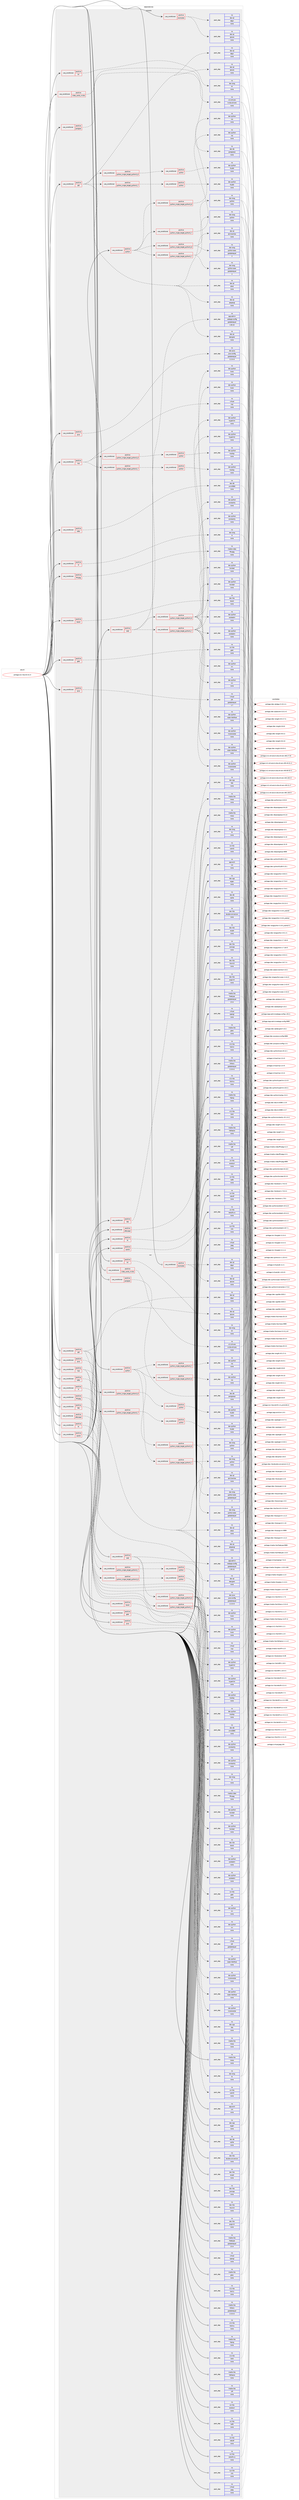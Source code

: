 digraph prolog {

# *************
# Graph options
# *************

newrank=true;
concentrate=true;
compound=true;
graph [rankdir=LR,fontname=Helvetica,fontsize=10,ranksep=1.5];#, ranksep=2.5, nodesep=0.2];
edge  [arrowhead=vee];
node  [fontname=Helvetica,fontsize=10];

# **********
# The ebuild
# **********

subgraph cluster_leftcol {
color=gray;
rank=same;
label=<<i>ebuild</i>>;
id [label="portage://sci-libs/vtk-8.2.0", color=red, width=4, href="../sci-libs/vtk-8.2.0.svg"];
}

# ****************
# The dependencies
# ****************

subgraph cluster_midcol {
color=gray;
label=<<i>dependencies</i>>;
subgraph cluster_compile {
fillcolor="#eeeeee";
style=filled;
label=<<i>compile</i>>;
subgraph cond3917 {
dependency12603 [label=<<TABLE BORDER="0" CELLBORDER="1" CELLSPACING="0" CELLPADDING="4"><TR><TD ROWSPAN="3" CELLPADDING="10">use_conditional</TD></TR><TR><TD>positive</TD></TR><TR><TD>R</TD></TR></TABLE>>, shape=none, color=red];
subgraph pack8567 {
dependency12604 [label=<<TABLE BORDER="0" CELLBORDER="1" CELLSPACING="0" CELLPADDING="4" WIDTH="220"><TR><TD ROWSPAN="6" CELLPADDING="30">pack_dep</TD></TR><TR><TD WIDTH="110">no</TD></TR><TR><TD>dev-lang</TD></TR><TR><TD>R</TD></TR><TR><TD>none</TD></TR><TR><TD></TD></TR></TABLE>>, shape=none, color=blue];
}
dependency12603:e -> dependency12604:w [weight=20,style="dashed",arrowhead="vee"];
}
id:e -> dependency12603:w [weight=20,style="solid",arrowhead="vee"];
subgraph cond3918 {
dependency12605 [label=<<TABLE BORDER="0" CELLBORDER="1" CELLSPACING="0" CELLPADDING="4"><TR><TD ROWSPAN="3" CELLPADDING="10">use_conditional</TD></TR><TR><TD>positive</TD></TR><TR><TD>boost</TD></TR></TABLE>>, shape=none, color=red];
subgraph pack8568 {
dependency12606 [label=<<TABLE BORDER="0" CELLBORDER="1" CELLSPACING="0" CELLPADDING="4" WIDTH="220"><TR><TD ROWSPAN="6" CELLPADDING="30">pack_dep</TD></TR><TR><TD WIDTH="110">no</TD></TR><TR><TD>dev-libs</TD></TR><TR><TD>boost</TD></TR><TR><TD>none</TD></TR><TR><TD></TD></TR></TABLE>>, shape=none, color=blue];
}
dependency12605:e -> dependency12606:w [weight=20,style="dashed",arrowhead="vee"];
}
id:e -> dependency12605:w [weight=20,style="solid",arrowhead="vee"];
subgraph cond3919 {
dependency12607 [label=<<TABLE BORDER="0" CELLBORDER="1" CELLSPACING="0" CELLPADDING="4"><TR><TD ROWSPAN="3" CELLPADDING="10">use_conditional</TD></TR><TR><TD>positive</TD></TR><TR><TD>examples</TD></TR></TABLE>>, shape=none, color=red];
subgraph pack8569 {
dependency12608 [label=<<TABLE BORDER="0" CELLBORDER="1" CELLSPACING="0" CELLPADDING="4" WIDTH="220"><TR><TD ROWSPAN="6" CELLPADDING="30">pack_dep</TD></TR><TR><TD WIDTH="110">no</TD></TR><TR><TD>dev-qt</TD></TR><TR><TD>qtcore</TD></TR><TR><TD>none</TD></TR><TR><TD></TD></TR></TABLE>>, shape=none, color=blue];
}
dependency12607:e -> dependency12608:w [weight=20,style="dashed",arrowhead="vee"];
subgraph pack8570 {
dependency12609 [label=<<TABLE BORDER="0" CELLBORDER="1" CELLSPACING="0" CELLPADDING="4" WIDTH="220"><TR><TD ROWSPAN="6" CELLPADDING="30">pack_dep</TD></TR><TR><TD WIDTH="110">no</TD></TR><TR><TD>dev-qt</TD></TR><TR><TD>qtgui</TD></TR><TR><TD>none</TD></TR><TR><TD></TD></TR></TABLE>>, shape=none, color=blue];
}
dependency12607:e -> dependency12609:w [weight=20,style="dashed",arrowhead="vee"];
}
id:e -> dependency12607:w [weight=20,style="solid",arrowhead="vee"];
subgraph cond3920 {
dependency12610 [label=<<TABLE BORDER="0" CELLBORDER="1" CELLSPACING="0" CELLPADDING="4"><TR><TD ROWSPAN="3" CELLPADDING="10">use_conditional</TD></TR><TR><TD>positive</TD></TR><TR><TD>ffmpeg</TD></TR></TABLE>>, shape=none, color=red];
subgraph pack8571 {
dependency12611 [label=<<TABLE BORDER="0" CELLBORDER="1" CELLSPACING="0" CELLPADDING="4" WIDTH="220"><TR><TD ROWSPAN="6" CELLPADDING="30">pack_dep</TD></TR><TR><TD WIDTH="110">no</TD></TR><TR><TD>media-video</TD></TR><TR><TD>ffmpeg</TD></TR><TR><TD>none</TD></TR><TR><TD></TD></TR></TABLE>>, shape=none, color=blue];
}
dependency12610:e -> dependency12611:w [weight=20,style="dashed",arrowhead="vee"];
}
id:e -> dependency12610:w [weight=20,style="solid",arrowhead="vee"];
subgraph cond3921 {
dependency12612 [label=<<TABLE BORDER="0" CELLBORDER="1" CELLSPACING="0" CELLPADDING="4"><TR><TD ROWSPAN="3" CELLPADDING="10">use_conditional</TD></TR><TR><TD>positive</TD></TR><TR><TD>gdal</TD></TR></TABLE>>, shape=none, color=red];
subgraph pack8572 {
dependency12613 [label=<<TABLE BORDER="0" CELLBORDER="1" CELLSPACING="0" CELLPADDING="4" WIDTH="220"><TR><TD ROWSPAN="6" CELLPADDING="30">pack_dep</TD></TR><TR><TD WIDTH="110">no</TD></TR><TR><TD>sci-libs</TD></TR><TR><TD>gdal</TD></TR><TR><TD>none</TD></TR><TR><TD></TD></TR></TABLE>>, shape=none, color=blue];
}
dependency12612:e -> dependency12613:w [weight=20,style="dashed",arrowhead="vee"];
}
id:e -> dependency12612:w [weight=20,style="solid",arrowhead="vee"];
subgraph cond3922 {
dependency12614 [label=<<TABLE BORDER="0" CELLBORDER="1" CELLSPACING="0" CELLPADDING="4"><TR><TD ROWSPAN="3" CELLPADDING="10">use_conditional</TD></TR><TR><TD>positive</TD></TR><TR><TD>java</TD></TR></TABLE>>, shape=none, color=red];
subgraph pack8573 {
dependency12615 [label=<<TABLE BORDER="0" CELLBORDER="1" CELLSPACING="0" CELLPADDING="4" WIDTH="220"><TR><TD ROWSPAN="6" CELLPADDING="30">pack_dep</TD></TR><TR><TD WIDTH="110">no</TD></TR><TR><TD>dev-java</TD></TR><TR><TD>java-config</TD></TR><TR><TD>greaterequal</TD></TR><TR><TD>2.2.0-r3</TD></TR></TABLE>>, shape=none, color=blue];
}
dependency12614:e -> dependency12615:w [weight=20,style="dashed",arrowhead="vee"];
}
id:e -> dependency12614:w [weight=20,style="solid",arrowhead="vee"];
subgraph cond3923 {
dependency12616 [label=<<TABLE BORDER="0" CELLBORDER="1" CELLSPACING="0" CELLPADDING="4"><TR><TD ROWSPAN="3" CELLPADDING="10">use_conditional</TD></TR><TR><TD>positive</TD></TR><TR><TD>java</TD></TR></TABLE>>, shape=none, color=red];
subgraph pack8574 {
dependency12617 [label=<<TABLE BORDER="0" CELLBORDER="1" CELLSPACING="0" CELLPADDING="4" WIDTH="220"><TR><TD ROWSPAN="6" CELLPADDING="30">pack_dep</TD></TR><TR><TD WIDTH="110">no</TD></TR><TR><TD>virtual</TD></TR><TR><TD>jdk</TD></TR><TR><TD>greaterequal</TD></TR><TR><TD>1.7</TD></TR></TABLE>>, shape=none, color=blue];
}
dependency12616:e -> dependency12617:w [weight=20,style="dashed",arrowhead="vee"];
}
id:e -> dependency12616:w [weight=20,style="solid",arrowhead="vee"];
subgraph cond3924 {
dependency12618 [label=<<TABLE BORDER="0" CELLBORDER="1" CELLSPACING="0" CELLPADDING="4"><TR><TD ROWSPAN="3" CELLPADDING="10">use_conditional</TD></TR><TR><TD>positive</TD></TR><TR><TD>mpi</TD></TR></TABLE>>, shape=none, color=red];
subgraph pack8575 {
dependency12619 [label=<<TABLE BORDER="0" CELLBORDER="1" CELLSPACING="0" CELLPADDING="4" WIDTH="220"><TR><TD ROWSPAN="6" CELLPADDING="30">pack_dep</TD></TR><TR><TD WIDTH="110">no</TD></TR><TR><TD>virtual</TD></TR><TR><TD>mpi</TD></TR><TR><TD>none</TD></TR><TR><TD></TD></TR></TABLE>>, shape=none, color=blue];
}
dependency12618:e -> dependency12619:w [weight=20,style="dashed",arrowhead="vee"];
subgraph cond3925 {
dependency12620 [label=<<TABLE BORDER="0" CELLBORDER="1" CELLSPACING="0" CELLPADDING="4"><TR><TD ROWSPAN="3" CELLPADDING="10">use_conditional</TD></TR><TR><TD>positive</TD></TR><TR><TD>python_single_target_python3_7</TD></TR></TABLE>>, shape=none, color=red];
subgraph cond3926 {
dependency12621 [label=<<TABLE BORDER="0" CELLBORDER="1" CELLSPACING="0" CELLPADDING="4"><TR><TD ROWSPAN="3" CELLPADDING="10">use_conditional</TD></TR><TR><TD>positive</TD></TR><TR><TD>python</TD></TR></TABLE>>, shape=none, color=red];
subgraph pack8576 {
dependency12622 [label=<<TABLE BORDER="0" CELLBORDER="1" CELLSPACING="0" CELLPADDING="4" WIDTH="220"><TR><TD ROWSPAN="6" CELLPADDING="30">pack_dep</TD></TR><TR><TD WIDTH="110">no</TD></TR><TR><TD>dev-python</TD></TR><TR><TD>mpi4py</TD></TR><TR><TD>none</TD></TR><TR><TD></TD></TR></TABLE>>, shape=none, color=blue];
}
dependency12621:e -> dependency12622:w [weight=20,style="dashed",arrowhead="vee"];
}
dependency12620:e -> dependency12621:w [weight=20,style="dashed",arrowhead="vee"];
}
dependency12618:e -> dependency12620:w [weight=20,style="dashed",arrowhead="vee"];
subgraph cond3927 {
dependency12623 [label=<<TABLE BORDER="0" CELLBORDER="1" CELLSPACING="0" CELLPADDING="4"><TR><TD ROWSPAN="3" CELLPADDING="10">use_conditional</TD></TR><TR><TD>positive</TD></TR><TR><TD>python_single_target_python3_8</TD></TR></TABLE>>, shape=none, color=red];
subgraph cond3928 {
dependency12624 [label=<<TABLE BORDER="0" CELLBORDER="1" CELLSPACING="0" CELLPADDING="4"><TR><TD ROWSPAN="3" CELLPADDING="10">use_conditional</TD></TR><TR><TD>positive</TD></TR><TR><TD>python</TD></TR></TABLE>>, shape=none, color=red];
subgraph pack8577 {
dependency12625 [label=<<TABLE BORDER="0" CELLBORDER="1" CELLSPACING="0" CELLPADDING="4" WIDTH="220"><TR><TD ROWSPAN="6" CELLPADDING="30">pack_dep</TD></TR><TR><TD WIDTH="110">no</TD></TR><TR><TD>dev-python</TD></TR><TR><TD>mpi4py</TD></TR><TR><TD>none</TD></TR><TR><TD></TD></TR></TABLE>>, shape=none, color=blue];
}
dependency12624:e -> dependency12625:w [weight=20,style="dashed",arrowhead="vee"];
}
dependency12623:e -> dependency12624:w [weight=20,style="dashed",arrowhead="vee"];
}
dependency12618:e -> dependency12623:w [weight=20,style="dashed",arrowhead="vee"];
}
id:e -> dependency12618:w [weight=20,style="solid",arrowhead="vee"];
subgraph cond3929 {
dependency12626 [label=<<TABLE BORDER="0" CELLBORDER="1" CELLSPACING="0" CELLPADDING="4"><TR><TD ROWSPAN="3" CELLPADDING="10">use_conditional</TD></TR><TR><TD>positive</TD></TR><TR><TD>odbc</TD></TR></TABLE>>, shape=none, color=red];
subgraph pack8578 {
dependency12627 [label=<<TABLE BORDER="0" CELLBORDER="1" CELLSPACING="0" CELLPADDING="4" WIDTH="220"><TR><TD ROWSPAN="6" CELLPADDING="30">pack_dep</TD></TR><TR><TD WIDTH="110">no</TD></TR><TR><TD>dev-db</TD></TR><TR><TD>unixODBC</TD></TR><TR><TD>none</TD></TR><TR><TD></TD></TR></TABLE>>, shape=none, color=blue];
}
dependency12626:e -> dependency12627:w [weight=20,style="dashed",arrowhead="vee"];
}
id:e -> dependency12626:w [weight=20,style="solid",arrowhead="vee"];
subgraph cond3930 {
dependency12628 [label=<<TABLE BORDER="0" CELLBORDER="1" CELLSPACING="0" CELLPADDING="4"><TR><TD ROWSPAN="3" CELLPADDING="10">use_conditional</TD></TR><TR><TD>positive</TD></TR><TR><TD>offscreen</TD></TR></TABLE>>, shape=none, color=red];
subgraph pack8579 {
dependency12629 [label=<<TABLE BORDER="0" CELLBORDER="1" CELLSPACING="0" CELLPADDING="4" WIDTH="220"><TR><TD ROWSPAN="6" CELLPADDING="30">pack_dep</TD></TR><TR><TD WIDTH="110">no</TD></TR><TR><TD>media-libs</TD></TR><TR><TD>mesa</TD></TR><TR><TD>none</TD></TR><TR><TD></TD></TR></TABLE>>, shape=none, color=blue];
}
dependency12628:e -> dependency12629:w [weight=20,style="dashed",arrowhead="vee"];
}
id:e -> dependency12628:w [weight=20,style="solid",arrowhead="vee"];
subgraph cond3931 {
dependency12630 [label=<<TABLE BORDER="0" CELLBORDER="1" CELLSPACING="0" CELLPADDING="4"><TR><TD ROWSPAN="3" CELLPADDING="10">use_conditional</TD></TR><TR><TD>positive</TD></TR><TR><TD>postgres</TD></TR></TABLE>>, shape=none, color=red];
subgraph pack8580 {
dependency12631 [label=<<TABLE BORDER="0" CELLBORDER="1" CELLSPACING="0" CELLPADDING="4" WIDTH="220"><TR><TD ROWSPAN="6" CELLPADDING="30">pack_dep</TD></TR><TR><TD WIDTH="110">no</TD></TR><TR><TD>dev-db</TD></TR><TR><TD>postgresql</TD></TR><TR><TD>none</TD></TR><TR><TD></TD></TR></TABLE>>, shape=none, color=blue];
}
dependency12630:e -> dependency12631:w [weight=20,style="dashed",arrowhead="vee"];
}
id:e -> dependency12630:w [weight=20,style="solid",arrowhead="vee"];
subgraph cond3932 {
dependency12632 [label=<<TABLE BORDER="0" CELLBORDER="1" CELLSPACING="0" CELLPADDING="4"><TR><TD ROWSPAN="3" CELLPADDING="10">use_conditional</TD></TR><TR><TD>positive</TD></TR><TR><TD>python</TD></TR></TABLE>>, shape=none, color=red];
subgraph cond3933 {
dependency12633 [label=<<TABLE BORDER="0" CELLBORDER="1" CELLSPACING="0" CELLPADDING="4"><TR><TD ROWSPAN="3" CELLPADDING="10">use_conditional</TD></TR><TR><TD>positive</TD></TR><TR><TD>python_single_target_python3_7</TD></TR></TABLE>>, shape=none, color=red];
subgraph pack8581 {
dependency12634 [label=<<TABLE BORDER="0" CELLBORDER="1" CELLSPACING="0" CELLPADDING="4" WIDTH="220"><TR><TD ROWSPAN="6" CELLPADDING="30">pack_dep</TD></TR><TR><TD WIDTH="110">no</TD></TR><TR><TD>dev-lang</TD></TR><TR><TD>python</TD></TR><TR><TD>none</TD></TR><TR><TD></TD></TR></TABLE>>, shape=none, color=blue];
}
dependency12633:e -> dependency12634:w [weight=20,style="dashed",arrowhead="vee"];
subgraph pack8582 {
dependency12635 [label=<<TABLE BORDER="0" CELLBORDER="1" CELLSPACING="0" CELLPADDING="4" WIDTH="220"><TR><TD ROWSPAN="6" CELLPADDING="30">pack_dep</TD></TR><TR><TD WIDTH="110">no</TD></TR><TR><TD>dev-lang</TD></TR><TR><TD>python-exec</TD></TR><TR><TD>greaterequal</TD></TR><TR><TD>2</TD></TR></TABLE>>, shape=none, color=blue];
}
dependency12633:e -> dependency12635:w [weight=20,style="dashed",arrowhead="vee"];
}
dependency12632:e -> dependency12633:w [weight=20,style="dashed",arrowhead="vee"];
subgraph cond3934 {
dependency12636 [label=<<TABLE BORDER="0" CELLBORDER="1" CELLSPACING="0" CELLPADDING="4"><TR><TD ROWSPAN="3" CELLPADDING="10">use_conditional</TD></TR><TR><TD>positive</TD></TR><TR><TD>python_single_target_python3_8</TD></TR></TABLE>>, shape=none, color=red];
subgraph pack8583 {
dependency12637 [label=<<TABLE BORDER="0" CELLBORDER="1" CELLSPACING="0" CELLPADDING="4" WIDTH="220"><TR><TD ROWSPAN="6" CELLPADDING="30">pack_dep</TD></TR><TR><TD WIDTH="110">no</TD></TR><TR><TD>dev-lang</TD></TR><TR><TD>python</TD></TR><TR><TD>none</TD></TR><TR><TD></TD></TR></TABLE>>, shape=none, color=blue];
}
dependency12636:e -> dependency12637:w [weight=20,style="dashed",arrowhead="vee"];
subgraph pack8584 {
dependency12638 [label=<<TABLE BORDER="0" CELLBORDER="1" CELLSPACING="0" CELLPADDING="4" WIDTH="220"><TR><TD ROWSPAN="6" CELLPADDING="30">pack_dep</TD></TR><TR><TD WIDTH="110">no</TD></TR><TR><TD>dev-lang</TD></TR><TR><TD>python-exec</TD></TR><TR><TD>greaterequal</TD></TR><TR><TD>2</TD></TR></TABLE>>, shape=none, color=blue];
}
dependency12636:e -> dependency12638:w [weight=20,style="dashed",arrowhead="vee"];
}
dependency12632:e -> dependency12636:w [weight=20,style="dashed",arrowhead="vee"];
subgraph cond3935 {
dependency12639 [label=<<TABLE BORDER="0" CELLBORDER="1" CELLSPACING="0" CELLPADDING="4"><TR><TD ROWSPAN="3" CELLPADDING="10">use_conditional</TD></TR><TR><TD>positive</TD></TR><TR><TD>python_single_target_python3_7</TD></TR></TABLE>>, shape=none, color=red];
subgraph pack8585 {
dependency12640 [label=<<TABLE BORDER="0" CELLBORDER="1" CELLSPACING="0" CELLPADDING="4" WIDTH="220"><TR><TD ROWSPAN="6" CELLPADDING="30">pack_dep</TD></TR><TR><TD WIDTH="110">no</TD></TR><TR><TD>dev-python</TD></TR><TR><TD>sip</TD></TR><TR><TD>none</TD></TR><TR><TD></TD></TR></TABLE>>, shape=none, color=blue];
}
dependency12639:e -> dependency12640:w [weight=20,style="dashed",arrowhead="vee"];
}
dependency12632:e -> dependency12639:w [weight=20,style="dashed",arrowhead="vee"];
subgraph cond3936 {
dependency12641 [label=<<TABLE BORDER="0" CELLBORDER="1" CELLSPACING="0" CELLPADDING="4"><TR><TD ROWSPAN="3" CELLPADDING="10">use_conditional</TD></TR><TR><TD>positive</TD></TR><TR><TD>python_single_target_python3_8</TD></TR></TABLE>>, shape=none, color=red];
subgraph pack8586 {
dependency12642 [label=<<TABLE BORDER="0" CELLBORDER="1" CELLSPACING="0" CELLPADDING="4" WIDTH="220"><TR><TD ROWSPAN="6" CELLPADDING="30">pack_dep</TD></TR><TR><TD WIDTH="110">no</TD></TR><TR><TD>dev-python</TD></TR><TR><TD>sip</TD></TR><TR><TD>none</TD></TR><TR><TD></TD></TR></TABLE>>, shape=none, color=blue];
}
dependency12641:e -> dependency12642:w [weight=20,style="dashed",arrowhead="vee"];
}
dependency12632:e -> dependency12641:w [weight=20,style="dashed",arrowhead="vee"];
}
id:e -> dependency12632:w [weight=20,style="solid",arrowhead="vee"];
subgraph cond3937 {
dependency12643 [label=<<TABLE BORDER="0" CELLBORDER="1" CELLSPACING="0" CELLPADDING="4"><TR><TD ROWSPAN="3" CELLPADDING="10">use_conditional</TD></TR><TR><TD>positive</TD></TR><TR><TD>qt5</TD></TR></TABLE>>, shape=none, color=red];
subgraph pack8587 {
dependency12644 [label=<<TABLE BORDER="0" CELLBORDER="1" CELLSPACING="0" CELLPADDING="4" WIDTH="220"><TR><TD ROWSPAN="6" CELLPADDING="30">pack_dep</TD></TR><TR><TD WIDTH="110">no</TD></TR><TR><TD>dev-qt</TD></TR><TR><TD>designer</TD></TR><TR><TD>none</TD></TR><TR><TD></TD></TR></TABLE>>, shape=none, color=blue];
}
dependency12643:e -> dependency12644:w [weight=20,style="dashed",arrowhead="vee"];
subgraph pack8588 {
dependency12645 [label=<<TABLE BORDER="0" CELLBORDER="1" CELLSPACING="0" CELLPADDING="4" WIDTH="220"><TR><TD ROWSPAN="6" CELLPADDING="30">pack_dep</TD></TR><TR><TD WIDTH="110">no</TD></TR><TR><TD>dev-qt</TD></TR><TR><TD>qtcore</TD></TR><TR><TD>none</TD></TR><TR><TD></TD></TR></TABLE>>, shape=none, color=blue];
}
dependency12643:e -> dependency12645:w [weight=20,style="dashed",arrowhead="vee"];
subgraph pack8589 {
dependency12646 [label=<<TABLE BORDER="0" CELLBORDER="1" CELLSPACING="0" CELLPADDING="4" WIDTH="220"><TR><TD ROWSPAN="6" CELLPADDING="30">pack_dep</TD></TR><TR><TD WIDTH="110">no</TD></TR><TR><TD>dev-qt</TD></TR><TR><TD>qtgui</TD></TR><TR><TD>none</TD></TR><TR><TD></TD></TR></TABLE>>, shape=none, color=blue];
}
dependency12643:e -> dependency12646:w [weight=20,style="dashed",arrowhead="vee"];
subgraph pack8590 {
dependency12647 [label=<<TABLE BORDER="0" CELLBORDER="1" CELLSPACING="0" CELLPADDING="4" WIDTH="220"><TR><TD ROWSPAN="6" CELLPADDING="30">pack_dep</TD></TR><TR><TD WIDTH="110">no</TD></TR><TR><TD>dev-qt</TD></TR><TR><TD>qtopengl</TD></TR><TR><TD>none</TD></TR><TR><TD></TD></TR></TABLE>>, shape=none, color=blue];
}
dependency12643:e -> dependency12647:w [weight=20,style="dashed",arrowhead="vee"];
subgraph pack8591 {
dependency12648 [label=<<TABLE BORDER="0" CELLBORDER="1" CELLSPACING="0" CELLPADDING="4" WIDTH="220"><TR><TD ROWSPAN="6" CELLPADDING="30">pack_dep</TD></TR><TR><TD WIDTH="110">no</TD></TR><TR><TD>dev-qt</TD></TR><TR><TD>qtsql</TD></TR><TR><TD>none</TD></TR><TR><TD></TD></TR></TABLE>>, shape=none, color=blue];
}
dependency12643:e -> dependency12648:w [weight=20,style="dashed",arrowhead="vee"];
subgraph pack8592 {
dependency12649 [label=<<TABLE BORDER="0" CELLBORDER="1" CELLSPACING="0" CELLPADDING="4" WIDTH="220"><TR><TD ROWSPAN="6" CELLPADDING="30">pack_dep</TD></TR><TR><TD WIDTH="110">no</TD></TR><TR><TD>dev-qt</TD></TR><TR><TD>qtx11extras</TD></TR><TR><TD>none</TD></TR><TR><TD></TD></TR></TABLE>>, shape=none, color=blue];
}
dependency12643:e -> dependency12649:w [weight=20,style="dashed",arrowhead="vee"];
subgraph cond3938 {
dependency12650 [label=<<TABLE BORDER="0" CELLBORDER="1" CELLSPACING="0" CELLPADDING="4"><TR><TD ROWSPAN="3" CELLPADDING="10">use_conditional</TD></TR><TR><TD>positive</TD></TR><TR><TD>python_single_target_python3_7</TD></TR></TABLE>>, shape=none, color=red];
subgraph cond3939 {
dependency12651 [label=<<TABLE BORDER="0" CELLBORDER="1" CELLSPACING="0" CELLPADDING="4"><TR><TD ROWSPAN="3" CELLPADDING="10">use_conditional</TD></TR><TR><TD>positive</TD></TR><TR><TD>python</TD></TR></TABLE>>, shape=none, color=red];
subgraph pack8593 {
dependency12652 [label=<<TABLE BORDER="0" CELLBORDER="1" CELLSPACING="0" CELLPADDING="4" WIDTH="220"><TR><TD ROWSPAN="6" CELLPADDING="30">pack_dep</TD></TR><TR><TD WIDTH="110">no</TD></TR><TR><TD>dev-python</TD></TR><TR><TD>PyQt5</TD></TR><TR><TD>none</TD></TR><TR><TD></TD></TR></TABLE>>, shape=none, color=blue];
}
dependency12651:e -> dependency12652:w [weight=20,style="dashed",arrowhead="vee"];
}
dependency12650:e -> dependency12651:w [weight=20,style="dashed",arrowhead="vee"];
}
dependency12643:e -> dependency12650:w [weight=20,style="dashed",arrowhead="vee"];
subgraph cond3940 {
dependency12653 [label=<<TABLE BORDER="0" CELLBORDER="1" CELLSPACING="0" CELLPADDING="4"><TR><TD ROWSPAN="3" CELLPADDING="10">use_conditional</TD></TR><TR><TD>positive</TD></TR><TR><TD>python_single_target_python3_8</TD></TR></TABLE>>, shape=none, color=red];
subgraph cond3941 {
dependency12654 [label=<<TABLE BORDER="0" CELLBORDER="1" CELLSPACING="0" CELLPADDING="4"><TR><TD ROWSPAN="3" CELLPADDING="10">use_conditional</TD></TR><TR><TD>positive</TD></TR><TR><TD>python</TD></TR></TABLE>>, shape=none, color=red];
subgraph pack8594 {
dependency12655 [label=<<TABLE BORDER="0" CELLBORDER="1" CELLSPACING="0" CELLPADDING="4" WIDTH="220"><TR><TD ROWSPAN="6" CELLPADDING="30">pack_dep</TD></TR><TR><TD WIDTH="110">no</TD></TR><TR><TD>dev-python</TD></TR><TR><TD>PyQt5</TD></TR><TR><TD>none</TD></TR><TR><TD></TD></TR></TABLE>>, shape=none, color=blue];
}
dependency12654:e -> dependency12655:w [weight=20,style="dashed",arrowhead="vee"];
}
dependency12653:e -> dependency12654:w [weight=20,style="dashed",arrowhead="vee"];
}
dependency12643:e -> dependency12653:w [weight=20,style="dashed",arrowhead="vee"];
}
id:e -> dependency12643:w [weight=20,style="solid",arrowhead="vee"];
subgraph cond3942 {
dependency12656 [label=<<TABLE BORDER="0" CELLBORDER="1" CELLSPACING="0" CELLPADDING="4"><TR><TD ROWSPAN="3" CELLPADDING="10">use_conditional</TD></TR><TR><TD>positive</TD></TR><TR><TD>tbb</TD></TR></TABLE>>, shape=none, color=red];
subgraph pack8595 {
dependency12657 [label=<<TABLE BORDER="0" CELLBORDER="1" CELLSPACING="0" CELLPADDING="4" WIDTH="220"><TR><TD ROWSPAN="6" CELLPADDING="30">pack_dep</TD></TR><TR><TD WIDTH="110">no</TD></TR><TR><TD>dev-cpp</TD></TR><TR><TD>tbb</TD></TR><TR><TD>none</TD></TR><TR><TD></TD></TR></TABLE>>, shape=none, color=blue];
}
dependency12656:e -> dependency12657:w [weight=20,style="dashed",arrowhead="vee"];
}
id:e -> dependency12656:w [weight=20,style="solid",arrowhead="vee"];
subgraph cond3943 {
dependency12658 [label=<<TABLE BORDER="0" CELLBORDER="1" CELLSPACING="0" CELLPADDING="4"><TR><TD ROWSPAN="3" CELLPADDING="10">use_conditional</TD></TR><TR><TD>positive</TD></TR><TR><TD>tcl</TD></TR></TABLE>>, shape=none, color=red];
subgraph pack8596 {
dependency12659 [label=<<TABLE BORDER="0" CELLBORDER="1" CELLSPACING="0" CELLPADDING="4" WIDTH="220"><TR><TD ROWSPAN="6" CELLPADDING="30">pack_dep</TD></TR><TR><TD WIDTH="110">no</TD></TR><TR><TD>dev-lang</TD></TR><TR><TD>tcl</TD></TR><TR><TD>none</TD></TR><TR><TD></TD></TR></TABLE>>, shape=none, color=blue];
}
dependency12658:e -> dependency12659:w [weight=20,style="dashed",arrowhead="vee"];
}
id:e -> dependency12658:w [weight=20,style="solid",arrowhead="vee"];
subgraph cond3944 {
dependency12660 [label=<<TABLE BORDER="0" CELLBORDER="1" CELLSPACING="0" CELLPADDING="4"><TR><TD ROWSPAN="3" CELLPADDING="10">use_conditional</TD></TR><TR><TD>positive</TD></TR><TR><TD>tk</TD></TR></TABLE>>, shape=none, color=red];
subgraph pack8597 {
dependency12661 [label=<<TABLE BORDER="0" CELLBORDER="1" CELLSPACING="0" CELLPADDING="4" WIDTH="220"><TR><TD ROWSPAN="6" CELLPADDING="30">pack_dep</TD></TR><TR><TD WIDTH="110">no</TD></TR><TR><TD>dev-lang</TD></TR><TR><TD>tk</TD></TR><TR><TD>none</TD></TR><TR><TD></TD></TR></TABLE>>, shape=none, color=blue];
}
dependency12660:e -> dependency12661:w [weight=20,style="dashed",arrowhead="vee"];
}
id:e -> dependency12660:w [weight=20,style="solid",arrowhead="vee"];
subgraph cond3945 {
dependency12662 [label=<<TABLE BORDER="0" CELLBORDER="1" CELLSPACING="0" CELLPADDING="4"><TR><TD ROWSPAN="3" CELLPADDING="10">use_conditional</TD></TR><TR><TD>positive</TD></TR><TR><TD>video_cards_nvidia</TD></TR></TABLE>>, shape=none, color=red];
subgraph pack8598 {
dependency12663 [label=<<TABLE BORDER="0" CELLBORDER="1" CELLSPACING="0" CELLPADDING="4" WIDTH="220"><TR><TD ROWSPAN="6" CELLPADDING="30">pack_dep</TD></TR><TR><TD WIDTH="110">no</TD></TR><TR><TD>x11-drivers</TD></TR><TR><TD>nvidia-drivers</TD></TR><TR><TD>none</TD></TR><TR><TD></TD></TR></TABLE>>, shape=none, color=blue];
}
dependency12662:e -> dependency12663:w [weight=20,style="dashed",arrowhead="vee"];
}
id:e -> dependency12662:w [weight=20,style="solid",arrowhead="vee"];
subgraph cond3946 {
dependency12664 [label=<<TABLE BORDER="0" CELLBORDER="1" CELLSPACING="0" CELLPADDING="4"><TR><TD ROWSPAN="3" CELLPADDING="10">use_conditional</TD></TR><TR><TD>positive</TD></TR><TR><TD>web</TD></TR></TABLE>>, shape=none, color=red];
subgraph pack8599 {
dependency12665 [label=<<TABLE BORDER="0" CELLBORDER="1" CELLSPACING="0" CELLPADDING="4" WIDTH="220"><TR><TD ROWSPAN="6" CELLPADDING="30">pack_dep</TD></TR><TR><TD WIDTH="110">no</TD></TR><TR><TD>app-admin</TD></TR><TR><TD>webapp-config</TD></TR><TR><TD>greaterequal</TD></TR><TR><TD>1.50.15</TD></TR></TABLE>>, shape=none, color=blue];
}
dependency12664:e -> dependency12665:w [weight=20,style="dashed",arrowhead="vee"];
subgraph cond3947 {
dependency12666 [label=<<TABLE BORDER="0" CELLBORDER="1" CELLSPACING="0" CELLPADDING="4"><TR><TD ROWSPAN="3" CELLPADDING="10">use_conditional</TD></TR><TR><TD>positive</TD></TR><TR><TD>python_single_target_python3_7</TD></TR></TABLE>>, shape=none, color=red];
subgraph pack8600 {
dependency12667 [label=<<TABLE BORDER="0" CELLBORDER="1" CELLSPACING="0" CELLPADDING="4" WIDTH="220"><TR><TD ROWSPAN="6" CELLPADDING="30">pack_dep</TD></TR><TR><TD WIDTH="110">no</TD></TR><TR><TD>dev-python</TD></TR><TR><TD>autobahn</TD></TR><TR><TD>none</TD></TR><TR><TD></TD></TR></TABLE>>, shape=none, color=blue];
}
dependency12666:e -> dependency12667:w [weight=20,style="dashed",arrowhead="vee"];
subgraph pack8601 {
dependency12668 [label=<<TABLE BORDER="0" CELLBORDER="1" CELLSPACING="0" CELLPADDING="4" WIDTH="220"><TR><TD ROWSPAN="6" CELLPADDING="30">pack_dep</TD></TR><TR><TD WIDTH="110">no</TD></TR><TR><TD>dev-python</TD></TR><TR><TD>constantly</TD></TR><TR><TD>none</TD></TR><TR><TD></TD></TR></TABLE>>, shape=none, color=blue];
}
dependency12666:e -> dependency12668:w [weight=20,style="dashed",arrowhead="vee"];
subgraph pack8602 {
dependency12669 [label=<<TABLE BORDER="0" CELLBORDER="1" CELLSPACING="0" CELLPADDING="4" WIDTH="220"><TR><TD ROWSPAN="6" CELLPADDING="30">pack_dep</TD></TR><TR><TD WIDTH="110">no</TD></TR><TR><TD>dev-python</TD></TR><TR><TD>hyperlink</TD></TR><TR><TD>none</TD></TR><TR><TD></TD></TR></TABLE>>, shape=none, color=blue];
}
dependency12666:e -> dependency12669:w [weight=20,style="dashed",arrowhead="vee"];
subgraph pack8603 {
dependency12670 [label=<<TABLE BORDER="0" CELLBORDER="1" CELLSPACING="0" CELLPADDING="4" WIDTH="220"><TR><TD ROWSPAN="6" CELLPADDING="30">pack_dep</TD></TR><TR><TD WIDTH="110">no</TD></TR><TR><TD>dev-python</TD></TR><TR><TD>incremental</TD></TR><TR><TD>none</TD></TR><TR><TD></TD></TR></TABLE>>, shape=none, color=blue];
}
dependency12666:e -> dependency12670:w [weight=20,style="dashed",arrowhead="vee"];
subgraph pack8604 {
dependency12671 [label=<<TABLE BORDER="0" CELLBORDER="1" CELLSPACING="0" CELLPADDING="4" WIDTH="220"><TR><TD ROWSPAN="6" CELLPADDING="30">pack_dep</TD></TR><TR><TD WIDTH="110">no</TD></TR><TR><TD>dev-python</TD></TR><TR><TD>six</TD></TR><TR><TD>none</TD></TR><TR><TD></TD></TR></TABLE>>, shape=none, color=blue];
}
dependency12666:e -> dependency12671:w [weight=20,style="dashed",arrowhead="vee"];
subgraph pack8605 {
dependency12672 [label=<<TABLE BORDER="0" CELLBORDER="1" CELLSPACING="0" CELLPADDING="4" WIDTH="220"><TR><TD ROWSPAN="6" CELLPADDING="30">pack_dep</TD></TR><TR><TD WIDTH="110">no</TD></TR><TR><TD>dev-python</TD></TR><TR><TD>twisted</TD></TR><TR><TD>none</TD></TR><TR><TD></TD></TR></TABLE>>, shape=none, color=blue];
}
dependency12666:e -> dependency12672:w [weight=20,style="dashed",arrowhead="vee"];
subgraph pack8606 {
dependency12673 [label=<<TABLE BORDER="0" CELLBORDER="1" CELLSPACING="0" CELLPADDING="4" WIDTH="220"><TR><TD ROWSPAN="6" CELLPADDING="30">pack_dep</TD></TR><TR><TD WIDTH="110">no</TD></TR><TR><TD>dev-python</TD></TR><TR><TD>txaio</TD></TR><TR><TD>none</TD></TR><TR><TD></TD></TR></TABLE>>, shape=none, color=blue];
}
dependency12666:e -> dependency12673:w [weight=20,style="dashed",arrowhead="vee"];
subgraph pack8607 {
dependency12674 [label=<<TABLE BORDER="0" CELLBORDER="1" CELLSPACING="0" CELLPADDING="4" WIDTH="220"><TR><TD ROWSPAN="6" CELLPADDING="30">pack_dep</TD></TR><TR><TD WIDTH="110">no</TD></TR><TR><TD>dev-python</TD></TR><TR><TD>zope-interface</TD></TR><TR><TD>none</TD></TR><TR><TD></TD></TR></TABLE>>, shape=none, color=blue];
}
dependency12666:e -> dependency12674:w [weight=20,style="dashed",arrowhead="vee"];
}
dependency12664:e -> dependency12666:w [weight=20,style="dashed",arrowhead="vee"];
subgraph cond3948 {
dependency12675 [label=<<TABLE BORDER="0" CELLBORDER="1" CELLSPACING="0" CELLPADDING="4"><TR><TD ROWSPAN="3" CELLPADDING="10">use_conditional</TD></TR><TR><TD>positive</TD></TR><TR><TD>python_single_target_python3_8</TD></TR></TABLE>>, shape=none, color=red];
subgraph pack8608 {
dependency12676 [label=<<TABLE BORDER="0" CELLBORDER="1" CELLSPACING="0" CELLPADDING="4" WIDTH="220"><TR><TD ROWSPAN="6" CELLPADDING="30">pack_dep</TD></TR><TR><TD WIDTH="110">no</TD></TR><TR><TD>dev-python</TD></TR><TR><TD>autobahn</TD></TR><TR><TD>none</TD></TR><TR><TD></TD></TR></TABLE>>, shape=none, color=blue];
}
dependency12675:e -> dependency12676:w [weight=20,style="dashed",arrowhead="vee"];
subgraph pack8609 {
dependency12677 [label=<<TABLE BORDER="0" CELLBORDER="1" CELLSPACING="0" CELLPADDING="4" WIDTH="220"><TR><TD ROWSPAN="6" CELLPADDING="30">pack_dep</TD></TR><TR><TD WIDTH="110">no</TD></TR><TR><TD>dev-python</TD></TR><TR><TD>constantly</TD></TR><TR><TD>none</TD></TR><TR><TD></TD></TR></TABLE>>, shape=none, color=blue];
}
dependency12675:e -> dependency12677:w [weight=20,style="dashed",arrowhead="vee"];
subgraph pack8610 {
dependency12678 [label=<<TABLE BORDER="0" CELLBORDER="1" CELLSPACING="0" CELLPADDING="4" WIDTH="220"><TR><TD ROWSPAN="6" CELLPADDING="30">pack_dep</TD></TR><TR><TD WIDTH="110">no</TD></TR><TR><TD>dev-python</TD></TR><TR><TD>hyperlink</TD></TR><TR><TD>none</TD></TR><TR><TD></TD></TR></TABLE>>, shape=none, color=blue];
}
dependency12675:e -> dependency12678:w [weight=20,style="dashed",arrowhead="vee"];
subgraph pack8611 {
dependency12679 [label=<<TABLE BORDER="0" CELLBORDER="1" CELLSPACING="0" CELLPADDING="4" WIDTH="220"><TR><TD ROWSPAN="6" CELLPADDING="30">pack_dep</TD></TR><TR><TD WIDTH="110">no</TD></TR><TR><TD>dev-python</TD></TR><TR><TD>incremental</TD></TR><TR><TD>none</TD></TR><TR><TD></TD></TR></TABLE>>, shape=none, color=blue];
}
dependency12675:e -> dependency12679:w [weight=20,style="dashed",arrowhead="vee"];
subgraph pack8612 {
dependency12680 [label=<<TABLE BORDER="0" CELLBORDER="1" CELLSPACING="0" CELLPADDING="4" WIDTH="220"><TR><TD ROWSPAN="6" CELLPADDING="30">pack_dep</TD></TR><TR><TD WIDTH="110">no</TD></TR><TR><TD>dev-python</TD></TR><TR><TD>six</TD></TR><TR><TD>none</TD></TR><TR><TD></TD></TR></TABLE>>, shape=none, color=blue];
}
dependency12675:e -> dependency12680:w [weight=20,style="dashed",arrowhead="vee"];
subgraph pack8613 {
dependency12681 [label=<<TABLE BORDER="0" CELLBORDER="1" CELLSPACING="0" CELLPADDING="4" WIDTH="220"><TR><TD ROWSPAN="6" CELLPADDING="30">pack_dep</TD></TR><TR><TD WIDTH="110">no</TD></TR><TR><TD>dev-python</TD></TR><TR><TD>twisted</TD></TR><TR><TD>none</TD></TR><TR><TD></TD></TR></TABLE>>, shape=none, color=blue];
}
dependency12675:e -> dependency12681:w [weight=20,style="dashed",arrowhead="vee"];
subgraph pack8614 {
dependency12682 [label=<<TABLE BORDER="0" CELLBORDER="1" CELLSPACING="0" CELLPADDING="4" WIDTH="220"><TR><TD ROWSPAN="6" CELLPADDING="30">pack_dep</TD></TR><TR><TD WIDTH="110">no</TD></TR><TR><TD>dev-python</TD></TR><TR><TD>txaio</TD></TR><TR><TD>none</TD></TR><TR><TD></TD></TR></TABLE>>, shape=none, color=blue];
}
dependency12675:e -> dependency12682:w [weight=20,style="dashed",arrowhead="vee"];
subgraph pack8615 {
dependency12683 [label=<<TABLE BORDER="0" CELLBORDER="1" CELLSPACING="0" CELLPADDING="4" WIDTH="220"><TR><TD ROWSPAN="6" CELLPADDING="30">pack_dep</TD></TR><TR><TD WIDTH="110">no</TD></TR><TR><TD>dev-python</TD></TR><TR><TD>zope-interface</TD></TR><TR><TD>none</TD></TR><TR><TD></TD></TR></TABLE>>, shape=none, color=blue];
}
dependency12675:e -> dependency12683:w [weight=20,style="dashed",arrowhead="vee"];
}
dependency12664:e -> dependency12675:w [weight=20,style="dashed",arrowhead="vee"];
}
id:e -> dependency12664:w [weight=20,style="solid",arrowhead="vee"];
subgraph cond3949 {
dependency12684 [label=<<TABLE BORDER="0" CELLBORDER="1" CELLSPACING="0" CELLPADDING="4"><TR><TD ROWSPAN="3" CELLPADDING="10">use_conditional</TD></TR><TR><TD>positive</TD></TR><TR><TD>xdmf2</TD></TR></TABLE>>, shape=none, color=red];
subgraph pack8616 {
dependency12685 [label=<<TABLE BORDER="0" CELLBORDER="1" CELLSPACING="0" CELLPADDING="4" WIDTH="220"><TR><TD ROWSPAN="6" CELLPADDING="30">pack_dep</TD></TR><TR><TD WIDTH="110">no</TD></TR><TR><TD>sci-libs</TD></TR><TR><TD>xdmf2</TD></TR><TR><TD>none</TD></TR><TR><TD></TD></TR></TABLE>>, shape=none, color=blue];
}
dependency12684:e -> dependency12685:w [weight=20,style="dashed",arrowhead="vee"];
}
id:e -> dependency12684:w [weight=20,style="solid",arrowhead="vee"];
subgraph pack8617 {
dependency12686 [label=<<TABLE BORDER="0" CELLBORDER="1" CELLSPACING="0" CELLPADDING="4" WIDTH="220"><TR><TD ROWSPAN="6" CELLPADDING="30">pack_dep</TD></TR><TR><TD WIDTH="110">no</TD></TR><TR><TD>app-arch</TD></TR><TR><TD>lz4</TD></TR><TR><TD>none</TD></TR><TR><TD></TD></TR></TABLE>>, shape=none, color=blue];
}
id:e -> dependency12686:w [weight=20,style="solid",arrowhead="vee"];
subgraph pack8618 {
dependency12687 [label=<<TABLE BORDER="0" CELLBORDER="1" CELLSPACING="0" CELLPADDING="4" WIDTH="220"><TR><TD ROWSPAN="6" CELLPADDING="30">pack_dep</TD></TR><TR><TD WIDTH="110">no</TD></TR><TR><TD>dev-cpp</TD></TR><TR><TD>eigen</TD></TR><TR><TD>none</TD></TR><TR><TD></TD></TR></TABLE>>, shape=none, color=blue];
}
id:e -> dependency12687:w [weight=20,style="solid",arrowhead="vee"];
subgraph pack8619 {
dependency12688 [label=<<TABLE BORDER="0" CELLBORDER="1" CELLSPACING="0" CELLPADDING="4" WIDTH="220"><TR><TD ROWSPAN="6" CELLPADDING="30">pack_dep</TD></TR><TR><TD WIDTH="110">no</TD></TR><TR><TD>dev-db</TD></TR><TR><TD>sqlite</TD></TR><TR><TD>none</TD></TR><TR><TD></TD></TR></TABLE>>, shape=none, color=blue];
}
id:e -> dependency12688:w [weight=20,style="solid",arrowhead="vee"];
subgraph pack8620 {
dependency12689 [label=<<TABLE BORDER="0" CELLBORDER="1" CELLSPACING="0" CELLPADDING="4" WIDTH="220"><TR><TD ROWSPAN="6" CELLPADDING="30">pack_dep</TD></TR><TR><TD WIDTH="110">no</TD></TR><TR><TD>dev-libs</TD></TR><TR><TD>double-conversion</TD></TR><TR><TD>none</TD></TR><TR><TD></TD></TR></TABLE>>, shape=none, color=blue];
}
id:e -> dependency12689:w [weight=20,style="solid",arrowhead="vee"];
subgraph pack8621 {
dependency12690 [label=<<TABLE BORDER="0" CELLBORDER="1" CELLSPACING="0" CELLPADDING="4" WIDTH="220"><TR><TD ROWSPAN="6" CELLPADDING="30">pack_dep</TD></TR><TR><TD WIDTH="110">no</TD></TR><TR><TD>dev-libs</TD></TR><TR><TD>expat</TD></TR><TR><TD>none</TD></TR><TR><TD></TD></TR></TABLE>>, shape=none, color=blue];
}
id:e -> dependency12690:w [weight=20,style="solid",arrowhead="vee"];
subgraph pack8622 {
dependency12691 [label=<<TABLE BORDER="0" CELLBORDER="1" CELLSPACING="0" CELLPADDING="4" WIDTH="220"><TR><TD ROWSPAN="6" CELLPADDING="30">pack_dep</TD></TR><TR><TD WIDTH="110">no</TD></TR><TR><TD>dev-libs</TD></TR><TR><TD>jsoncpp</TD></TR><TR><TD>none</TD></TR><TR><TD></TD></TR></TABLE>>, shape=none, color=blue];
}
id:e -> dependency12691:w [weight=20,style="solid",arrowhead="vee"];
subgraph pack8623 {
dependency12692 [label=<<TABLE BORDER="0" CELLBORDER="1" CELLSPACING="0" CELLPADDING="4" WIDTH="220"><TR><TD ROWSPAN="6" CELLPADDING="30">pack_dep</TD></TR><TR><TD WIDTH="110">no</TD></TR><TR><TD>dev-libs</TD></TR><TR><TD>libxml2</TD></TR><TR><TD>none</TD></TR><TR><TD></TD></TR></TABLE>>, shape=none, color=blue];
}
id:e -> dependency12692:w [weight=20,style="solid",arrowhead="vee"];
subgraph pack8624 {
dependency12693 [label=<<TABLE BORDER="0" CELLBORDER="1" CELLSPACING="0" CELLPADDING="4" WIDTH="220"><TR><TD ROWSPAN="6" CELLPADDING="30">pack_dep</TD></TR><TR><TD WIDTH="110">no</TD></TR><TR><TD>dev-libs</TD></TR><TR><TD>pugixml</TD></TR><TR><TD>none</TD></TR><TR><TD></TD></TR></TABLE>>, shape=none, color=blue];
}
id:e -> dependency12693:w [weight=20,style="solid",arrowhead="vee"];
subgraph pack8625 {
dependency12694 [label=<<TABLE BORDER="0" CELLBORDER="1" CELLSPACING="0" CELLPADDING="4" WIDTH="220"><TR><TD ROWSPAN="6" CELLPADDING="30">pack_dep</TD></TR><TR><TD WIDTH="110">no</TD></TR><TR><TD>media-libs</TD></TR><TR><TD>freetype</TD></TR><TR><TD>greaterequal</TD></TR><TR><TD>2.5.4</TD></TR></TABLE>>, shape=none, color=blue];
}
id:e -> dependency12694:w [weight=20,style="solid",arrowhead="vee"];
subgraph pack8626 {
dependency12695 [label=<<TABLE BORDER="0" CELLBORDER="1" CELLSPACING="0" CELLPADDING="4" WIDTH="220"><TR><TD ROWSPAN="6" CELLPADDING="30">pack_dep</TD></TR><TR><TD WIDTH="110">no</TD></TR><TR><TD>media-libs</TD></TR><TR><TD>glew</TD></TR><TR><TD>none</TD></TR><TR><TD></TD></TR></TABLE>>, shape=none, color=blue];
}
id:e -> dependency12695:w [weight=20,style="solid",arrowhead="vee"];
subgraph pack8627 {
dependency12696 [label=<<TABLE BORDER="0" CELLBORDER="1" CELLSPACING="0" CELLPADDING="4" WIDTH="220"><TR><TD ROWSPAN="6" CELLPADDING="30">pack_dep</TD></TR><TR><TD WIDTH="110">no</TD></TR><TR><TD>media-libs</TD></TR><TR><TD>libharu</TD></TR><TR><TD>greaterequal</TD></TR><TR><TD>2.3.0-r2</TD></TR></TABLE>>, shape=none, color=blue];
}
id:e -> dependency12696:w [weight=20,style="solid",arrowhead="vee"];
subgraph pack8628 {
dependency12697 [label=<<TABLE BORDER="0" CELLBORDER="1" CELLSPACING="0" CELLPADDING="4" WIDTH="220"><TR><TD ROWSPAN="6" CELLPADDING="30">pack_dep</TD></TR><TR><TD WIDTH="110">no</TD></TR><TR><TD>media-libs</TD></TR><TR><TD>libpng</TD></TR><TR><TD>none</TD></TR><TR><TD></TD></TR></TABLE>>, shape=none, color=blue];
}
id:e -> dependency12697:w [weight=20,style="solid",arrowhead="vee"];
subgraph pack8629 {
dependency12698 [label=<<TABLE BORDER="0" CELLBORDER="1" CELLSPACING="0" CELLPADDING="4" WIDTH="220"><TR><TD ROWSPAN="6" CELLPADDING="30">pack_dep</TD></TR><TR><TD WIDTH="110">no</TD></TR><TR><TD>media-libs</TD></TR><TR><TD>libtheora</TD></TR><TR><TD>none</TD></TR><TR><TD></TD></TR></TABLE>>, shape=none, color=blue];
}
id:e -> dependency12698:w [weight=20,style="solid",arrowhead="vee"];
subgraph pack8630 {
dependency12699 [label=<<TABLE BORDER="0" CELLBORDER="1" CELLSPACING="0" CELLPADDING="4" WIDTH="220"><TR><TD ROWSPAN="6" CELLPADDING="30">pack_dep</TD></TR><TR><TD WIDTH="110">no</TD></TR><TR><TD>media-libs</TD></TR><TR><TD>mesa</TD></TR><TR><TD>none</TD></TR><TR><TD></TD></TR></TABLE>>, shape=none, color=blue];
}
id:e -> dependency12699:w [weight=20,style="solid",arrowhead="vee"];
subgraph pack8631 {
dependency12700 [label=<<TABLE BORDER="0" CELLBORDER="1" CELLSPACING="0" CELLPADDING="4" WIDTH="220"><TR><TD ROWSPAN="6" CELLPADDING="30">pack_dep</TD></TR><TR><TD WIDTH="110">no</TD></TR><TR><TD>media-libs</TD></TR><TR><TD>tiff</TD></TR><TR><TD>none</TD></TR><TR><TD></TD></TR></TABLE>>, shape=none, color=blue];
}
id:e -> dependency12700:w [weight=20,style="solid",arrowhead="vee"];
subgraph pack8632 {
dependency12701 [label=<<TABLE BORDER="0" CELLBORDER="1" CELLSPACING="0" CELLPADDING="4" WIDTH="220"><TR><TD ROWSPAN="6" CELLPADDING="30">pack_dep</TD></TR><TR><TD WIDTH="110">no</TD></TR><TR><TD>sci-libs</TD></TR><TR><TD>exodusii</TD></TR><TR><TD>none</TD></TR><TR><TD></TD></TR></TABLE>>, shape=none, color=blue];
}
id:e -> dependency12701:w [weight=20,style="solid",arrowhead="vee"];
subgraph pack8633 {
dependency12702 [label=<<TABLE BORDER="0" CELLBORDER="1" CELLSPACING="0" CELLPADDING="4" WIDTH="220"><TR><TD ROWSPAN="6" CELLPADDING="30">pack_dep</TD></TR><TR><TD WIDTH="110">no</TD></TR><TR><TD>sci-libs</TD></TR><TR><TD>hdf5</TD></TR><TR><TD>none</TD></TR><TR><TD></TD></TR></TABLE>>, shape=none, color=blue];
}
id:e -> dependency12702:w [weight=20,style="solid",arrowhead="vee"];
subgraph pack8634 {
dependency12703 [label=<<TABLE BORDER="0" CELLBORDER="1" CELLSPACING="0" CELLPADDING="4" WIDTH="220"><TR><TD ROWSPAN="6" CELLPADDING="30">pack_dep</TD></TR><TR><TD WIDTH="110">no</TD></TR><TR><TD>sci-libs</TD></TR><TR><TD>netcdf</TD></TR><TR><TD>none</TD></TR><TR><TD></TD></TR></TABLE>>, shape=none, color=blue];
}
id:e -> dependency12703:w [weight=20,style="solid",arrowhead="vee"];
subgraph pack8635 {
dependency12704 [label=<<TABLE BORDER="0" CELLBORDER="1" CELLSPACING="0" CELLPADDING="4" WIDTH="220"><TR><TD ROWSPAN="6" CELLPADDING="30">pack_dep</TD></TR><TR><TD WIDTH="110">no</TD></TR><TR><TD>sci-libs</TD></TR><TR><TD>netcdf-cxx</TD></TR><TR><TD>none</TD></TR><TR><TD></TD></TR></TABLE>>, shape=none, color=blue];
}
id:e -> dependency12704:w [weight=20,style="solid",arrowhead="vee"];
subgraph pack8636 {
dependency12705 [label=<<TABLE BORDER="0" CELLBORDER="1" CELLSPACING="0" CELLPADDING="4" WIDTH="220"><TR><TD ROWSPAN="6" CELLPADDING="30">pack_dep</TD></TR><TR><TD WIDTH="110">no</TD></TR><TR><TD>sys-libs</TD></TR><TR><TD>zlib</TD></TR><TR><TD>none</TD></TR><TR><TD></TD></TR></TABLE>>, shape=none, color=blue];
}
id:e -> dependency12705:w [weight=20,style="solid",arrowhead="vee"];
subgraph pack8637 {
dependency12706 [label=<<TABLE BORDER="0" CELLBORDER="1" CELLSPACING="0" CELLPADDING="4" WIDTH="220"><TR><TD ROWSPAN="6" CELLPADDING="30">pack_dep</TD></TR><TR><TD WIDTH="110">no</TD></TR><TR><TD>virtual</TD></TR><TR><TD>jpeg</TD></TR><TR><TD>none</TD></TR><TR><TD></TD></TR></TABLE>>, shape=none, color=blue];
}
id:e -> dependency12706:w [weight=20,style="solid",arrowhead="vee"];
subgraph pack8638 {
dependency12707 [label=<<TABLE BORDER="0" CELLBORDER="1" CELLSPACING="0" CELLPADDING="4" WIDTH="220"><TR><TD ROWSPAN="6" CELLPADDING="30">pack_dep</TD></TR><TR><TD WIDTH="110">no</TD></TR><TR><TD>virtual</TD></TR><TR><TD>opengl</TD></TR><TR><TD>none</TD></TR><TR><TD></TD></TR></TABLE>>, shape=none, color=blue];
}
id:e -> dependency12707:w [weight=20,style="solid",arrowhead="vee"];
subgraph pack8639 {
dependency12708 [label=<<TABLE BORDER="0" CELLBORDER="1" CELLSPACING="0" CELLPADDING="4" WIDTH="220"><TR><TD ROWSPAN="6" CELLPADDING="30">pack_dep</TD></TR><TR><TD WIDTH="110">no</TD></TR><TR><TD>x11-libs</TD></TR><TR><TD>libX11</TD></TR><TR><TD>none</TD></TR><TR><TD></TD></TR></TABLE>>, shape=none, color=blue];
}
id:e -> dependency12708:w [weight=20,style="solid",arrowhead="vee"];
subgraph pack8640 {
dependency12709 [label=<<TABLE BORDER="0" CELLBORDER="1" CELLSPACING="0" CELLPADDING="4" WIDTH="220"><TR><TD ROWSPAN="6" CELLPADDING="30">pack_dep</TD></TR><TR><TD WIDTH="110">no</TD></TR><TR><TD>x11-libs</TD></TR><TR><TD>libXmu</TD></TR><TR><TD>none</TD></TR><TR><TD></TD></TR></TABLE>>, shape=none, color=blue];
}
id:e -> dependency12709:w [weight=20,style="solid",arrowhead="vee"];
subgraph pack8641 {
dependency12710 [label=<<TABLE BORDER="0" CELLBORDER="1" CELLSPACING="0" CELLPADDING="4" WIDTH="220"><TR><TD ROWSPAN="6" CELLPADDING="30">pack_dep</TD></TR><TR><TD WIDTH="110">no</TD></TR><TR><TD>x11-libs</TD></TR><TR><TD>libXt</TD></TR><TR><TD>none</TD></TR><TR><TD></TD></TR></TABLE>>, shape=none, color=blue];
}
id:e -> dependency12710:w [weight=20,style="solid",arrowhead="vee"];
}
subgraph cluster_compileandrun {
fillcolor="#eeeeee";
style=filled;
label=<<i>compile and run</i>>;
}
subgraph cluster_run {
fillcolor="#eeeeee";
style=filled;
label=<<i>run</i>>;
subgraph cond3950 {
dependency12711 [label=<<TABLE BORDER="0" CELLBORDER="1" CELLSPACING="0" CELLPADDING="4"><TR><TD ROWSPAN="3" CELLPADDING="10">use_conditional</TD></TR><TR><TD>positive</TD></TR><TR><TD>R</TD></TR></TABLE>>, shape=none, color=red];
subgraph pack8642 {
dependency12712 [label=<<TABLE BORDER="0" CELLBORDER="1" CELLSPACING="0" CELLPADDING="4" WIDTH="220"><TR><TD ROWSPAN="6" CELLPADDING="30">pack_dep</TD></TR><TR><TD WIDTH="110">no</TD></TR><TR><TD>dev-lang</TD></TR><TR><TD>R</TD></TR><TR><TD>none</TD></TR><TR><TD></TD></TR></TABLE>>, shape=none, color=blue];
}
dependency12711:e -> dependency12712:w [weight=20,style="dashed",arrowhead="vee"];
}
id:e -> dependency12711:w [weight=20,style="solid",arrowhead="odot"];
subgraph cond3951 {
dependency12713 [label=<<TABLE BORDER="0" CELLBORDER="1" CELLSPACING="0" CELLPADDING="4"><TR><TD ROWSPAN="3" CELLPADDING="10">use_conditional</TD></TR><TR><TD>positive</TD></TR><TR><TD>boost</TD></TR></TABLE>>, shape=none, color=red];
subgraph pack8643 {
dependency12714 [label=<<TABLE BORDER="0" CELLBORDER="1" CELLSPACING="0" CELLPADDING="4" WIDTH="220"><TR><TD ROWSPAN="6" CELLPADDING="30">pack_dep</TD></TR><TR><TD WIDTH="110">no</TD></TR><TR><TD>dev-libs</TD></TR><TR><TD>boost</TD></TR><TR><TD>none</TD></TR><TR><TD></TD></TR></TABLE>>, shape=none, color=blue];
}
dependency12713:e -> dependency12714:w [weight=20,style="dashed",arrowhead="vee"];
}
id:e -> dependency12713:w [weight=20,style="solid",arrowhead="odot"];
subgraph cond3952 {
dependency12715 [label=<<TABLE BORDER="0" CELLBORDER="1" CELLSPACING="0" CELLPADDING="4"><TR><TD ROWSPAN="3" CELLPADDING="10">use_conditional</TD></TR><TR><TD>positive</TD></TR><TR><TD>examples</TD></TR></TABLE>>, shape=none, color=red];
subgraph pack8644 {
dependency12716 [label=<<TABLE BORDER="0" CELLBORDER="1" CELLSPACING="0" CELLPADDING="4" WIDTH="220"><TR><TD ROWSPAN="6" CELLPADDING="30">pack_dep</TD></TR><TR><TD WIDTH="110">no</TD></TR><TR><TD>dev-qt</TD></TR><TR><TD>qtcore</TD></TR><TR><TD>none</TD></TR><TR><TD></TD></TR></TABLE>>, shape=none, color=blue];
}
dependency12715:e -> dependency12716:w [weight=20,style="dashed",arrowhead="vee"];
subgraph pack8645 {
dependency12717 [label=<<TABLE BORDER="0" CELLBORDER="1" CELLSPACING="0" CELLPADDING="4" WIDTH="220"><TR><TD ROWSPAN="6" CELLPADDING="30">pack_dep</TD></TR><TR><TD WIDTH="110">no</TD></TR><TR><TD>dev-qt</TD></TR><TR><TD>qtgui</TD></TR><TR><TD>none</TD></TR><TR><TD></TD></TR></TABLE>>, shape=none, color=blue];
}
dependency12715:e -> dependency12717:w [weight=20,style="dashed",arrowhead="vee"];
}
id:e -> dependency12715:w [weight=20,style="solid",arrowhead="odot"];
subgraph cond3953 {
dependency12718 [label=<<TABLE BORDER="0" CELLBORDER="1" CELLSPACING="0" CELLPADDING="4"><TR><TD ROWSPAN="3" CELLPADDING="10">use_conditional</TD></TR><TR><TD>positive</TD></TR><TR><TD>ffmpeg</TD></TR></TABLE>>, shape=none, color=red];
subgraph pack8646 {
dependency12719 [label=<<TABLE BORDER="0" CELLBORDER="1" CELLSPACING="0" CELLPADDING="4" WIDTH="220"><TR><TD ROWSPAN="6" CELLPADDING="30">pack_dep</TD></TR><TR><TD WIDTH="110">no</TD></TR><TR><TD>media-video</TD></TR><TR><TD>ffmpeg</TD></TR><TR><TD>none</TD></TR><TR><TD></TD></TR></TABLE>>, shape=none, color=blue];
}
dependency12718:e -> dependency12719:w [weight=20,style="dashed",arrowhead="vee"];
}
id:e -> dependency12718:w [weight=20,style="solid",arrowhead="odot"];
subgraph cond3954 {
dependency12720 [label=<<TABLE BORDER="0" CELLBORDER="1" CELLSPACING="0" CELLPADDING="4"><TR><TD ROWSPAN="3" CELLPADDING="10">use_conditional</TD></TR><TR><TD>positive</TD></TR><TR><TD>gdal</TD></TR></TABLE>>, shape=none, color=red];
subgraph pack8647 {
dependency12721 [label=<<TABLE BORDER="0" CELLBORDER="1" CELLSPACING="0" CELLPADDING="4" WIDTH="220"><TR><TD ROWSPAN="6" CELLPADDING="30">pack_dep</TD></TR><TR><TD WIDTH="110">no</TD></TR><TR><TD>sci-libs</TD></TR><TR><TD>gdal</TD></TR><TR><TD>none</TD></TR><TR><TD></TD></TR></TABLE>>, shape=none, color=blue];
}
dependency12720:e -> dependency12721:w [weight=20,style="dashed",arrowhead="vee"];
}
id:e -> dependency12720:w [weight=20,style="solid",arrowhead="odot"];
subgraph cond3955 {
dependency12722 [label=<<TABLE BORDER="0" CELLBORDER="1" CELLSPACING="0" CELLPADDING="4"><TR><TD ROWSPAN="3" CELLPADDING="10">use_conditional</TD></TR><TR><TD>positive</TD></TR><TR><TD>java</TD></TR></TABLE>>, shape=none, color=red];
subgraph pack8648 {
dependency12723 [label=<<TABLE BORDER="0" CELLBORDER="1" CELLSPACING="0" CELLPADDING="4" WIDTH="220"><TR><TD ROWSPAN="6" CELLPADDING="30">pack_dep</TD></TR><TR><TD WIDTH="110">no</TD></TR><TR><TD>dev-java</TD></TR><TR><TD>java-config</TD></TR><TR><TD>greaterequal</TD></TR><TR><TD>2.2.0-r3</TD></TR></TABLE>>, shape=none, color=blue];
}
dependency12722:e -> dependency12723:w [weight=20,style="dashed",arrowhead="vee"];
}
id:e -> dependency12722:w [weight=20,style="solid",arrowhead="odot"];
subgraph cond3956 {
dependency12724 [label=<<TABLE BORDER="0" CELLBORDER="1" CELLSPACING="0" CELLPADDING="4"><TR><TD ROWSPAN="3" CELLPADDING="10">use_conditional</TD></TR><TR><TD>positive</TD></TR><TR><TD>java</TD></TR></TABLE>>, shape=none, color=red];
subgraph pack8649 {
dependency12725 [label=<<TABLE BORDER="0" CELLBORDER="1" CELLSPACING="0" CELLPADDING="4" WIDTH="220"><TR><TD ROWSPAN="6" CELLPADDING="30">pack_dep</TD></TR><TR><TD WIDTH="110">no</TD></TR><TR><TD>virtual</TD></TR><TR><TD>jdk</TD></TR><TR><TD>greaterequal</TD></TR><TR><TD>1.7</TD></TR></TABLE>>, shape=none, color=blue];
}
dependency12724:e -> dependency12725:w [weight=20,style="dashed",arrowhead="vee"];
}
id:e -> dependency12724:w [weight=20,style="solid",arrowhead="odot"];
subgraph cond3957 {
dependency12726 [label=<<TABLE BORDER="0" CELLBORDER="1" CELLSPACING="0" CELLPADDING="4"><TR><TD ROWSPAN="3" CELLPADDING="10">use_conditional</TD></TR><TR><TD>positive</TD></TR><TR><TD>mpi</TD></TR></TABLE>>, shape=none, color=red];
subgraph pack8650 {
dependency12727 [label=<<TABLE BORDER="0" CELLBORDER="1" CELLSPACING="0" CELLPADDING="4" WIDTH="220"><TR><TD ROWSPAN="6" CELLPADDING="30">pack_dep</TD></TR><TR><TD WIDTH="110">no</TD></TR><TR><TD>virtual</TD></TR><TR><TD>mpi</TD></TR><TR><TD>none</TD></TR><TR><TD></TD></TR></TABLE>>, shape=none, color=blue];
}
dependency12726:e -> dependency12727:w [weight=20,style="dashed",arrowhead="vee"];
subgraph cond3958 {
dependency12728 [label=<<TABLE BORDER="0" CELLBORDER="1" CELLSPACING="0" CELLPADDING="4"><TR><TD ROWSPAN="3" CELLPADDING="10">use_conditional</TD></TR><TR><TD>positive</TD></TR><TR><TD>python_single_target_python3_7</TD></TR></TABLE>>, shape=none, color=red];
subgraph cond3959 {
dependency12729 [label=<<TABLE BORDER="0" CELLBORDER="1" CELLSPACING="0" CELLPADDING="4"><TR><TD ROWSPAN="3" CELLPADDING="10">use_conditional</TD></TR><TR><TD>positive</TD></TR><TR><TD>python</TD></TR></TABLE>>, shape=none, color=red];
subgraph pack8651 {
dependency12730 [label=<<TABLE BORDER="0" CELLBORDER="1" CELLSPACING="0" CELLPADDING="4" WIDTH="220"><TR><TD ROWSPAN="6" CELLPADDING="30">pack_dep</TD></TR><TR><TD WIDTH="110">no</TD></TR><TR><TD>dev-python</TD></TR><TR><TD>mpi4py</TD></TR><TR><TD>none</TD></TR><TR><TD></TD></TR></TABLE>>, shape=none, color=blue];
}
dependency12729:e -> dependency12730:w [weight=20,style="dashed",arrowhead="vee"];
}
dependency12728:e -> dependency12729:w [weight=20,style="dashed",arrowhead="vee"];
}
dependency12726:e -> dependency12728:w [weight=20,style="dashed",arrowhead="vee"];
subgraph cond3960 {
dependency12731 [label=<<TABLE BORDER="0" CELLBORDER="1" CELLSPACING="0" CELLPADDING="4"><TR><TD ROWSPAN="3" CELLPADDING="10">use_conditional</TD></TR><TR><TD>positive</TD></TR><TR><TD>python_single_target_python3_8</TD></TR></TABLE>>, shape=none, color=red];
subgraph cond3961 {
dependency12732 [label=<<TABLE BORDER="0" CELLBORDER="1" CELLSPACING="0" CELLPADDING="4"><TR><TD ROWSPAN="3" CELLPADDING="10">use_conditional</TD></TR><TR><TD>positive</TD></TR><TR><TD>python</TD></TR></TABLE>>, shape=none, color=red];
subgraph pack8652 {
dependency12733 [label=<<TABLE BORDER="0" CELLBORDER="1" CELLSPACING="0" CELLPADDING="4" WIDTH="220"><TR><TD ROWSPAN="6" CELLPADDING="30">pack_dep</TD></TR><TR><TD WIDTH="110">no</TD></TR><TR><TD>dev-python</TD></TR><TR><TD>mpi4py</TD></TR><TR><TD>none</TD></TR><TR><TD></TD></TR></TABLE>>, shape=none, color=blue];
}
dependency12732:e -> dependency12733:w [weight=20,style="dashed",arrowhead="vee"];
}
dependency12731:e -> dependency12732:w [weight=20,style="dashed",arrowhead="vee"];
}
dependency12726:e -> dependency12731:w [weight=20,style="dashed",arrowhead="vee"];
}
id:e -> dependency12726:w [weight=20,style="solid",arrowhead="odot"];
subgraph cond3962 {
dependency12734 [label=<<TABLE BORDER="0" CELLBORDER="1" CELLSPACING="0" CELLPADDING="4"><TR><TD ROWSPAN="3" CELLPADDING="10">use_conditional</TD></TR><TR><TD>positive</TD></TR><TR><TD>odbc</TD></TR></TABLE>>, shape=none, color=red];
subgraph pack8653 {
dependency12735 [label=<<TABLE BORDER="0" CELLBORDER="1" CELLSPACING="0" CELLPADDING="4" WIDTH="220"><TR><TD ROWSPAN="6" CELLPADDING="30">pack_dep</TD></TR><TR><TD WIDTH="110">no</TD></TR><TR><TD>dev-db</TD></TR><TR><TD>unixODBC</TD></TR><TR><TD>none</TD></TR><TR><TD></TD></TR></TABLE>>, shape=none, color=blue];
}
dependency12734:e -> dependency12735:w [weight=20,style="dashed",arrowhead="vee"];
}
id:e -> dependency12734:w [weight=20,style="solid",arrowhead="odot"];
subgraph cond3963 {
dependency12736 [label=<<TABLE BORDER="0" CELLBORDER="1" CELLSPACING="0" CELLPADDING="4"><TR><TD ROWSPAN="3" CELLPADDING="10">use_conditional</TD></TR><TR><TD>positive</TD></TR><TR><TD>offscreen</TD></TR></TABLE>>, shape=none, color=red];
subgraph pack8654 {
dependency12737 [label=<<TABLE BORDER="0" CELLBORDER="1" CELLSPACING="0" CELLPADDING="4" WIDTH="220"><TR><TD ROWSPAN="6" CELLPADDING="30">pack_dep</TD></TR><TR><TD WIDTH="110">no</TD></TR><TR><TD>media-libs</TD></TR><TR><TD>mesa</TD></TR><TR><TD>none</TD></TR><TR><TD></TD></TR></TABLE>>, shape=none, color=blue];
}
dependency12736:e -> dependency12737:w [weight=20,style="dashed",arrowhead="vee"];
}
id:e -> dependency12736:w [weight=20,style="solid",arrowhead="odot"];
subgraph cond3964 {
dependency12738 [label=<<TABLE BORDER="0" CELLBORDER="1" CELLSPACING="0" CELLPADDING="4"><TR><TD ROWSPAN="3" CELLPADDING="10">use_conditional</TD></TR><TR><TD>positive</TD></TR><TR><TD>postgres</TD></TR></TABLE>>, shape=none, color=red];
subgraph pack8655 {
dependency12739 [label=<<TABLE BORDER="0" CELLBORDER="1" CELLSPACING="0" CELLPADDING="4" WIDTH="220"><TR><TD ROWSPAN="6" CELLPADDING="30">pack_dep</TD></TR><TR><TD WIDTH="110">no</TD></TR><TR><TD>dev-db</TD></TR><TR><TD>postgresql</TD></TR><TR><TD>none</TD></TR><TR><TD></TD></TR></TABLE>>, shape=none, color=blue];
}
dependency12738:e -> dependency12739:w [weight=20,style="dashed",arrowhead="vee"];
}
id:e -> dependency12738:w [weight=20,style="solid",arrowhead="odot"];
subgraph cond3965 {
dependency12740 [label=<<TABLE BORDER="0" CELLBORDER="1" CELLSPACING="0" CELLPADDING="4"><TR><TD ROWSPAN="3" CELLPADDING="10">use_conditional</TD></TR><TR><TD>positive</TD></TR><TR><TD>python</TD></TR></TABLE>>, shape=none, color=red];
subgraph cond3966 {
dependency12741 [label=<<TABLE BORDER="0" CELLBORDER="1" CELLSPACING="0" CELLPADDING="4"><TR><TD ROWSPAN="3" CELLPADDING="10">use_conditional</TD></TR><TR><TD>positive</TD></TR><TR><TD>python_single_target_python3_7</TD></TR></TABLE>>, shape=none, color=red];
subgraph pack8656 {
dependency12742 [label=<<TABLE BORDER="0" CELLBORDER="1" CELLSPACING="0" CELLPADDING="4" WIDTH="220"><TR><TD ROWSPAN="6" CELLPADDING="30">pack_dep</TD></TR><TR><TD WIDTH="110">no</TD></TR><TR><TD>dev-lang</TD></TR><TR><TD>python</TD></TR><TR><TD>none</TD></TR><TR><TD></TD></TR></TABLE>>, shape=none, color=blue];
}
dependency12741:e -> dependency12742:w [weight=20,style="dashed",arrowhead="vee"];
subgraph pack8657 {
dependency12743 [label=<<TABLE BORDER="0" CELLBORDER="1" CELLSPACING="0" CELLPADDING="4" WIDTH="220"><TR><TD ROWSPAN="6" CELLPADDING="30">pack_dep</TD></TR><TR><TD WIDTH="110">no</TD></TR><TR><TD>dev-lang</TD></TR><TR><TD>python-exec</TD></TR><TR><TD>greaterequal</TD></TR><TR><TD>2</TD></TR></TABLE>>, shape=none, color=blue];
}
dependency12741:e -> dependency12743:w [weight=20,style="dashed",arrowhead="vee"];
}
dependency12740:e -> dependency12741:w [weight=20,style="dashed",arrowhead="vee"];
subgraph cond3967 {
dependency12744 [label=<<TABLE BORDER="0" CELLBORDER="1" CELLSPACING="0" CELLPADDING="4"><TR><TD ROWSPAN="3" CELLPADDING="10">use_conditional</TD></TR><TR><TD>positive</TD></TR><TR><TD>python_single_target_python3_8</TD></TR></TABLE>>, shape=none, color=red];
subgraph pack8658 {
dependency12745 [label=<<TABLE BORDER="0" CELLBORDER="1" CELLSPACING="0" CELLPADDING="4" WIDTH="220"><TR><TD ROWSPAN="6" CELLPADDING="30">pack_dep</TD></TR><TR><TD WIDTH="110">no</TD></TR><TR><TD>dev-lang</TD></TR><TR><TD>python</TD></TR><TR><TD>none</TD></TR><TR><TD></TD></TR></TABLE>>, shape=none, color=blue];
}
dependency12744:e -> dependency12745:w [weight=20,style="dashed",arrowhead="vee"];
subgraph pack8659 {
dependency12746 [label=<<TABLE BORDER="0" CELLBORDER="1" CELLSPACING="0" CELLPADDING="4" WIDTH="220"><TR><TD ROWSPAN="6" CELLPADDING="30">pack_dep</TD></TR><TR><TD WIDTH="110">no</TD></TR><TR><TD>dev-lang</TD></TR><TR><TD>python-exec</TD></TR><TR><TD>greaterequal</TD></TR><TR><TD>2</TD></TR></TABLE>>, shape=none, color=blue];
}
dependency12744:e -> dependency12746:w [weight=20,style="dashed",arrowhead="vee"];
}
dependency12740:e -> dependency12744:w [weight=20,style="dashed",arrowhead="vee"];
subgraph cond3968 {
dependency12747 [label=<<TABLE BORDER="0" CELLBORDER="1" CELLSPACING="0" CELLPADDING="4"><TR><TD ROWSPAN="3" CELLPADDING="10">use_conditional</TD></TR><TR><TD>positive</TD></TR><TR><TD>python_single_target_python3_7</TD></TR></TABLE>>, shape=none, color=red];
subgraph pack8660 {
dependency12748 [label=<<TABLE BORDER="0" CELLBORDER="1" CELLSPACING="0" CELLPADDING="4" WIDTH="220"><TR><TD ROWSPAN="6" CELLPADDING="30">pack_dep</TD></TR><TR><TD WIDTH="110">no</TD></TR><TR><TD>dev-python</TD></TR><TR><TD>sip</TD></TR><TR><TD>none</TD></TR><TR><TD></TD></TR></TABLE>>, shape=none, color=blue];
}
dependency12747:e -> dependency12748:w [weight=20,style="dashed",arrowhead="vee"];
}
dependency12740:e -> dependency12747:w [weight=20,style="dashed",arrowhead="vee"];
subgraph cond3969 {
dependency12749 [label=<<TABLE BORDER="0" CELLBORDER="1" CELLSPACING="0" CELLPADDING="4"><TR><TD ROWSPAN="3" CELLPADDING="10">use_conditional</TD></TR><TR><TD>positive</TD></TR><TR><TD>python_single_target_python3_8</TD></TR></TABLE>>, shape=none, color=red];
subgraph pack8661 {
dependency12750 [label=<<TABLE BORDER="0" CELLBORDER="1" CELLSPACING="0" CELLPADDING="4" WIDTH="220"><TR><TD ROWSPAN="6" CELLPADDING="30">pack_dep</TD></TR><TR><TD WIDTH="110">no</TD></TR><TR><TD>dev-python</TD></TR><TR><TD>sip</TD></TR><TR><TD>none</TD></TR><TR><TD></TD></TR></TABLE>>, shape=none, color=blue];
}
dependency12749:e -> dependency12750:w [weight=20,style="dashed",arrowhead="vee"];
}
dependency12740:e -> dependency12749:w [weight=20,style="dashed",arrowhead="vee"];
}
id:e -> dependency12740:w [weight=20,style="solid",arrowhead="odot"];
subgraph cond3970 {
dependency12751 [label=<<TABLE BORDER="0" CELLBORDER="1" CELLSPACING="0" CELLPADDING="4"><TR><TD ROWSPAN="3" CELLPADDING="10">use_conditional</TD></TR><TR><TD>positive</TD></TR><TR><TD>qt5</TD></TR></TABLE>>, shape=none, color=red];
subgraph pack8662 {
dependency12752 [label=<<TABLE BORDER="0" CELLBORDER="1" CELLSPACING="0" CELLPADDING="4" WIDTH="220"><TR><TD ROWSPAN="6" CELLPADDING="30">pack_dep</TD></TR><TR><TD WIDTH="110">no</TD></TR><TR><TD>dev-qt</TD></TR><TR><TD>designer</TD></TR><TR><TD>none</TD></TR><TR><TD></TD></TR></TABLE>>, shape=none, color=blue];
}
dependency12751:e -> dependency12752:w [weight=20,style="dashed",arrowhead="vee"];
subgraph pack8663 {
dependency12753 [label=<<TABLE BORDER="0" CELLBORDER="1" CELLSPACING="0" CELLPADDING="4" WIDTH="220"><TR><TD ROWSPAN="6" CELLPADDING="30">pack_dep</TD></TR><TR><TD WIDTH="110">no</TD></TR><TR><TD>dev-qt</TD></TR><TR><TD>qtcore</TD></TR><TR><TD>none</TD></TR><TR><TD></TD></TR></TABLE>>, shape=none, color=blue];
}
dependency12751:e -> dependency12753:w [weight=20,style="dashed",arrowhead="vee"];
subgraph pack8664 {
dependency12754 [label=<<TABLE BORDER="0" CELLBORDER="1" CELLSPACING="0" CELLPADDING="4" WIDTH="220"><TR><TD ROWSPAN="6" CELLPADDING="30">pack_dep</TD></TR><TR><TD WIDTH="110">no</TD></TR><TR><TD>dev-qt</TD></TR><TR><TD>qtgui</TD></TR><TR><TD>none</TD></TR><TR><TD></TD></TR></TABLE>>, shape=none, color=blue];
}
dependency12751:e -> dependency12754:w [weight=20,style="dashed",arrowhead="vee"];
subgraph pack8665 {
dependency12755 [label=<<TABLE BORDER="0" CELLBORDER="1" CELLSPACING="0" CELLPADDING="4" WIDTH="220"><TR><TD ROWSPAN="6" CELLPADDING="30">pack_dep</TD></TR><TR><TD WIDTH="110">no</TD></TR><TR><TD>dev-qt</TD></TR><TR><TD>qtopengl</TD></TR><TR><TD>none</TD></TR><TR><TD></TD></TR></TABLE>>, shape=none, color=blue];
}
dependency12751:e -> dependency12755:w [weight=20,style="dashed",arrowhead="vee"];
subgraph pack8666 {
dependency12756 [label=<<TABLE BORDER="0" CELLBORDER="1" CELLSPACING="0" CELLPADDING="4" WIDTH="220"><TR><TD ROWSPAN="6" CELLPADDING="30">pack_dep</TD></TR><TR><TD WIDTH="110">no</TD></TR><TR><TD>dev-qt</TD></TR><TR><TD>qtsql</TD></TR><TR><TD>none</TD></TR><TR><TD></TD></TR></TABLE>>, shape=none, color=blue];
}
dependency12751:e -> dependency12756:w [weight=20,style="dashed",arrowhead="vee"];
subgraph pack8667 {
dependency12757 [label=<<TABLE BORDER="0" CELLBORDER="1" CELLSPACING="0" CELLPADDING="4" WIDTH="220"><TR><TD ROWSPAN="6" CELLPADDING="30">pack_dep</TD></TR><TR><TD WIDTH="110">no</TD></TR><TR><TD>dev-qt</TD></TR><TR><TD>qtx11extras</TD></TR><TR><TD>none</TD></TR><TR><TD></TD></TR></TABLE>>, shape=none, color=blue];
}
dependency12751:e -> dependency12757:w [weight=20,style="dashed",arrowhead="vee"];
subgraph cond3971 {
dependency12758 [label=<<TABLE BORDER="0" CELLBORDER="1" CELLSPACING="0" CELLPADDING="4"><TR><TD ROWSPAN="3" CELLPADDING="10">use_conditional</TD></TR><TR><TD>positive</TD></TR><TR><TD>python_single_target_python3_7</TD></TR></TABLE>>, shape=none, color=red];
subgraph cond3972 {
dependency12759 [label=<<TABLE BORDER="0" CELLBORDER="1" CELLSPACING="0" CELLPADDING="4"><TR><TD ROWSPAN="3" CELLPADDING="10">use_conditional</TD></TR><TR><TD>positive</TD></TR><TR><TD>python</TD></TR></TABLE>>, shape=none, color=red];
subgraph pack8668 {
dependency12760 [label=<<TABLE BORDER="0" CELLBORDER="1" CELLSPACING="0" CELLPADDING="4" WIDTH="220"><TR><TD ROWSPAN="6" CELLPADDING="30">pack_dep</TD></TR><TR><TD WIDTH="110">no</TD></TR><TR><TD>dev-python</TD></TR><TR><TD>PyQt5</TD></TR><TR><TD>none</TD></TR><TR><TD></TD></TR></TABLE>>, shape=none, color=blue];
}
dependency12759:e -> dependency12760:w [weight=20,style="dashed",arrowhead="vee"];
}
dependency12758:e -> dependency12759:w [weight=20,style="dashed",arrowhead="vee"];
}
dependency12751:e -> dependency12758:w [weight=20,style="dashed",arrowhead="vee"];
subgraph cond3973 {
dependency12761 [label=<<TABLE BORDER="0" CELLBORDER="1" CELLSPACING="0" CELLPADDING="4"><TR><TD ROWSPAN="3" CELLPADDING="10">use_conditional</TD></TR><TR><TD>positive</TD></TR><TR><TD>python_single_target_python3_8</TD></TR></TABLE>>, shape=none, color=red];
subgraph cond3974 {
dependency12762 [label=<<TABLE BORDER="0" CELLBORDER="1" CELLSPACING="0" CELLPADDING="4"><TR><TD ROWSPAN="3" CELLPADDING="10">use_conditional</TD></TR><TR><TD>positive</TD></TR><TR><TD>python</TD></TR></TABLE>>, shape=none, color=red];
subgraph pack8669 {
dependency12763 [label=<<TABLE BORDER="0" CELLBORDER="1" CELLSPACING="0" CELLPADDING="4" WIDTH="220"><TR><TD ROWSPAN="6" CELLPADDING="30">pack_dep</TD></TR><TR><TD WIDTH="110">no</TD></TR><TR><TD>dev-python</TD></TR><TR><TD>PyQt5</TD></TR><TR><TD>none</TD></TR><TR><TD></TD></TR></TABLE>>, shape=none, color=blue];
}
dependency12762:e -> dependency12763:w [weight=20,style="dashed",arrowhead="vee"];
}
dependency12761:e -> dependency12762:w [weight=20,style="dashed",arrowhead="vee"];
}
dependency12751:e -> dependency12761:w [weight=20,style="dashed",arrowhead="vee"];
}
id:e -> dependency12751:w [weight=20,style="solid",arrowhead="odot"];
subgraph cond3975 {
dependency12764 [label=<<TABLE BORDER="0" CELLBORDER="1" CELLSPACING="0" CELLPADDING="4"><TR><TD ROWSPAN="3" CELLPADDING="10">use_conditional</TD></TR><TR><TD>positive</TD></TR><TR><TD>tbb</TD></TR></TABLE>>, shape=none, color=red];
subgraph pack8670 {
dependency12765 [label=<<TABLE BORDER="0" CELLBORDER="1" CELLSPACING="0" CELLPADDING="4" WIDTH="220"><TR><TD ROWSPAN="6" CELLPADDING="30">pack_dep</TD></TR><TR><TD WIDTH="110">no</TD></TR><TR><TD>dev-cpp</TD></TR><TR><TD>tbb</TD></TR><TR><TD>none</TD></TR><TR><TD></TD></TR></TABLE>>, shape=none, color=blue];
}
dependency12764:e -> dependency12765:w [weight=20,style="dashed",arrowhead="vee"];
}
id:e -> dependency12764:w [weight=20,style="solid",arrowhead="odot"];
subgraph cond3976 {
dependency12766 [label=<<TABLE BORDER="0" CELLBORDER="1" CELLSPACING="0" CELLPADDING="4"><TR><TD ROWSPAN="3" CELLPADDING="10">use_conditional</TD></TR><TR><TD>positive</TD></TR><TR><TD>tcl</TD></TR></TABLE>>, shape=none, color=red];
subgraph pack8671 {
dependency12767 [label=<<TABLE BORDER="0" CELLBORDER="1" CELLSPACING="0" CELLPADDING="4" WIDTH="220"><TR><TD ROWSPAN="6" CELLPADDING="30">pack_dep</TD></TR><TR><TD WIDTH="110">no</TD></TR><TR><TD>dev-lang</TD></TR><TR><TD>tcl</TD></TR><TR><TD>none</TD></TR><TR><TD></TD></TR></TABLE>>, shape=none, color=blue];
}
dependency12766:e -> dependency12767:w [weight=20,style="dashed",arrowhead="vee"];
}
id:e -> dependency12766:w [weight=20,style="solid",arrowhead="odot"];
subgraph cond3977 {
dependency12768 [label=<<TABLE BORDER="0" CELLBORDER="1" CELLSPACING="0" CELLPADDING="4"><TR><TD ROWSPAN="3" CELLPADDING="10">use_conditional</TD></TR><TR><TD>positive</TD></TR><TR><TD>tk</TD></TR></TABLE>>, shape=none, color=red];
subgraph pack8672 {
dependency12769 [label=<<TABLE BORDER="0" CELLBORDER="1" CELLSPACING="0" CELLPADDING="4" WIDTH="220"><TR><TD ROWSPAN="6" CELLPADDING="30">pack_dep</TD></TR><TR><TD WIDTH="110">no</TD></TR><TR><TD>dev-lang</TD></TR><TR><TD>tk</TD></TR><TR><TD>none</TD></TR><TR><TD></TD></TR></TABLE>>, shape=none, color=blue];
}
dependency12768:e -> dependency12769:w [weight=20,style="dashed",arrowhead="vee"];
}
id:e -> dependency12768:w [weight=20,style="solid",arrowhead="odot"];
subgraph cond3978 {
dependency12770 [label=<<TABLE BORDER="0" CELLBORDER="1" CELLSPACING="0" CELLPADDING="4"><TR><TD ROWSPAN="3" CELLPADDING="10">use_conditional</TD></TR><TR><TD>positive</TD></TR><TR><TD>video_cards_nvidia</TD></TR></TABLE>>, shape=none, color=red];
subgraph pack8673 {
dependency12771 [label=<<TABLE BORDER="0" CELLBORDER="1" CELLSPACING="0" CELLPADDING="4" WIDTH="220"><TR><TD ROWSPAN="6" CELLPADDING="30">pack_dep</TD></TR><TR><TD WIDTH="110">no</TD></TR><TR><TD>x11-drivers</TD></TR><TR><TD>nvidia-drivers</TD></TR><TR><TD>none</TD></TR><TR><TD></TD></TR></TABLE>>, shape=none, color=blue];
}
dependency12770:e -> dependency12771:w [weight=20,style="dashed",arrowhead="vee"];
}
id:e -> dependency12770:w [weight=20,style="solid",arrowhead="odot"];
subgraph cond3979 {
dependency12772 [label=<<TABLE BORDER="0" CELLBORDER="1" CELLSPACING="0" CELLPADDING="4"><TR><TD ROWSPAN="3" CELLPADDING="10">use_conditional</TD></TR><TR><TD>positive</TD></TR><TR><TD>web</TD></TR></TABLE>>, shape=none, color=red];
subgraph pack8674 {
dependency12773 [label=<<TABLE BORDER="0" CELLBORDER="1" CELLSPACING="0" CELLPADDING="4" WIDTH="220"><TR><TD ROWSPAN="6" CELLPADDING="30">pack_dep</TD></TR><TR><TD WIDTH="110">no</TD></TR><TR><TD>app-admin</TD></TR><TR><TD>webapp-config</TD></TR><TR><TD>greaterequal</TD></TR><TR><TD>1.50.15</TD></TR></TABLE>>, shape=none, color=blue];
}
dependency12772:e -> dependency12773:w [weight=20,style="dashed",arrowhead="vee"];
subgraph cond3980 {
dependency12774 [label=<<TABLE BORDER="0" CELLBORDER="1" CELLSPACING="0" CELLPADDING="4"><TR><TD ROWSPAN="3" CELLPADDING="10">use_conditional</TD></TR><TR><TD>positive</TD></TR><TR><TD>python_single_target_python3_7</TD></TR></TABLE>>, shape=none, color=red];
subgraph pack8675 {
dependency12775 [label=<<TABLE BORDER="0" CELLBORDER="1" CELLSPACING="0" CELLPADDING="4" WIDTH="220"><TR><TD ROWSPAN="6" CELLPADDING="30">pack_dep</TD></TR><TR><TD WIDTH="110">no</TD></TR><TR><TD>dev-python</TD></TR><TR><TD>autobahn</TD></TR><TR><TD>none</TD></TR><TR><TD></TD></TR></TABLE>>, shape=none, color=blue];
}
dependency12774:e -> dependency12775:w [weight=20,style="dashed",arrowhead="vee"];
subgraph pack8676 {
dependency12776 [label=<<TABLE BORDER="0" CELLBORDER="1" CELLSPACING="0" CELLPADDING="4" WIDTH="220"><TR><TD ROWSPAN="6" CELLPADDING="30">pack_dep</TD></TR><TR><TD WIDTH="110">no</TD></TR><TR><TD>dev-python</TD></TR><TR><TD>constantly</TD></TR><TR><TD>none</TD></TR><TR><TD></TD></TR></TABLE>>, shape=none, color=blue];
}
dependency12774:e -> dependency12776:w [weight=20,style="dashed",arrowhead="vee"];
subgraph pack8677 {
dependency12777 [label=<<TABLE BORDER="0" CELLBORDER="1" CELLSPACING="0" CELLPADDING="4" WIDTH="220"><TR><TD ROWSPAN="6" CELLPADDING="30">pack_dep</TD></TR><TR><TD WIDTH="110">no</TD></TR><TR><TD>dev-python</TD></TR><TR><TD>hyperlink</TD></TR><TR><TD>none</TD></TR><TR><TD></TD></TR></TABLE>>, shape=none, color=blue];
}
dependency12774:e -> dependency12777:w [weight=20,style="dashed",arrowhead="vee"];
subgraph pack8678 {
dependency12778 [label=<<TABLE BORDER="0" CELLBORDER="1" CELLSPACING="0" CELLPADDING="4" WIDTH="220"><TR><TD ROWSPAN="6" CELLPADDING="30">pack_dep</TD></TR><TR><TD WIDTH="110">no</TD></TR><TR><TD>dev-python</TD></TR><TR><TD>incremental</TD></TR><TR><TD>none</TD></TR><TR><TD></TD></TR></TABLE>>, shape=none, color=blue];
}
dependency12774:e -> dependency12778:w [weight=20,style="dashed",arrowhead="vee"];
subgraph pack8679 {
dependency12779 [label=<<TABLE BORDER="0" CELLBORDER="1" CELLSPACING="0" CELLPADDING="4" WIDTH="220"><TR><TD ROWSPAN="6" CELLPADDING="30">pack_dep</TD></TR><TR><TD WIDTH="110">no</TD></TR><TR><TD>dev-python</TD></TR><TR><TD>six</TD></TR><TR><TD>none</TD></TR><TR><TD></TD></TR></TABLE>>, shape=none, color=blue];
}
dependency12774:e -> dependency12779:w [weight=20,style="dashed",arrowhead="vee"];
subgraph pack8680 {
dependency12780 [label=<<TABLE BORDER="0" CELLBORDER="1" CELLSPACING="0" CELLPADDING="4" WIDTH="220"><TR><TD ROWSPAN="6" CELLPADDING="30">pack_dep</TD></TR><TR><TD WIDTH="110">no</TD></TR><TR><TD>dev-python</TD></TR><TR><TD>twisted</TD></TR><TR><TD>none</TD></TR><TR><TD></TD></TR></TABLE>>, shape=none, color=blue];
}
dependency12774:e -> dependency12780:w [weight=20,style="dashed",arrowhead="vee"];
subgraph pack8681 {
dependency12781 [label=<<TABLE BORDER="0" CELLBORDER="1" CELLSPACING="0" CELLPADDING="4" WIDTH="220"><TR><TD ROWSPAN="6" CELLPADDING="30">pack_dep</TD></TR><TR><TD WIDTH="110">no</TD></TR><TR><TD>dev-python</TD></TR><TR><TD>txaio</TD></TR><TR><TD>none</TD></TR><TR><TD></TD></TR></TABLE>>, shape=none, color=blue];
}
dependency12774:e -> dependency12781:w [weight=20,style="dashed",arrowhead="vee"];
subgraph pack8682 {
dependency12782 [label=<<TABLE BORDER="0" CELLBORDER="1" CELLSPACING="0" CELLPADDING="4" WIDTH="220"><TR><TD ROWSPAN="6" CELLPADDING="30">pack_dep</TD></TR><TR><TD WIDTH="110">no</TD></TR><TR><TD>dev-python</TD></TR><TR><TD>zope-interface</TD></TR><TR><TD>none</TD></TR><TR><TD></TD></TR></TABLE>>, shape=none, color=blue];
}
dependency12774:e -> dependency12782:w [weight=20,style="dashed",arrowhead="vee"];
}
dependency12772:e -> dependency12774:w [weight=20,style="dashed",arrowhead="vee"];
subgraph cond3981 {
dependency12783 [label=<<TABLE BORDER="0" CELLBORDER="1" CELLSPACING="0" CELLPADDING="4"><TR><TD ROWSPAN="3" CELLPADDING="10">use_conditional</TD></TR><TR><TD>positive</TD></TR><TR><TD>python_single_target_python3_8</TD></TR></TABLE>>, shape=none, color=red];
subgraph pack8683 {
dependency12784 [label=<<TABLE BORDER="0" CELLBORDER="1" CELLSPACING="0" CELLPADDING="4" WIDTH="220"><TR><TD ROWSPAN="6" CELLPADDING="30">pack_dep</TD></TR><TR><TD WIDTH="110">no</TD></TR><TR><TD>dev-python</TD></TR><TR><TD>autobahn</TD></TR><TR><TD>none</TD></TR><TR><TD></TD></TR></TABLE>>, shape=none, color=blue];
}
dependency12783:e -> dependency12784:w [weight=20,style="dashed",arrowhead="vee"];
subgraph pack8684 {
dependency12785 [label=<<TABLE BORDER="0" CELLBORDER="1" CELLSPACING="0" CELLPADDING="4" WIDTH="220"><TR><TD ROWSPAN="6" CELLPADDING="30">pack_dep</TD></TR><TR><TD WIDTH="110">no</TD></TR><TR><TD>dev-python</TD></TR><TR><TD>constantly</TD></TR><TR><TD>none</TD></TR><TR><TD></TD></TR></TABLE>>, shape=none, color=blue];
}
dependency12783:e -> dependency12785:w [weight=20,style="dashed",arrowhead="vee"];
subgraph pack8685 {
dependency12786 [label=<<TABLE BORDER="0" CELLBORDER="1" CELLSPACING="0" CELLPADDING="4" WIDTH="220"><TR><TD ROWSPAN="6" CELLPADDING="30">pack_dep</TD></TR><TR><TD WIDTH="110">no</TD></TR><TR><TD>dev-python</TD></TR><TR><TD>hyperlink</TD></TR><TR><TD>none</TD></TR><TR><TD></TD></TR></TABLE>>, shape=none, color=blue];
}
dependency12783:e -> dependency12786:w [weight=20,style="dashed",arrowhead="vee"];
subgraph pack8686 {
dependency12787 [label=<<TABLE BORDER="0" CELLBORDER="1" CELLSPACING="0" CELLPADDING="4" WIDTH="220"><TR><TD ROWSPAN="6" CELLPADDING="30">pack_dep</TD></TR><TR><TD WIDTH="110">no</TD></TR><TR><TD>dev-python</TD></TR><TR><TD>incremental</TD></TR><TR><TD>none</TD></TR><TR><TD></TD></TR></TABLE>>, shape=none, color=blue];
}
dependency12783:e -> dependency12787:w [weight=20,style="dashed",arrowhead="vee"];
subgraph pack8687 {
dependency12788 [label=<<TABLE BORDER="0" CELLBORDER="1" CELLSPACING="0" CELLPADDING="4" WIDTH="220"><TR><TD ROWSPAN="6" CELLPADDING="30">pack_dep</TD></TR><TR><TD WIDTH="110">no</TD></TR><TR><TD>dev-python</TD></TR><TR><TD>six</TD></TR><TR><TD>none</TD></TR><TR><TD></TD></TR></TABLE>>, shape=none, color=blue];
}
dependency12783:e -> dependency12788:w [weight=20,style="dashed",arrowhead="vee"];
subgraph pack8688 {
dependency12789 [label=<<TABLE BORDER="0" CELLBORDER="1" CELLSPACING="0" CELLPADDING="4" WIDTH="220"><TR><TD ROWSPAN="6" CELLPADDING="30">pack_dep</TD></TR><TR><TD WIDTH="110">no</TD></TR><TR><TD>dev-python</TD></TR><TR><TD>twisted</TD></TR><TR><TD>none</TD></TR><TR><TD></TD></TR></TABLE>>, shape=none, color=blue];
}
dependency12783:e -> dependency12789:w [weight=20,style="dashed",arrowhead="vee"];
subgraph pack8689 {
dependency12790 [label=<<TABLE BORDER="0" CELLBORDER="1" CELLSPACING="0" CELLPADDING="4" WIDTH="220"><TR><TD ROWSPAN="6" CELLPADDING="30">pack_dep</TD></TR><TR><TD WIDTH="110">no</TD></TR><TR><TD>dev-python</TD></TR><TR><TD>txaio</TD></TR><TR><TD>none</TD></TR><TR><TD></TD></TR></TABLE>>, shape=none, color=blue];
}
dependency12783:e -> dependency12790:w [weight=20,style="dashed",arrowhead="vee"];
subgraph pack8690 {
dependency12791 [label=<<TABLE BORDER="0" CELLBORDER="1" CELLSPACING="0" CELLPADDING="4" WIDTH="220"><TR><TD ROWSPAN="6" CELLPADDING="30">pack_dep</TD></TR><TR><TD WIDTH="110">no</TD></TR><TR><TD>dev-python</TD></TR><TR><TD>zope-interface</TD></TR><TR><TD>none</TD></TR><TR><TD></TD></TR></TABLE>>, shape=none, color=blue];
}
dependency12783:e -> dependency12791:w [weight=20,style="dashed",arrowhead="vee"];
}
dependency12772:e -> dependency12783:w [weight=20,style="dashed",arrowhead="vee"];
}
id:e -> dependency12772:w [weight=20,style="solid",arrowhead="odot"];
subgraph cond3982 {
dependency12792 [label=<<TABLE BORDER="0" CELLBORDER="1" CELLSPACING="0" CELLPADDING="4"><TR><TD ROWSPAN="3" CELLPADDING="10">use_conditional</TD></TR><TR><TD>positive</TD></TR><TR><TD>xdmf2</TD></TR></TABLE>>, shape=none, color=red];
subgraph pack8691 {
dependency12793 [label=<<TABLE BORDER="0" CELLBORDER="1" CELLSPACING="0" CELLPADDING="4" WIDTH="220"><TR><TD ROWSPAN="6" CELLPADDING="30">pack_dep</TD></TR><TR><TD WIDTH="110">no</TD></TR><TR><TD>sci-libs</TD></TR><TR><TD>xdmf2</TD></TR><TR><TD>none</TD></TR><TR><TD></TD></TR></TABLE>>, shape=none, color=blue];
}
dependency12792:e -> dependency12793:w [weight=20,style="dashed",arrowhead="vee"];
}
id:e -> dependency12792:w [weight=20,style="solid",arrowhead="odot"];
subgraph pack8692 {
dependency12794 [label=<<TABLE BORDER="0" CELLBORDER="1" CELLSPACING="0" CELLPADDING="4" WIDTH="220"><TR><TD ROWSPAN="6" CELLPADDING="30">pack_dep</TD></TR><TR><TD WIDTH="110">no</TD></TR><TR><TD>app-arch</TD></TR><TR><TD>lz4</TD></TR><TR><TD>none</TD></TR><TR><TD></TD></TR></TABLE>>, shape=none, color=blue];
}
id:e -> dependency12794:w [weight=20,style="solid",arrowhead="odot"];
subgraph pack8693 {
dependency12795 [label=<<TABLE BORDER="0" CELLBORDER="1" CELLSPACING="0" CELLPADDING="4" WIDTH="220"><TR><TD ROWSPAN="6" CELLPADDING="30">pack_dep</TD></TR><TR><TD WIDTH="110">no</TD></TR><TR><TD>dev-cpp</TD></TR><TR><TD>eigen</TD></TR><TR><TD>none</TD></TR><TR><TD></TD></TR></TABLE>>, shape=none, color=blue];
}
id:e -> dependency12795:w [weight=20,style="solid",arrowhead="odot"];
subgraph pack8694 {
dependency12796 [label=<<TABLE BORDER="0" CELLBORDER="1" CELLSPACING="0" CELLPADDING="4" WIDTH="220"><TR><TD ROWSPAN="6" CELLPADDING="30">pack_dep</TD></TR><TR><TD WIDTH="110">no</TD></TR><TR><TD>dev-db</TD></TR><TR><TD>sqlite</TD></TR><TR><TD>none</TD></TR><TR><TD></TD></TR></TABLE>>, shape=none, color=blue];
}
id:e -> dependency12796:w [weight=20,style="solid",arrowhead="odot"];
subgraph pack8695 {
dependency12797 [label=<<TABLE BORDER="0" CELLBORDER="1" CELLSPACING="0" CELLPADDING="4" WIDTH="220"><TR><TD ROWSPAN="6" CELLPADDING="30">pack_dep</TD></TR><TR><TD WIDTH="110">no</TD></TR><TR><TD>dev-libs</TD></TR><TR><TD>double-conversion</TD></TR><TR><TD>none</TD></TR><TR><TD></TD></TR></TABLE>>, shape=none, color=blue];
}
id:e -> dependency12797:w [weight=20,style="solid",arrowhead="odot"];
subgraph pack8696 {
dependency12798 [label=<<TABLE BORDER="0" CELLBORDER="1" CELLSPACING="0" CELLPADDING="4" WIDTH="220"><TR><TD ROWSPAN="6" CELLPADDING="30">pack_dep</TD></TR><TR><TD WIDTH="110">no</TD></TR><TR><TD>dev-libs</TD></TR><TR><TD>expat</TD></TR><TR><TD>none</TD></TR><TR><TD></TD></TR></TABLE>>, shape=none, color=blue];
}
id:e -> dependency12798:w [weight=20,style="solid",arrowhead="odot"];
subgraph pack8697 {
dependency12799 [label=<<TABLE BORDER="0" CELLBORDER="1" CELLSPACING="0" CELLPADDING="4" WIDTH="220"><TR><TD ROWSPAN="6" CELLPADDING="30">pack_dep</TD></TR><TR><TD WIDTH="110">no</TD></TR><TR><TD>dev-libs</TD></TR><TR><TD>jsoncpp</TD></TR><TR><TD>none</TD></TR><TR><TD></TD></TR></TABLE>>, shape=none, color=blue];
}
id:e -> dependency12799:w [weight=20,style="solid",arrowhead="odot"];
subgraph pack8698 {
dependency12800 [label=<<TABLE BORDER="0" CELLBORDER="1" CELLSPACING="0" CELLPADDING="4" WIDTH="220"><TR><TD ROWSPAN="6" CELLPADDING="30">pack_dep</TD></TR><TR><TD WIDTH="110">no</TD></TR><TR><TD>dev-libs</TD></TR><TR><TD>libxml2</TD></TR><TR><TD>none</TD></TR><TR><TD></TD></TR></TABLE>>, shape=none, color=blue];
}
id:e -> dependency12800:w [weight=20,style="solid",arrowhead="odot"];
subgraph pack8699 {
dependency12801 [label=<<TABLE BORDER="0" CELLBORDER="1" CELLSPACING="0" CELLPADDING="4" WIDTH="220"><TR><TD ROWSPAN="6" CELLPADDING="30">pack_dep</TD></TR><TR><TD WIDTH="110">no</TD></TR><TR><TD>dev-libs</TD></TR><TR><TD>pugixml</TD></TR><TR><TD>none</TD></TR><TR><TD></TD></TR></TABLE>>, shape=none, color=blue];
}
id:e -> dependency12801:w [weight=20,style="solid",arrowhead="odot"];
subgraph pack8700 {
dependency12802 [label=<<TABLE BORDER="0" CELLBORDER="1" CELLSPACING="0" CELLPADDING="4" WIDTH="220"><TR><TD ROWSPAN="6" CELLPADDING="30">pack_dep</TD></TR><TR><TD WIDTH="110">no</TD></TR><TR><TD>media-libs</TD></TR><TR><TD>freetype</TD></TR><TR><TD>greaterequal</TD></TR><TR><TD>2.5.4</TD></TR></TABLE>>, shape=none, color=blue];
}
id:e -> dependency12802:w [weight=20,style="solid",arrowhead="odot"];
subgraph pack8701 {
dependency12803 [label=<<TABLE BORDER="0" CELLBORDER="1" CELLSPACING="0" CELLPADDING="4" WIDTH="220"><TR><TD ROWSPAN="6" CELLPADDING="30">pack_dep</TD></TR><TR><TD WIDTH="110">no</TD></TR><TR><TD>media-libs</TD></TR><TR><TD>glew</TD></TR><TR><TD>none</TD></TR><TR><TD></TD></TR></TABLE>>, shape=none, color=blue];
}
id:e -> dependency12803:w [weight=20,style="solid",arrowhead="odot"];
subgraph pack8702 {
dependency12804 [label=<<TABLE BORDER="0" CELLBORDER="1" CELLSPACING="0" CELLPADDING="4" WIDTH="220"><TR><TD ROWSPAN="6" CELLPADDING="30">pack_dep</TD></TR><TR><TD WIDTH="110">no</TD></TR><TR><TD>media-libs</TD></TR><TR><TD>libharu</TD></TR><TR><TD>greaterequal</TD></TR><TR><TD>2.3.0-r2</TD></TR></TABLE>>, shape=none, color=blue];
}
id:e -> dependency12804:w [weight=20,style="solid",arrowhead="odot"];
subgraph pack8703 {
dependency12805 [label=<<TABLE BORDER="0" CELLBORDER="1" CELLSPACING="0" CELLPADDING="4" WIDTH="220"><TR><TD ROWSPAN="6" CELLPADDING="30">pack_dep</TD></TR><TR><TD WIDTH="110">no</TD></TR><TR><TD>media-libs</TD></TR><TR><TD>libpng</TD></TR><TR><TD>none</TD></TR><TR><TD></TD></TR></TABLE>>, shape=none, color=blue];
}
id:e -> dependency12805:w [weight=20,style="solid",arrowhead="odot"];
subgraph pack8704 {
dependency12806 [label=<<TABLE BORDER="0" CELLBORDER="1" CELLSPACING="0" CELLPADDING="4" WIDTH="220"><TR><TD ROWSPAN="6" CELLPADDING="30">pack_dep</TD></TR><TR><TD WIDTH="110">no</TD></TR><TR><TD>media-libs</TD></TR><TR><TD>libtheora</TD></TR><TR><TD>none</TD></TR><TR><TD></TD></TR></TABLE>>, shape=none, color=blue];
}
id:e -> dependency12806:w [weight=20,style="solid",arrowhead="odot"];
subgraph pack8705 {
dependency12807 [label=<<TABLE BORDER="0" CELLBORDER="1" CELLSPACING="0" CELLPADDING="4" WIDTH="220"><TR><TD ROWSPAN="6" CELLPADDING="30">pack_dep</TD></TR><TR><TD WIDTH="110">no</TD></TR><TR><TD>media-libs</TD></TR><TR><TD>mesa</TD></TR><TR><TD>none</TD></TR><TR><TD></TD></TR></TABLE>>, shape=none, color=blue];
}
id:e -> dependency12807:w [weight=20,style="solid",arrowhead="odot"];
subgraph pack8706 {
dependency12808 [label=<<TABLE BORDER="0" CELLBORDER="1" CELLSPACING="0" CELLPADDING="4" WIDTH="220"><TR><TD ROWSPAN="6" CELLPADDING="30">pack_dep</TD></TR><TR><TD WIDTH="110">no</TD></TR><TR><TD>media-libs</TD></TR><TR><TD>tiff</TD></TR><TR><TD>none</TD></TR><TR><TD></TD></TR></TABLE>>, shape=none, color=blue];
}
id:e -> dependency12808:w [weight=20,style="solid",arrowhead="odot"];
subgraph pack8707 {
dependency12809 [label=<<TABLE BORDER="0" CELLBORDER="1" CELLSPACING="0" CELLPADDING="4" WIDTH="220"><TR><TD ROWSPAN="6" CELLPADDING="30">pack_dep</TD></TR><TR><TD WIDTH="110">no</TD></TR><TR><TD>sci-libs</TD></TR><TR><TD>exodusii</TD></TR><TR><TD>none</TD></TR><TR><TD></TD></TR></TABLE>>, shape=none, color=blue];
}
id:e -> dependency12809:w [weight=20,style="solid",arrowhead="odot"];
subgraph pack8708 {
dependency12810 [label=<<TABLE BORDER="0" CELLBORDER="1" CELLSPACING="0" CELLPADDING="4" WIDTH="220"><TR><TD ROWSPAN="6" CELLPADDING="30">pack_dep</TD></TR><TR><TD WIDTH="110">no</TD></TR><TR><TD>sci-libs</TD></TR><TR><TD>hdf5</TD></TR><TR><TD>none</TD></TR><TR><TD></TD></TR></TABLE>>, shape=none, color=blue];
}
id:e -> dependency12810:w [weight=20,style="solid",arrowhead="odot"];
subgraph pack8709 {
dependency12811 [label=<<TABLE BORDER="0" CELLBORDER="1" CELLSPACING="0" CELLPADDING="4" WIDTH="220"><TR><TD ROWSPAN="6" CELLPADDING="30">pack_dep</TD></TR><TR><TD WIDTH="110">no</TD></TR><TR><TD>sci-libs</TD></TR><TR><TD>netcdf</TD></TR><TR><TD>none</TD></TR><TR><TD></TD></TR></TABLE>>, shape=none, color=blue];
}
id:e -> dependency12811:w [weight=20,style="solid",arrowhead="odot"];
subgraph pack8710 {
dependency12812 [label=<<TABLE BORDER="0" CELLBORDER="1" CELLSPACING="0" CELLPADDING="4" WIDTH="220"><TR><TD ROWSPAN="6" CELLPADDING="30">pack_dep</TD></TR><TR><TD WIDTH="110">no</TD></TR><TR><TD>sci-libs</TD></TR><TR><TD>netcdf-cxx</TD></TR><TR><TD>none</TD></TR><TR><TD></TD></TR></TABLE>>, shape=none, color=blue];
}
id:e -> dependency12812:w [weight=20,style="solid",arrowhead="odot"];
subgraph pack8711 {
dependency12813 [label=<<TABLE BORDER="0" CELLBORDER="1" CELLSPACING="0" CELLPADDING="4" WIDTH="220"><TR><TD ROWSPAN="6" CELLPADDING="30">pack_dep</TD></TR><TR><TD WIDTH="110">no</TD></TR><TR><TD>sys-libs</TD></TR><TR><TD>zlib</TD></TR><TR><TD>none</TD></TR><TR><TD></TD></TR></TABLE>>, shape=none, color=blue];
}
id:e -> dependency12813:w [weight=20,style="solid",arrowhead="odot"];
subgraph pack8712 {
dependency12814 [label=<<TABLE BORDER="0" CELLBORDER="1" CELLSPACING="0" CELLPADDING="4" WIDTH="220"><TR><TD ROWSPAN="6" CELLPADDING="30">pack_dep</TD></TR><TR><TD WIDTH="110">no</TD></TR><TR><TD>virtual</TD></TR><TR><TD>jpeg</TD></TR><TR><TD>none</TD></TR><TR><TD></TD></TR></TABLE>>, shape=none, color=blue];
}
id:e -> dependency12814:w [weight=20,style="solid",arrowhead="odot"];
subgraph pack8713 {
dependency12815 [label=<<TABLE BORDER="0" CELLBORDER="1" CELLSPACING="0" CELLPADDING="4" WIDTH="220"><TR><TD ROWSPAN="6" CELLPADDING="30">pack_dep</TD></TR><TR><TD WIDTH="110">no</TD></TR><TR><TD>virtual</TD></TR><TR><TD>opengl</TD></TR><TR><TD>none</TD></TR><TR><TD></TD></TR></TABLE>>, shape=none, color=blue];
}
id:e -> dependency12815:w [weight=20,style="solid",arrowhead="odot"];
subgraph pack8714 {
dependency12816 [label=<<TABLE BORDER="0" CELLBORDER="1" CELLSPACING="0" CELLPADDING="4" WIDTH="220"><TR><TD ROWSPAN="6" CELLPADDING="30">pack_dep</TD></TR><TR><TD WIDTH="110">no</TD></TR><TR><TD>x11-libs</TD></TR><TR><TD>libX11</TD></TR><TR><TD>none</TD></TR><TR><TD></TD></TR></TABLE>>, shape=none, color=blue];
}
id:e -> dependency12816:w [weight=20,style="solid",arrowhead="odot"];
subgraph pack8715 {
dependency12817 [label=<<TABLE BORDER="0" CELLBORDER="1" CELLSPACING="0" CELLPADDING="4" WIDTH="220"><TR><TD ROWSPAN="6" CELLPADDING="30">pack_dep</TD></TR><TR><TD WIDTH="110">no</TD></TR><TR><TD>x11-libs</TD></TR><TR><TD>libXmu</TD></TR><TR><TD>none</TD></TR><TR><TD></TD></TR></TABLE>>, shape=none, color=blue];
}
id:e -> dependency12817:w [weight=20,style="solid",arrowhead="odot"];
subgraph pack8716 {
dependency12818 [label=<<TABLE BORDER="0" CELLBORDER="1" CELLSPACING="0" CELLPADDING="4" WIDTH="220"><TR><TD ROWSPAN="6" CELLPADDING="30">pack_dep</TD></TR><TR><TD WIDTH="110">no</TD></TR><TR><TD>x11-libs</TD></TR><TR><TD>libXt</TD></TR><TR><TD>none</TD></TR><TR><TD></TD></TR></TABLE>>, shape=none, color=blue];
}
id:e -> dependency12818:w [weight=20,style="solid",arrowhead="odot"];
}
}

# **************
# The candidates
# **************

subgraph cluster_choices {
rank=same;
color=gray;
label=<<i>candidates</i>>;

subgraph choice8567 {
color=black;
nodesep=1;
choice10010111845108971101034782455246484650 [label="portage://dev-lang/R-4.0.2", color=red, width=4,href="../dev-lang/R-4.0.2.svg"];
choice100101118451089711010347824551465446514511449 [label="portage://dev-lang/R-3.6.3-r1", color=red, width=4,href="../dev-lang/R-3.6.3-r1.svg"];
choice10010111845108971101034782455146524649 [label="portage://dev-lang/R-3.4.1", color=red, width=4,href="../dev-lang/R-3.4.1.svg"];
dependency12604:e -> choice10010111845108971101034782455246484650:w [style=dotted,weight="100"];
dependency12604:e -> choice100101118451089711010347824551465446514511449:w [style=dotted,weight="100"];
dependency12604:e -> choice10010111845108971101034782455146524649:w [style=dotted,weight="100"];
}
subgraph choice8568 {
color=black;
nodesep=1;
choice1001011184510810598115479811111111511645494655534648 [label="portage://dev-libs/boost-1.75.0", color=red, width=4,href="../dev-libs/boost-1.75.0.svg"];
choice10010111845108105981154798111111115116454946555246484511450 [label="portage://dev-libs/boost-1.74.0-r2", color=red, width=4,href="../dev-libs/boost-1.74.0-r2.svg"];
choice10010111845108105981154798111111115116454946555246484511449 [label="portage://dev-libs/boost-1.74.0-r1", color=red, width=4,href="../dev-libs/boost-1.74.0-r1.svg"];
dependency12606:e -> choice1001011184510810598115479811111111511645494655534648:w [style=dotted,weight="100"];
dependency12606:e -> choice10010111845108105981154798111111115116454946555246484511450:w [style=dotted,weight="100"];
dependency12606:e -> choice10010111845108105981154798111111115116454946555246484511449:w [style=dotted,weight="100"];
}
subgraph choice8569 {
color=black;
nodesep=1;
choice100101118451131164711311699111114101455346495346504511450 [label="portage://dev-qt/qtcore-5.15.2-r2", color=red, width=4,href="../dev-qt/qtcore-5.15.2-r2.svg"];
dependency12608:e -> choice100101118451131164711311699111114101455346495346504511450:w [style=dotted,weight="100"];
}
subgraph choice8570 {
color=black;
nodesep=1;
choice1001011184511311647113116103117105455346495346504511449 [label="portage://dev-qt/qtgui-5.15.2-r1", color=red, width=4,href="../dev-qt/qtgui-5.15.2-r1.svg"];
dependency12609:e -> choice1001011184511311647113116103117105455346495346504511449:w [style=dotted,weight="100"];
}
subgraph choice8571 {
color=black;
nodesep=1;
choice1091011001059745118105100101111471021021091121011034557575757 [label="portage://media-video/ffmpeg-9999", color=red, width=4,href="../media-video/ffmpeg-9999.svg"];
choice109101100105974511810510010111147102102109112101103455246514649 [label="portage://media-video/ffmpeg-4.3.1", color=red, width=4,href="../media-video/ffmpeg-4.3.1.svg"];
choice109101100105974511810510010111147102102109112101103455246504652 [label="portage://media-video/ffmpeg-4.2.4", color=red, width=4,href="../media-video/ffmpeg-4.2.4.svg"];
dependency12611:e -> choice1091011001059745118105100101111471021021091121011034557575757:w [style=dotted,weight="100"];
dependency12611:e -> choice109101100105974511810510010111147102102109112101103455246514649:w [style=dotted,weight="100"];
dependency12611:e -> choice109101100105974511810510010111147102102109112101103455246504652:w [style=dotted,weight="100"];
}
subgraph choice8572 {
color=black;
nodesep=1;
choice11599105451081059811547103100971084551465046494511449 [label="portage://sci-libs/gdal-3.2.1-r1", color=red, width=4,href="../sci-libs/gdal-3.2.1-r1.svg"];
choice11599105451081059811547103100971084551465046484511449 [label="portage://sci-libs/gdal-3.2.0-r1", color=red, width=4,href="../sci-libs/gdal-3.2.0-r1.svg"];
choice11599105451081059811547103100971084551464846524511449 [label="portage://sci-libs/gdal-3.0.4-r1", color=red, width=4,href="../sci-libs/gdal-3.0.4-r1.svg"];
dependency12613:e -> choice11599105451081059811547103100971084551465046494511449:w [style=dotted,weight="100"];
dependency12613:e -> choice11599105451081059811547103100971084551465046484511449:w [style=dotted,weight="100"];
dependency12613:e -> choice11599105451081059811547103100971084551464846524511449:w [style=dotted,weight="100"];
}
subgraph choice8573 {
color=black;
nodesep=1;
choice10010111845106971189747106971189745991111101021051034557575757 [label="portage://dev-java/java-config-9999", color=red, width=4,href="../dev-java/java-config-9999.svg"];
choice1001011184510697118974710697118974599111110102105103455046514649 [label="portage://dev-java/java-config-2.3.1", color=red, width=4,href="../dev-java/java-config-2.3.1.svg"];
dependency12615:e -> choice10010111845106971189747106971189745991111101021051034557575757:w [style=dotted,weight="100"];
dependency12615:e -> choice1001011184510697118974710697118974599111110102105103455046514649:w [style=dotted,weight="100"];
}
subgraph choice8574 {
color=black;
nodesep=1;
choice11810511411611797108471061001074549494511449 [label="portage://virtual/jdk-11-r1", color=red, width=4,href="../virtual/jdk-11-r1.svg"];
choice11810511411611797108471061001074549465646484511453 [label="portage://virtual/jdk-1.8.0-r5", color=red, width=4,href="../virtual/jdk-1.8.0-r5.svg"];
dependency12617:e -> choice11810511411611797108471061001074549494511449:w [style=dotted,weight="100"];
dependency12617:e -> choice11810511411611797108471061001074549465646484511453:w [style=dotted,weight="100"];
}
subgraph choice8575 {
color=black;
nodesep=1;
choice1181051141161179710847109112105455046484511453 [label="portage://virtual/mpi-2.0-r5", color=red, width=4,href="../virtual/mpi-2.0-r5.svg"];
choice1181051141161179710847109112105455046484511452 [label="portage://virtual/mpi-2.0-r4", color=red, width=4,href="../virtual/mpi-2.0-r4.svg"];
choice1181051141161179710847109112105455046484511451 [label="portage://virtual/mpi-2.0-r3", color=red, width=4,href="../virtual/mpi-2.0-r3.svg"];
dependency12619:e -> choice1181051141161179710847109112105455046484511453:w [style=dotted,weight="100"];
dependency12619:e -> choice1181051141161179710847109112105455046484511452:w [style=dotted,weight="100"];
dependency12619:e -> choice1181051141161179710847109112105455046484511451:w [style=dotted,weight="100"];
}
subgraph choice8576 {
color=black;
nodesep=1;
choice100101118451121211161041111104710911210552112121455146484651 [label="portage://dev-python/mpi4py-3.0.3", color=red, width=4,href="../dev-python/mpi4py-3.0.3.svg"];
dependency12622:e -> choice100101118451121211161041111104710911210552112121455146484651:w [style=dotted,weight="100"];
}
subgraph choice8577 {
color=black;
nodesep=1;
choice100101118451121211161041111104710911210552112121455146484651 [label="portage://dev-python/mpi4py-3.0.3", color=red, width=4,href="../dev-python/mpi4py-3.0.3.svg"];
dependency12625:e -> choice100101118451121211161041111104710911210552112121455146484651:w [style=dotted,weight="100"];
}
subgraph choice8578 {
color=black;
nodesep=1;
choice10010111845100984711711010512079686667455046514657 [label="portage://dev-db/unixODBC-2.3.9", color=red, width=4,href="../dev-db/unixODBC-2.3.9.svg"];
choice10010111845100984711711010512079686667455046514655 [label="portage://dev-db/unixODBC-2.3.7", color=red, width=4,href="../dev-db/unixODBC-2.3.7.svg"];
dependency12627:e -> choice10010111845100984711711010512079686667455046514657:w [style=dotted,weight="100"];
dependency12627:e -> choice10010111845100984711711010512079686667455046514655:w [style=dotted,weight="100"];
}
subgraph choice8579 {
color=black;
nodesep=1;
choice10910110010597451081059811547109101115974557575757 [label="portage://media-libs/mesa-9999", color=red, width=4,href="../media-libs/mesa-9999.svg"];
choice109101100105974510810598115471091011159745504946484648951149951 [label="portage://media-libs/mesa-21.0.0_rc3", color=red, width=4,href="../media-libs/mesa-21.0.0_rc3.svg"];
choice109101100105974510810598115471091011159745504846514652 [label="portage://media-libs/mesa-20.3.4", color=red, width=4,href="../media-libs/mesa-20.3.4.svg"];
choice109101100105974510810598115471091011159745504846514651 [label="portage://media-libs/mesa-20.3.3", color=red, width=4,href="../media-libs/mesa-20.3.3.svg"];
choice109101100105974510810598115471091011159745504846504654 [label="portage://media-libs/mesa-20.2.6", color=red, width=4,href="../media-libs/mesa-20.2.6.svg"];
dependency12629:e -> choice10910110010597451081059811547109101115974557575757:w [style=dotted,weight="100"];
dependency12629:e -> choice109101100105974510810598115471091011159745504946484648951149951:w [style=dotted,weight="100"];
dependency12629:e -> choice109101100105974510810598115471091011159745504846514652:w [style=dotted,weight="100"];
dependency12629:e -> choice109101100105974510810598115471091011159745504846514651:w [style=dotted,weight="100"];
dependency12629:e -> choice109101100105974510810598115471091011159745504846504654:w [style=dotted,weight="100"];
}
subgraph choice8580 {
color=black;
nodesep=1;
choice1001011184510098471121111151161031141011151131084557575757 [label="portage://dev-db/postgresql-9999", color=red, width=4,href="../dev-db/postgresql-9999.svg"];
choice10010111845100984711211111511610311410111511310845574654465048 [label="portage://dev-db/postgresql-9.6.20", color=red, width=4,href="../dev-db/postgresql-9.6.20.svg"];
choice10010111845100984711211111511610311410111511310845574653465052 [label="portage://dev-db/postgresql-9.5.24", color=red, width=4,href="../dev-db/postgresql-9.5.24.svg"];
choice1001011184510098471121111151161031141011151131084549514649 [label="portage://dev-db/postgresql-13.1", color=red, width=4,href="../dev-db/postgresql-13.1.svg"];
choice1001011184510098471121111151161031141011151131084549504653 [label="portage://dev-db/postgresql-12.5", color=red, width=4,href="../dev-db/postgresql-12.5.svg"];
choice100101118451009847112111115116103114101115113108454949464948 [label="portage://dev-db/postgresql-11.10", color=red, width=4,href="../dev-db/postgresql-11.10.svg"];
choice100101118451009847112111115116103114101115113108454948464953 [label="portage://dev-db/postgresql-10.15", color=red, width=4,href="../dev-db/postgresql-10.15.svg"];
dependency12631:e -> choice1001011184510098471121111151161031141011151131084557575757:w [style=dotted,weight="100"];
dependency12631:e -> choice10010111845100984711211111511610311410111511310845574654465048:w [style=dotted,weight="100"];
dependency12631:e -> choice10010111845100984711211111511610311410111511310845574653465052:w [style=dotted,weight="100"];
dependency12631:e -> choice1001011184510098471121111151161031141011151131084549514649:w [style=dotted,weight="100"];
dependency12631:e -> choice1001011184510098471121111151161031141011151131084549504653:w [style=dotted,weight="100"];
dependency12631:e -> choice100101118451009847112111115116103114101115113108454949464948:w [style=dotted,weight="100"];
dependency12631:e -> choice100101118451009847112111115116103114101115113108454948464953:w [style=dotted,weight="100"];
}
subgraph choice8581 {
color=black;
nodesep=1;
choice1001011184510897110103471121211161041111104551465746494511449 [label="portage://dev-lang/python-3.9.1-r1", color=red, width=4,href="../dev-lang/python-3.9.1-r1.svg"];
choice1001011184510897110103471121211161041111104551465746484511449 [label="portage://dev-lang/python-3.9.0-r1", color=red, width=4,href="../dev-lang/python-3.9.0-r1.svg"];
choice1001011184510897110103471121211161041111104551465646554511449 [label="portage://dev-lang/python-3.8.7-r1", color=red, width=4,href="../dev-lang/python-3.8.7-r1.svg"];
choice1001011184510897110103471121211161041111104551465646544511449 [label="portage://dev-lang/python-3.8.6-r1", color=red, width=4,href="../dev-lang/python-3.8.6-r1.svg"];
choice1001011184510897110103471121211161041111104551465546574511450 [label="portage://dev-lang/python-3.7.9-r2", color=red, width=4,href="../dev-lang/python-3.7.9-r2.svg"];
choice1001011184510897110103471121211161041111104551465546574511449 [label="portage://dev-lang/python-3.7.9-r1", color=red, width=4,href="../dev-lang/python-3.7.9-r1.svg"];
choice100101118451089711010347112121116104111110455146544649504511450 [label="portage://dev-lang/python-3.6.12-r2", color=red, width=4,href="../dev-lang/python-3.6.12-r2.svg"];
choice100101118451089711010347112121116104111110455146544649504511449 [label="portage://dev-lang/python-3.6.12-r1", color=red, width=4,href="../dev-lang/python-3.6.12-r1.svg"];
choice1001011184510897110103471121211161041111104551464948464895971081121049753 [label="portage://dev-lang/python-3.10.0_alpha5", color=red, width=4,href="../dev-lang/python-3.10.0_alpha5.svg"];
choice1001011184510897110103471121211161041111104551464948464895971081121049752 [label="portage://dev-lang/python-3.10.0_alpha4", color=red, width=4,href="../dev-lang/python-3.10.0_alpha4.svg"];
choice10010111845108971101034711212111610411111045514649484648959710811210497514511449 [label="portage://dev-lang/python-3.10.0_alpha3-r1", color=red, width=4,href="../dev-lang/python-3.10.0_alpha3-r1.svg"];
choice100101118451089711010347112121116104111110455046554649564511454 [label="portage://dev-lang/python-2.7.18-r6", color=red, width=4,href="../dev-lang/python-2.7.18-r6.svg"];
choice100101118451089711010347112121116104111110455046554649564511453 [label="portage://dev-lang/python-2.7.18-r5", color=red, width=4,href="../dev-lang/python-2.7.18-r5.svg"];
dependency12634:e -> choice1001011184510897110103471121211161041111104551465746494511449:w [style=dotted,weight="100"];
dependency12634:e -> choice1001011184510897110103471121211161041111104551465746484511449:w [style=dotted,weight="100"];
dependency12634:e -> choice1001011184510897110103471121211161041111104551465646554511449:w [style=dotted,weight="100"];
dependency12634:e -> choice1001011184510897110103471121211161041111104551465646544511449:w [style=dotted,weight="100"];
dependency12634:e -> choice1001011184510897110103471121211161041111104551465546574511450:w [style=dotted,weight="100"];
dependency12634:e -> choice1001011184510897110103471121211161041111104551465546574511449:w [style=dotted,weight="100"];
dependency12634:e -> choice100101118451089711010347112121116104111110455146544649504511450:w [style=dotted,weight="100"];
dependency12634:e -> choice100101118451089711010347112121116104111110455146544649504511449:w [style=dotted,weight="100"];
dependency12634:e -> choice1001011184510897110103471121211161041111104551464948464895971081121049753:w [style=dotted,weight="100"];
dependency12634:e -> choice1001011184510897110103471121211161041111104551464948464895971081121049752:w [style=dotted,weight="100"];
dependency12634:e -> choice10010111845108971101034711212111610411111045514649484648959710811210497514511449:w [style=dotted,weight="100"];
dependency12634:e -> choice100101118451089711010347112121116104111110455046554649564511454:w [style=dotted,weight="100"];
dependency12634:e -> choice100101118451089711010347112121116104111110455046554649564511453:w [style=dotted,weight="100"];
}
subgraph choice8582 {
color=black;
nodesep=1;
choice10010111845108971101034711212111610411111045101120101994550465246544511452 [label="portage://dev-lang/python-exec-2.4.6-r4", color=red, width=4,href="../dev-lang/python-exec-2.4.6-r4.svg"];
choice10010111845108971101034711212111610411111045101120101994550465246544511451 [label="portage://dev-lang/python-exec-2.4.6-r3", color=red, width=4,href="../dev-lang/python-exec-2.4.6-r3.svg"];
choice10010111845108971101034711212111610411111045101120101994550465246544511450 [label="portage://dev-lang/python-exec-2.4.6-r2", color=red, width=4,href="../dev-lang/python-exec-2.4.6-r2.svg"];
dependency12635:e -> choice10010111845108971101034711212111610411111045101120101994550465246544511452:w [style=dotted,weight="100"];
dependency12635:e -> choice10010111845108971101034711212111610411111045101120101994550465246544511451:w [style=dotted,weight="100"];
dependency12635:e -> choice10010111845108971101034711212111610411111045101120101994550465246544511450:w [style=dotted,weight="100"];
}
subgraph choice8583 {
color=black;
nodesep=1;
choice1001011184510897110103471121211161041111104551465746494511449 [label="portage://dev-lang/python-3.9.1-r1", color=red, width=4,href="../dev-lang/python-3.9.1-r1.svg"];
choice1001011184510897110103471121211161041111104551465746484511449 [label="portage://dev-lang/python-3.9.0-r1", color=red, width=4,href="../dev-lang/python-3.9.0-r1.svg"];
choice1001011184510897110103471121211161041111104551465646554511449 [label="portage://dev-lang/python-3.8.7-r1", color=red, width=4,href="../dev-lang/python-3.8.7-r1.svg"];
choice1001011184510897110103471121211161041111104551465646544511449 [label="portage://dev-lang/python-3.8.6-r1", color=red, width=4,href="../dev-lang/python-3.8.6-r1.svg"];
choice1001011184510897110103471121211161041111104551465546574511450 [label="portage://dev-lang/python-3.7.9-r2", color=red, width=4,href="../dev-lang/python-3.7.9-r2.svg"];
choice1001011184510897110103471121211161041111104551465546574511449 [label="portage://dev-lang/python-3.7.9-r1", color=red, width=4,href="../dev-lang/python-3.7.9-r1.svg"];
choice100101118451089711010347112121116104111110455146544649504511450 [label="portage://dev-lang/python-3.6.12-r2", color=red, width=4,href="../dev-lang/python-3.6.12-r2.svg"];
choice100101118451089711010347112121116104111110455146544649504511449 [label="portage://dev-lang/python-3.6.12-r1", color=red, width=4,href="../dev-lang/python-3.6.12-r1.svg"];
choice1001011184510897110103471121211161041111104551464948464895971081121049753 [label="portage://dev-lang/python-3.10.0_alpha5", color=red, width=4,href="../dev-lang/python-3.10.0_alpha5.svg"];
choice1001011184510897110103471121211161041111104551464948464895971081121049752 [label="portage://dev-lang/python-3.10.0_alpha4", color=red, width=4,href="../dev-lang/python-3.10.0_alpha4.svg"];
choice10010111845108971101034711212111610411111045514649484648959710811210497514511449 [label="portage://dev-lang/python-3.10.0_alpha3-r1", color=red, width=4,href="../dev-lang/python-3.10.0_alpha3-r1.svg"];
choice100101118451089711010347112121116104111110455046554649564511454 [label="portage://dev-lang/python-2.7.18-r6", color=red, width=4,href="../dev-lang/python-2.7.18-r6.svg"];
choice100101118451089711010347112121116104111110455046554649564511453 [label="portage://dev-lang/python-2.7.18-r5", color=red, width=4,href="../dev-lang/python-2.7.18-r5.svg"];
dependency12637:e -> choice1001011184510897110103471121211161041111104551465746494511449:w [style=dotted,weight="100"];
dependency12637:e -> choice1001011184510897110103471121211161041111104551465746484511449:w [style=dotted,weight="100"];
dependency12637:e -> choice1001011184510897110103471121211161041111104551465646554511449:w [style=dotted,weight="100"];
dependency12637:e -> choice1001011184510897110103471121211161041111104551465646544511449:w [style=dotted,weight="100"];
dependency12637:e -> choice1001011184510897110103471121211161041111104551465546574511450:w [style=dotted,weight="100"];
dependency12637:e -> choice1001011184510897110103471121211161041111104551465546574511449:w [style=dotted,weight="100"];
dependency12637:e -> choice100101118451089711010347112121116104111110455146544649504511450:w [style=dotted,weight="100"];
dependency12637:e -> choice100101118451089711010347112121116104111110455146544649504511449:w [style=dotted,weight="100"];
dependency12637:e -> choice1001011184510897110103471121211161041111104551464948464895971081121049753:w [style=dotted,weight="100"];
dependency12637:e -> choice1001011184510897110103471121211161041111104551464948464895971081121049752:w [style=dotted,weight="100"];
dependency12637:e -> choice10010111845108971101034711212111610411111045514649484648959710811210497514511449:w [style=dotted,weight="100"];
dependency12637:e -> choice100101118451089711010347112121116104111110455046554649564511454:w [style=dotted,weight="100"];
dependency12637:e -> choice100101118451089711010347112121116104111110455046554649564511453:w [style=dotted,weight="100"];
}
subgraph choice8584 {
color=black;
nodesep=1;
choice10010111845108971101034711212111610411111045101120101994550465246544511452 [label="portage://dev-lang/python-exec-2.4.6-r4", color=red, width=4,href="../dev-lang/python-exec-2.4.6-r4.svg"];
choice10010111845108971101034711212111610411111045101120101994550465246544511451 [label="portage://dev-lang/python-exec-2.4.6-r3", color=red, width=4,href="../dev-lang/python-exec-2.4.6-r3.svg"];
choice10010111845108971101034711212111610411111045101120101994550465246544511450 [label="portage://dev-lang/python-exec-2.4.6-r2", color=red, width=4,href="../dev-lang/python-exec-2.4.6-r2.svg"];
dependency12638:e -> choice10010111845108971101034711212111610411111045101120101994550465246544511452:w [style=dotted,weight="100"];
dependency12638:e -> choice10010111845108971101034711212111610411111045101120101994550465246544511451:w [style=dotted,weight="100"];
dependency12638:e -> choice10010111845108971101034711212111610411111045101120101994550465246544511450:w [style=dotted,weight="100"];
}
subgraph choice8585 {
color=black;
nodesep=1;
choice10010111845112121116104111110471151051124552464957465052 [label="portage://dev-python/sip-4.19.24", color=red, width=4,href="../dev-python/sip-4.19.24.svg"];
dependency12640:e -> choice10010111845112121116104111110471151051124552464957465052:w [style=dotted,weight="100"];
}
subgraph choice8586 {
color=black;
nodesep=1;
choice10010111845112121116104111110471151051124552464957465052 [label="portage://dev-python/sip-4.19.24", color=red, width=4,href="../dev-python/sip-4.19.24.svg"];
dependency12642:e -> choice10010111845112121116104111110471151051124552464957465052:w [style=dotted,weight="100"];
}
subgraph choice8587 {
color=black;
nodesep=1;
choice100101118451131164710010111510510311010111445534649534650 [label="portage://dev-qt/designer-5.15.2", color=red, width=4,href="../dev-qt/designer-5.15.2.svg"];
dependency12644:e -> choice100101118451131164710010111510510311010111445534649534650:w [style=dotted,weight="100"];
}
subgraph choice8588 {
color=black;
nodesep=1;
choice100101118451131164711311699111114101455346495346504511450 [label="portage://dev-qt/qtcore-5.15.2-r2", color=red, width=4,href="../dev-qt/qtcore-5.15.2-r2.svg"];
dependency12645:e -> choice100101118451131164711311699111114101455346495346504511450:w [style=dotted,weight="100"];
}
subgraph choice8589 {
color=black;
nodesep=1;
choice1001011184511311647113116103117105455346495346504511449 [label="portage://dev-qt/qtgui-5.15.2-r1", color=red, width=4,href="../dev-qt/qtgui-5.15.2-r1.svg"];
dependency12646:e -> choice1001011184511311647113116103117105455346495346504511449:w [style=dotted,weight="100"];
}
subgraph choice8590 {
color=black;
nodesep=1;
choice100101118451131164711311611111210111010310845534649534650 [label="portage://dev-qt/qtopengl-5.15.2", color=red, width=4,href="../dev-qt/qtopengl-5.15.2.svg"];
dependency12647:e -> choice100101118451131164711311611111210111010310845534649534650:w [style=dotted,weight="100"];
}
subgraph choice8591 {
color=black;
nodesep=1;
choice100101118451131164711311611511310845534649534650 [label="portage://dev-qt/qtsql-5.15.2", color=red, width=4,href="../dev-qt/qtsql-5.15.2.svg"];
dependency12648:e -> choice100101118451131164711311611511310845534649534650:w [style=dotted,weight="100"];
}
subgraph choice8592 {
color=black;
nodesep=1;
choice100101118451131164711311612049491011201161149711545534649534650 [label="portage://dev-qt/qtx11extras-5.15.2", color=red, width=4,href="../dev-qt/qtx11extras-5.15.2.svg"];
dependency12649:e -> choice100101118451131164711311612049491011201161149711545534649534650:w [style=dotted,weight="100"];
}
subgraph choice8593 {
color=black;
nodesep=1;
choice100101118451121211161041111104780121811165345534649534650 [label="portage://dev-python/PyQt5-5.15.2", color=red, width=4,href="../dev-python/PyQt5-5.15.2.svg"];
choice100101118451121211161041111104780121811165345534649534649 [label="portage://dev-python/PyQt5-5.15.1", color=red, width=4,href="../dev-python/PyQt5-5.15.1.svg"];
dependency12652:e -> choice100101118451121211161041111104780121811165345534649534650:w [style=dotted,weight="100"];
dependency12652:e -> choice100101118451121211161041111104780121811165345534649534649:w [style=dotted,weight="100"];
}
subgraph choice8594 {
color=black;
nodesep=1;
choice100101118451121211161041111104780121811165345534649534650 [label="portage://dev-python/PyQt5-5.15.2", color=red, width=4,href="../dev-python/PyQt5-5.15.2.svg"];
choice100101118451121211161041111104780121811165345534649534649 [label="portage://dev-python/PyQt5-5.15.1", color=red, width=4,href="../dev-python/PyQt5-5.15.1.svg"];
dependency12655:e -> choice100101118451121211161041111104780121811165345534649534650:w [style=dotted,weight="100"];
dependency12655:e -> choice100101118451121211161041111104780121811165345534649534649:w [style=dotted,weight="100"];
}
subgraph choice8595 {
color=black;
nodesep=1;
choice100101118459911211247116989845504850484651 [label="portage://dev-cpp/tbb-2020.3", color=red, width=4,href="../dev-cpp/tbb-2020.3.svg"];
choice100101118459911211247116989845504850484650 [label="portage://dev-cpp/tbb-2020.2", color=red, width=4,href="../dev-cpp/tbb-2020.2.svg"];
choice100101118459911211247116989845504849574656 [label="portage://dev-cpp/tbb-2019.8", color=red, width=4,href="../dev-cpp/tbb-2019.8.svg"];
dependency12657:e -> choice100101118459911211247116989845504850484651:w [style=dotted,weight="100"];
dependency12657:e -> choice100101118459911211247116989845504850484650:w [style=dotted,weight="100"];
dependency12657:e -> choice100101118459911211247116989845504849574656:w [style=dotted,weight="100"];
}
subgraph choice8596 {
color=black;
nodesep=1;
choice100101118451089711010347116991084556465446574511449 [label="portage://dev-lang/tcl-8.6.9-r1", color=red, width=4,href="../dev-lang/tcl-8.6.9-r1.svg"];
choice10010111845108971101034711699108455646544656 [label="portage://dev-lang/tcl-8.6.8", color=red, width=4,href="../dev-lang/tcl-8.6.8.svg"];
choice1001011184510897110103471169910845564654464949 [label="portage://dev-lang/tcl-8.6.11", color=red, width=4,href="../dev-lang/tcl-8.6.11.svg"];
choice1001011184510897110103471169910845564654464948 [label="portage://dev-lang/tcl-8.6.10", color=red, width=4,href="../dev-lang/tcl-8.6.10.svg"];
choice10010111845108971101034711699108455646534649554511449 [label="portage://dev-lang/tcl-8.5.17-r1", color=red, width=4,href="../dev-lang/tcl-8.5.17-r1.svg"];
dependency12659:e -> choice100101118451089711010347116991084556465446574511449:w [style=dotted,weight="100"];
dependency12659:e -> choice10010111845108971101034711699108455646544656:w [style=dotted,weight="100"];
dependency12659:e -> choice1001011184510897110103471169910845564654464949:w [style=dotted,weight="100"];
dependency12659:e -> choice1001011184510897110103471169910845564654464948:w [style=dotted,weight="100"];
dependency12659:e -> choice10010111845108971101034711699108455646534649554511449:w [style=dotted,weight="100"];
}
subgraph choice8597 {
color=black;
nodesep=1;
choice1001011184510897110103471161074556465446574649 [label="portage://dev-lang/tk-8.6.9.1", color=red, width=4,href="../dev-lang/tk-8.6.9.1.svg"];
choice100101118451089711010347116107455646544657 [label="portage://dev-lang/tk-8.6.9", color=red, width=4,href="../dev-lang/tk-8.6.9.svg"];
choice100101118451089711010347116107455646544656 [label="portage://dev-lang/tk-8.6.8", color=red, width=4,href="../dev-lang/tk-8.6.8.svg"];
choice100101118451089711010347116107455646544649494649 [label="portage://dev-lang/tk-8.6.11.1", color=red, width=4,href="../dev-lang/tk-8.6.11.1.svg"];
choice10010111845108971101034711610745564654464949 [label="portage://dev-lang/tk-8.6.11", color=red, width=4,href="../dev-lang/tk-8.6.11.svg"];
choice10010111845108971101034711610745564654464948 [label="portage://dev-lang/tk-8.6.10", color=red, width=4,href="../dev-lang/tk-8.6.10.svg"];
choice100101118451089711010347116107455646534649554511449 [label="portage://dev-lang/tk-8.5.17-r1", color=red, width=4,href="../dev-lang/tk-8.5.17-r1.svg"];
dependency12661:e -> choice1001011184510897110103471161074556465446574649:w [style=dotted,weight="100"];
dependency12661:e -> choice100101118451089711010347116107455646544657:w [style=dotted,weight="100"];
dependency12661:e -> choice100101118451089711010347116107455646544656:w [style=dotted,weight="100"];
dependency12661:e -> choice100101118451089711010347116107455646544649494649:w [style=dotted,weight="100"];
dependency12661:e -> choice10010111845108971101034711610745564654464949:w [style=dotted,weight="100"];
dependency12661:e -> choice10010111845108971101034711610745564654464948:w [style=dotted,weight="100"];
dependency12661:e -> choice100101118451089711010347116107455646534649554511449:w [style=dotted,weight="100"];
}
subgraph choice8598 {
color=black;
nodesep=1;
choice12049494510011410511810111411547110118105100105974510011410511810111411545525448465055464852 [label="portage://x11-drivers/nvidia-drivers-460.27.04", color=red, width=4,href="../x11-drivers/nvidia-drivers-460.27.04.svg"];
choice120494945100114105118101114115471101181051001059745100114105118101114115455253534652534648494511449 [label="portage://x11-drivers/nvidia-drivers-455.45.01-r1", color=red, width=4,href="../x11-drivers/nvidia-drivers-455.45.01-r1.svg"];
choice120494945100114105118101114115471101181051001059745100114105118101114115455253484656484648504511449 [label="portage://x11-drivers/nvidia-drivers-450.80.02-r1", color=red, width=4,href="../x11-drivers/nvidia-drivers-450.80.02-r1.svg"];
choice12049494510011410511810111411547110118105100105974510011410511810111411545525248464948484511451 [label="portage://x11-drivers/nvidia-drivers-440.100-r3", color=red, width=4,href="../x11-drivers/nvidia-drivers-440.100-r3.svg"];
choice120494945100114105118101114115471101181051001059745100114105118101114115455251534650494511455 [label="portage://x11-drivers/nvidia-drivers-435.21-r7", color=red, width=4,href="../x11-drivers/nvidia-drivers-435.21-r7.svg"];
choice12049494510011410511810111411547110118105100105974510011410511810111411545515748464951564511453 [label="portage://x11-drivers/nvidia-drivers-390.138-r5", color=red, width=4,href="../x11-drivers/nvidia-drivers-390.138-r5.svg"];
dependency12663:e -> choice12049494510011410511810111411547110118105100105974510011410511810111411545525448465055464852:w [style=dotted,weight="100"];
dependency12663:e -> choice120494945100114105118101114115471101181051001059745100114105118101114115455253534652534648494511449:w [style=dotted,weight="100"];
dependency12663:e -> choice120494945100114105118101114115471101181051001059745100114105118101114115455253484656484648504511449:w [style=dotted,weight="100"];
dependency12663:e -> choice12049494510011410511810111411547110118105100105974510011410511810111411545525248464948484511451:w [style=dotted,weight="100"];
dependency12663:e -> choice120494945100114105118101114115471101181051001059745100114105118101114115455251534650494511455:w [style=dotted,weight="100"];
dependency12663:e -> choice12049494510011410511810111411547110118105100105974510011410511810111411545515748464951564511453:w [style=dotted,weight="100"];
}
subgraph choice8599 {
color=black;
nodesep=1;
choice97112112459710010910511047119101989711211245991111101021051034557575757 [label="portage://app-admin/webapp-config-9999", color=red, width=4,href="../app-admin/webapp-config-9999.svg"];
choice971121124597100109105110471191019897112112459911111010210510345494653534511449 [label="portage://app-admin/webapp-config-1.55-r1", color=red, width=4,href="../app-admin/webapp-config-1.55-r1.svg"];
dependency12665:e -> choice97112112459710010910511047119101989711211245991111101021051034557575757:w [style=dotted,weight="100"];
dependency12665:e -> choice971121124597100109105110471191019897112112459911111010210510345494653534511449:w [style=dotted,weight="100"];
}
subgraph choice8600 {
color=black;
nodesep=1;
choice100101118451121211161041111104797117116111989710411045504946494649 [label="portage://dev-python/autobahn-21.1.1", color=red, width=4,href="../dev-python/autobahn-21.1.1.svg"];
choice100101118451121211161041111104797117116111989710411045504846554649 [label="portage://dev-python/autobahn-20.7.1", color=red, width=4,href="../dev-python/autobahn-20.7.1.svg"];
choice10010111845112121116104111110479711711611198971041104550484649504651 [label="portage://dev-python/autobahn-20.12.3", color=red, width=4,href="../dev-python/autobahn-20.12.3.svg"];
choice10010111845112121116104111110479711711611198971041104550484649504650 [label="portage://dev-python/autobahn-20.12.2", color=red, width=4,href="../dev-python/autobahn-20.12.2.svg"];
dependency12667:e -> choice100101118451121211161041111104797117116111989710411045504946494649:w [style=dotted,weight="100"];
dependency12667:e -> choice100101118451121211161041111104797117116111989710411045504846554649:w [style=dotted,weight="100"];
dependency12667:e -> choice10010111845112121116104111110479711711611198971041104550484649504651:w [style=dotted,weight="100"];
dependency12667:e -> choice10010111845112121116104111110479711711611198971041104550484649504650:w [style=dotted,weight="100"];
}
subgraph choice8601 {
color=black;
nodesep=1;
choice10010111845112121116104111110479911111011511697110116108121454953464946484511449 [label="portage://dev-python/constantly-15.1.0-r1", color=red, width=4,href="../dev-python/constantly-15.1.0-r1.svg"];
dependency12668:e -> choice10010111845112121116104111110479911111011511697110116108121454953464946484511449:w [style=dotted,weight="100"];
}
subgraph choice8602 {
color=black;
nodesep=1;
choice100101118451121211161041111104710412111210111410810511010745504946484648 [label="portage://dev-python/hyperlink-21.0.0", color=red, width=4,href="../dev-python/hyperlink-21.0.0.svg"];
choice100101118451121211161041111104710412111210111410810511010745504846484649 [label="portage://dev-python/hyperlink-20.0.1", color=red, width=4,href="../dev-python/hyperlink-20.0.1.svg"];
dependency12669:e -> choice100101118451121211161041111104710412111210111410810511010745504946484648:w [style=dotted,weight="100"];
dependency12669:e -> choice100101118451121211161041111104710412111210111410810511010745504846484649:w [style=dotted,weight="100"];
}
subgraph choice8603 {
color=black;
nodesep=1;
choice1001011184511212111610411111047105110991141011091011101169710845495546534648 [label="portage://dev-python/incremental-17.5.0", color=red, width=4,href="../dev-python/incremental-17.5.0.svg"];
dependency12670:e -> choice1001011184511212111610411111047105110991141011091011101169710845495546534648:w [style=dotted,weight="100"];
}
subgraph choice8604 {
color=black;
nodesep=1;
choice1001011184511212111610411111047115105120454946495346484511449 [label="portage://dev-python/six-1.15.0-r1", color=red, width=4,href="../dev-python/six-1.15.0-r1.svg"];
dependency12671:e -> choice1001011184511212111610411111047115105120454946495346484511449:w [style=dotted,weight="100"];
}
subgraph choice8605 {
color=black;
nodesep=1;
choice100101118451121211161041111104711611910511511610110045504846514648 [label="portage://dev-python/twisted-20.3.0", color=red, width=4,href="../dev-python/twisted-20.3.0.svg"];
choice10010111845112121116104111110471161191051151161011004549574649484648 [label="portage://dev-python/twisted-19.10.0", color=red, width=4,href="../dev-python/twisted-19.10.0.svg"];
dependency12672:e -> choice100101118451121211161041111104711611910511511610110045504846514648:w [style=dotted,weight="100"];
dependency12672:e -> choice10010111845112121116104111110471161191051151161011004549574649484648:w [style=dotted,weight="100"];
}
subgraph choice8606 {
color=black;
nodesep=1;
choice1001011184511212111610411111047116120971051114550484649504649 [label="portage://dev-python/txaio-20.12.1", color=red, width=4,href="../dev-python/txaio-20.12.1.svg"];
dependency12673:e -> choice1001011184511212111610411111047116120971051114550484649504649:w [style=dotted,weight="100"];
}
subgraph choice8607 {
color=black;
nodesep=1;
choice1001011184511212111610411111047122111112101451051101161011141029799101455346504648 [label="portage://dev-python/zope-interface-5.2.0", color=red, width=4,href="../dev-python/zope-interface-5.2.0.svg"];
dependency12674:e -> choice1001011184511212111610411111047122111112101451051101161011141029799101455346504648:w [style=dotted,weight="100"];
}
subgraph choice8608 {
color=black;
nodesep=1;
choice100101118451121211161041111104797117116111989710411045504946494649 [label="portage://dev-python/autobahn-21.1.1", color=red, width=4,href="../dev-python/autobahn-21.1.1.svg"];
choice100101118451121211161041111104797117116111989710411045504846554649 [label="portage://dev-python/autobahn-20.7.1", color=red, width=4,href="../dev-python/autobahn-20.7.1.svg"];
choice10010111845112121116104111110479711711611198971041104550484649504651 [label="portage://dev-python/autobahn-20.12.3", color=red, width=4,href="../dev-python/autobahn-20.12.3.svg"];
choice10010111845112121116104111110479711711611198971041104550484649504650 [label="portage://dev-python/autobahn-20.12.2", color=red, width=4,href="../dev-python/autobahn-20.12.2.svg"];
dependency12676:e -> choice100101118451121211161041111104797117116111989710411045504946494649:w [style=dotted,weight="100"];
dependency12676:e -> choice100101118451121211161041111104797117116111989710411045504846554649:w [style=dotted,weight="100"];
dependency12676:e -> choice10010111845112121116104111110479711711611198971041104550484649504651:w [style=dotted,weight="100"];
dependency12676:e -> choice10010111845112121116104111110479711711611198971041104550484649504650:w [style=dotted,weight="100"];
}
subgraph choice8609 {
color=black;
nodesep=1;
choice10010111845112121116104111110479911111011511697110116108121454953464946484511449 [label="portage://dev-python/constantly-15.1.0-r1", color=red, width=4,href="../dev-python/constantly-15.1.0-r1.svg"];
dependency12677:e -> choice10010111845112121116104111110479911111011511697110116108121454953464946484511449:w [style=dotted,weight="100"];
}
subgraph choice8610 {
color=black;
nodesep=1;
choice100101118451121211161041111104710412111210111410810511010745504946484648 [label="portage://dev-python/hyperlink-21.0.0", color=red, width=4,href="../dev-python/hyperlink-21.0.0.svg"];
choice100101118451121211161041111104710412111210111410810511010745504846484649 [label="portage://dev-python/hyperlink-20.0.1", color=red, width=4,href="../dev-python/hyperlink-20.0.1.svg"];
dependency12678:e -> choice100101118451121211161041111104710412111210111410810511010745504946484648:w [style=dotted,weight="100"];
dependency12678:e -> choice100101118451121211161041111104710412111210111410810511010745504846484649:w [style=dotted,weight="100"];
}
subgraph choice8611 {
color=black;
nodesep=1;
choice1001011184511212111610411111047105110991141011091011101169710845495546534648 [label="portage://dev-python/incremental-17.5.0", color=red, width=4,href="../dev-python/incremental-17.5.0.svg"];
dependency12679:e -> choice1001011184511212111610411111047105110991141011091011101169710845495546534648:w [style=dotted,weight="100"];
}
subgraph choice8612 {
color=black;
nodesep=1;
choice1001011184511212111610411111047115105120454946495346484511449 [label="portage://dev-python/six-1.15.0-r1", color=red, width=4,href="../dev-python/six-1.15.0-r1.svg"];
dependency12680:e -> choice1001011184511212111610411111047115105120454946495346484511449:w [style=dotted,weight="100"];
}
subgraph choice8613 {
color=black;
nodesep=1;
choice100101118451121211161041111104711611910511511610110045504846514648 [label="portage://dev-python/twisted-20.3.0", color=red, width=4,href="../dev-python/twisted-20.3.0.svg"];
choice10010111845112121116104111110471161191051151161011004549574649484648 [label="portage://dev-python/twisted-19.10.0", color=red, width=4,href="../dev-python/twisted-19.10.0.svg"];
dependency12681:e -> choice100101118451121211161041111104711611910511511610110045504846514648:w [style=dotted,weight="100"];
dependency12681:e -> choice10010111845112121116104111110471161191051151161011004549574649484648:w [style=dotted,weight="100"];
}
subgraph choice8614 {
color=black;
nodesep=1;
choice1001011184511212111610411111047116120971051114550484649504649 [label="portage://dev-python/txaio-20.12.1", color=red, width=4,href="../dev-python/txaio-20.12.1.svg"];
dependency12682:e -> choice1001011184511212111610411111047116120971051114550484649504649:w [style=dotted,weight="100"];
}
subgraph choice8615 {
color=black;
nodesep=1;
choice1001011184511212111610411111047122111112101451051101161011141029799101455346504648 [label="portage://dev-python/zope-interface-5.2.0", color=red, width=4,href="../dev-python/zope-interface-5.2.0.svg"];
dependency12683:e -> choice1001011184511212111610411111047122111112101451051101161011141029799101455346504648:w [style=dotted,weight="100"];
}
subgraph choice8616 {
color=black;
nodesep=1;
choice115991054510810598115471201001091025045494648951124952495050544511452 [label="portage://sci-libs/xdmf2-1.0_p141226-r4", color=red, width=4,href="../sci-libs/xdmf2-1.0_p141226-r4.svg"];
dependency12685:e -> choice115991054510810598115471201001091025045494648951124952495050544511452:w [style=dotted,weight="100"];
}
subgraph choice8617 {
color=black;
nodesep=1;
choice971121124597114991044710812252454946574651 [label="portage://app-arch/lz4-1.9.3", color=red, width=4,href="../app-arch/lz4-1.9.3.svg"];
dependency12686:e -> choice971121124597114991044710812252454946574651:w [style=dotted,weight="100"];
}
subgraph choice8618 {
color=black;
nodesep=1;
choice100101118459911211247101105103101110455146514657 [label="portage://dev-cpp/eigen-3.3.9", color=red, width=4,href="../dev-cpp/eigen-3.3.9.svg"];
choice1001011184599112112471011051031011104551465146564511449 [label="portage://dev-cpp/eigen-3.3.8-r1", color=red, width=4,href="../dev-cpp/eigen-3.3.8-r1.svg"];
choice1001011184599112112471011051031011104551465146554511449 [label="portage://dev-cpp/eigen-3.3.7-r1", color=red, width=4,href="../dev-cpp/eigen-3.3.7-r1.svg"];
choice100101118459911211247101105103101110455146514655 [label="portage://dev-cpp/eigen-3.3.7", color=red, width=4,href="../dev-cpp/eigen-3.3.7.svg"];
dependency12687:e -> choice100101118459911211247101105103101110455146514657:w [style=dotted,weight="100"];
dependency12687:e -> choice1001011184599112112471011051031011104551465146564511449:w [style=dotted,weight="100"];
dependency12687:e -> choice1001011184599112112471011051031011104551465146554511449:w [style=dotted,weight="100"];
dependency12687:e -> choice100101118459911211247101105103101110455146514655:w [style=dotted,weight="100"];
}
subgraph choice8619 {
color=black;
nodesep=1;
choice10010111845100984711511310810511610145514651524648 [label="portage://dev-db/sqlite-3.34.0", color=red, width=4,href="../dev-db/sqlite-3.34.0.svg"];
choice10010111845100984711511310810511610145514651514648 [label="portage://dev-db/sqlite-3.33.0", color=red, width=4,href="../dev-db/sqlite-3.33.0.svg"];
dependency12688:e -> choice10010111845100984711511310810511610145514651524648:w [style=dotted,weight="100"];
dependency12688:e -> choice10010111845100984711511310810511610145514651514648:w [style=dotted,weight="100"];
}
subgraph choice8620 {
color=black;
nodesep=1;
choice100101118451081059811547100111117981081014599111110118101114115105111110455146494653 [label="portage://dev-libs/double-conversion-3.1.5", color=red, width=4,href="../dev-libs/double-conversion-3.1.5.svg"];
dependency12689:e -> choice100101118451081059811547100111117981081014599111110118101114115105111110455146494653:w [style=dotted,weight="100"];
}
subgraph choice8621 {
color=black;
nodesep=1;
choice10010111845108105981154710112011297116455046504657 [label="portage://dev-libs/expat-2.2.9", color=red, width=4,href="../dev-libs/expat-2.2.9.svg"];
choice10010111845108105981154710112011297116455046504656 [label="portage://dev-libs/expat-2.2.8", color=red, width=4,href="../dev-libs/expat-2.2.8.svg"];
choice1001011184510810598115471011201129711645504650464948 [label="portage://dev-libs/expat-2.2.10", color=red, width=4,href="../dev-libs/expat-2.2.10.svg"];
dependency12690:e -> choice10010111845108105981154710112011297116455046504657:w [style=dotted,weight="100"];
dependency12690:e -> choice10010111845108105981154710112011297116455046504656:w [style=dotted,weight="100"];
dependency12690:e -> choice1001011184510810598115471011201129711645504650464948:w [style=dotted,weight="100"];
}
subgraph choice8622 {
color=black;
nodesep=1;
choice10010111845108105981154710611511111099112112454946574652 [label="portage://dev-libs/jsoncpp-1.9.4", color=red, width=4,href="../dev-libs/jsoncpp-1.9.4.svg"];
choice10010111845108105981154710611511111099112112454946574651 [label="portage://dev-libs/jsoncpp-1.9.3", color=red, width=4,href="../dev-libs/jsoncpp-1.9.3.svg"];
dependency12691:e -> choice10010111845108105981154710611511111099112112454946574652:w [style=dotted,weight="100"];
dependency12691:e -> choice10010111845108105981154710611511111099112112454946574651:w [style=dotted,weight="100"];
}
subgraph choice8623 {
color=black;
nodesep=1;
choice1001011184510810598115471081059812010910850455046574649484511452 [label="portage://dev-libs/libxml2-2.9.10-r4", color=red, width=4,href="../dev-libs/libxml2-2.9.10-r4.svg"];
dependency12692:e -> choice1001011184510810598115471081059812010910850455046574649484511452:w [style=dotted,weight="100"];
}
subgraph choice8624 {
color=black;
nodesep=1;
choice1001011184510810598115471121171031051201091084557575757 [label="portage://dev-libs/pugixml-9999", color=red, width=4,href="../dev-libs/pugixml-9999.svg"];
choice10010111845108105981154711211710310512010910845494649494652 [label="portage://dev-libs/pugixml-1.11.4", color=red, width=4,href="../dev-libs/pugixml-1.11.4.svg"];
choice10010111845108105981154711211710310512010910845494649494651 [label="portage://dev-libs/pugixml-1.11.3", color=red, width=4,href="../dev-libs/pugixml-1.11.3.svg"];
choice1001011184510810598115471121171031051201091084549464948 [label="portage://dev-libs/pugixml-1.10", color=red, width=4,href="../dev-libs/pugixml-1.10.svg"];
dependency12693:e -> choice1001011184510810598115471121171031051201091084557575757:w [style=dotted,weight="100"];
dependency12693:e -> choice10010111845108105981154711211710310512010910845494649494652:w [style=dotted,weight="100"];
dependency12693:e -> choice10010111845108105981154711211710310512010910845494649494651:w [style=dotted,weight="100"];
dependency12693:e -> choice1001011184510810598115471121171031051201091084549464948:w [style=dotted,weight="100"];
}
subgraph choice8625 {
color=black;
nodesep=1;
choice109101100105974510810598115471021141011011161211121014557575757 [label="portage://media-libs/freetype-9999", color=red, width=4,href="../media-libs/freetype-9999.svg"];
choice1091011001059745108105981154710211410110111612111210145504649484652 [label="portage://media-libs/freetype-2.10.4", color=red, width=4,href="../media-libs/freetype-2.10.4.svg"];
dependency12694:e -> choice109101100105974510810598115471021141011011161211121014557575757:w [style=dotted,weight="100"];
dependency12694:e -> choice1091011001059745108105981154710211410110111612111210145504649484652:w [style=dotted,weight="100"];
}
subgraph choice8626 {
color=black;
nodesep=1;
choice10910110010597451081059811547103108101119455046504648 [label="portage://media-libs/glew-2.2.0", color=red, width=4,href="../media-libs/glew-2.2.0.svg"];
choice109101100105974510810598115471031081011194550464946484511449 [label="portage://media-libs/glew-2.1.0-r1", color=red, width=4,href="../media-libs/glew-2.1.0-r1.svg"];
choice1091011001059745108105981154710310810111945494654464845114494848 [label="portage://media-libs/glew-1.6.0-r100", color=red, width=4,href="../media-libs/glew-1.6.0-r100.svg"];
choice109101100105974510810598115471031081011194549464948464845114494848 [label="portage://media-libs/glew-1.10.0-r100", color=red, width=4,href="../media-libs/glew-1.10.0-r100.svg"];
dependency12695:e -> choice10910110010597451081059811547103108101119455046504648:w [style=dotted,weight="100"];
dependency12695:e -> choice109101100105974510810598115471031081011194550464946484511449:w [style=dotted,weight="100"];
dependency12695:e -> choice1091011001059745108105981154710310810111945494654464845114494848:w [style=dotted,weight="100"];
dependency12695:e -> choice109101100105974510810598115471031081011194549464948464845114494848:w [style=dotted,weight="100"];
}
subgraph choice8627 {
color=black;
nodesep=1;
choice1091011001059745108105981154710810598104971141174550465146484511450 [label="portage://media-libs/libharu-2.3.0-r2", color=red, width=4,href="../media-libs/libharu-2.3.0-r2.svg"];
dependency12696:e -> choice1091011001059745108105981154710810598104971141174550465146484511450:w [style=dotted,weight="100"];
}
subgraph choice8628 {
color=black;
nodesep=1;
choice1091011001059745108105981154710810598112110103454946544651554511450 [label="portage://media-libs/libpng-1.6.37-r2", color=red, width=4,href="../media-libs/libpng-1.6.37-r2.svg"];
dependency12697:e -> choice1091011001059745108105981154710810598112110103454946544651554511450:w [style=dotted,weight="100"];
}
subgraph choice8629 {
color=black;
nodesep=1;
choice1091011001059745108105981154710810598116104101111114974549464946494511450 [label="portage://media-libs/libtheora-1.1.1-r2", color=red, width=4,href="../media-libs/libtheora-1.1.1-r2.svg"];
dependency12698:e -> choice1091011001059745108105981154710810598116104101111114974549464946494511450:w [style=dotted,weight="100"];
}
subgraph choice8630 {
color=black;
nodesep=1;
choice10910110010597451081059811547109101115974557575757 [label="portage://media-libs/mesa-9999", color=red, width=4,href="../media-libs/mesa-9999.svg"];
choice109101100105974510810598115471091011159745504946484648951149951 [label="portage://media-libs/mesa-21.0.0_rc3", color=red, width=4,href="../media-libs/mesa-21.0.0_rc3.svg"];
choice109101100105974510810598115471091011159745504846514652 [label="portage://media-libs/mesa-20.3.4", color=red, width=4,href="../media-libs/mesa-20.3.4.svg"];
choice109101100105974510810598115471091011159745504846514651 [label="portage://media-libs/mesa-20.3.3", color=red, width=4,href="../media-libs/mesa-20.3.3.svg"];
choice109101100105974510810598115471091011159745504846504654 [label="portage://media-libs/mesa-20.2.6", color=red, width=4,href="../media-libs/mesa-20.2.6.svg"];
dependency12699:e -> choice10910110010597451081059811547109101115974557575757:w [style=dotted,weight="100"];
dependency12699:e -> choice109101100105974510810598115471091011159745504946484648951149951:w [style=dotted,weight="100"];
dependency12699:e -> choice109101100105974510810598115471091011159745504846514652:w [style=dotted,weight="100"];
dependency12699:e -> choice109101100105974510810598115471091011159745504846514651:w [style=dotted,weight="100"];
dependency12699:e -> choice109101100105974510810598115471091011159745504846504654:w [style=dotted,weight="100"];
}
subgraph choice8631 {
color=black;
nodesep=1;
choice10910110010597451081059811547116105102102455246504648 [label="portage://media-libs/tiff-4.2.0", color=red, width=4,href="../media-libs/tiff-4.2.0.svg"];
dependency12700:e -> choice10910110010597451081059811547116105102102455246504648:w [style=dotted,weight="100"];
}
subgraph choice8632 {
color=black;
nodesep=1;
choice115991054510810598115471011201111001171151051054554464857 [label="portage://sci-libs/exodusii-6.09", color=red, width=4,href="../sci-libs/exodusii-6.09.svg"];
dependency12701:e -> choice115991054510810598115471011201111001171151051054554464857:w [style=dotted,weight="100"];
}
subgraph choice8633 {
color=black;
nodesep=1;
choice1159910545108105981154710410010253454946494846534511449 [label="portage://sci-libs/hdf5-1.10.5-r1", color=red, width=4,href="../sci-libs/hdf5-1.10.5-r1.svg"];
choice115991054510810598115471041001025345494649484653 [label="portage://sci-libs/hdf5-1.10.5", color=red, width=4,href="../sci-libs/hdf5-1.10.5.svg"];
dependency12702:e -> choice1159910545108105981154710410010253454946494846534511449:w [style=dotted,weight="100"];
dependency12702:e -> choice115991054510810598115471041001025345494649484653:w [style=dotted,weight="100"];
}
subgraph choice8634 {
color=black;
nodesep=1;
choice1159910545108105981154711010111699100102455246554652 [label="portage://sci-libs/netcdf-4.7.4", color=red, width=4,href="../sci-libs/netcdf-4.7.4.svg"];
choice11599105451081059811547110101116991001024552465446494511449 [label="portage://sci-libs/netcdf-4.6.1-r1", color=red, width=4,href="../sci-libs/netcdf-4.6.1-r1.svg"];
choice11599105451081059811547110101116991001024552465146504511449 [label="portage://sci-libs/netcdf-4.3.2-r1", color=red, width=4,href="../sci-libs/netcdf-4.3.2-r1.svg"];
dependency12703:e -> choice1159910545108105981154711010111699100102455246554652:w [style=dotted,weight="100"];
dependency12703:e -> choice11599105451081059811547110101116991001024552465446494511449:w [style=dotted,weight="100"];
dependency12703:e -> choice11599105451081059811547110101116991001024552465146504511449:w [style=dotted,weight="100"];
}
subgraph choice8635 {
color=black;
nodesep=1;
choice11599105451081059811547110101116991001024599120120455246514648 [label="portage://sci-libs/netcdf-cxx-4.3.0", color=red, width=4,href="../sci-libs/netcdf-cxx-4.3.0.svg"];
choice115991054510810598115471101011169910010245991201204552465046494511449 [label="portage://sci-libs/netcdf-cxx-4.2.1-r1", color=red, width=4,href="../sci-libs/netcdf-cxx-4.2.1-r1.svg"];
choice11599105451081059811547110101116991001024599120120455246504649 [label="portage://sci-libs/netcdf-cxx-4.2.1", color=red, width=4,href="../sci-libs/netcdf-cxx-4.2.1.svg"];
choice115991054510810598115471101011169910010245991201204552465045114514848 [label="portage://sci-libs/netcdf-cxx-4.2-r300", color=red, width=4,href="../sci-libs/netcdf-cxx-4.2-r300.svg"];
dependency12704:e -> choice11599105451081059811547110101116991001024599120120455246514648:w [style=dotted,weight="100"];
dependency12704:e -> choice115991054510810598115471101011169910010245991201204552465046494511449:w [style=dotted,weight="100"];
dependency12704:e -> choice11599105451081059811547110101116991001024599120120455246504649:w [style=dotted,weight="100"];
dependency12704:e -> choice115991054510810598115471101011169910010245991201204552465045114514848:w [style=dotted,weight="100"];
}
subgraph choice8636 {
color=black;
nodesep=1;
choice11512111545108105981154712210810598454946504649494511451 [label="portage://sys-libs/zlib-1.2.11-r3", color=red, width=4,href="../sys-libs/zlib-1.2.11-r3.svg"];
choice11512111545108105981154712210810598454946504649494511450 [label="portage://sys-libs/zlib-1.2.11-r2", color=red, width=4,href="../sys-libs/zlib-1.2.11-r2.svg"];
dependency12705:e -> choice11512111545108105981154712210810598454946504649494511451:w [style=dotted,weight="100"];
dependency12705:e -> choice11512111545108105981154712210810598454946504649494511450:w [style=dotted,weight="100"];
}
subgraph choice8637 {
color=black;
nodesep=1;
choice118105114116117971084710611210110345494848 [label="portage://virtual/jpeg-100", color=red, width=4,href="../virtual/jpeg-100.svg"];
dependency12706:e -> choice118105114116117971084710611210110345494848:w [style=dotted,weight="100"];
}
subgraph choice8638 {
color=black;
nodesep=1;
choice1181051141161179710847111112101110103108455546484511450 [label="portage://virtual/opengl-7.0-r2", color=red, width=4,href="../virtual/opengl-7.0-r2.svg"];
dependency12707:e -> choice1181051141161179710847111112101110103108455546484511450:w [style=dotted,weight="100"];
}
subgraph choice8639 {
color=black;
nodesep=1;
choice120494945108105981154710810598884949454946554648 [label="portage://x11-libs/libX11-1.7.0", color=red, width=4,href="../x11-libs/libX11-1.7.0.svg"];
dependency12708:e -> choice120494945108105981154710810598884949454946554648:w [style=dotted,weight="100"];
}
subgraph choice8640 {
color=black;
nodesep=1;
choice12049494510810598115471081059888109117454946494651 [label="portage://x11-libs/libXmu-1.1.3", color=red, width=4,href="../x11-libs/libXmu-1.1.3.svg"];
dependency12709:e -> choice12049494510810598115471081059888109117454946494651:w [style=dotted,weight="100"];
}
subgraph choice8641 {
color=black;
nodesep=1;
choice12049494510810598115471081059888116454946504649 [label="portage://x11-libs/libXt-1.2.1", color=red, width=4,href="../x11-libs/libXt-1.2.1.svg"];
choice12049494510810598115471081059888116454946504648 [label="portage://x11-libs/libXt-1.2.0", color=red, width=4,href="../x11-libs/libXt-1.2.0.svg"];
dependency12710:e -> choice12049494510810598115471081059888116454946504649:w [style=dotted,weight="100"];
dependency12710:e -> choice12049494510810598115471081059888116454946504648:w [style=dotted,weight="100"];
}
subgraph choice8642 {
color=black;
nodesep=1;
choice10010111845108971101034782455246484650 [label="portage://dev-lang/R-4.0.2", color=red, width=4,href="../dev-lang/R-4.0.2.svg"];
choice100101118451089711010347824551465446514511449 [label="portage://dev-lang/R-3.6.3-r1", color=red, width=4,href="../dev-lang/R-3.6.3-r1.svg"];
choice10010111845108971101034782455146524649 [label="portage://dev-lang/R-3.4.1", color=red, width=4,href="../dev-lang/R-3.4.1.svg"];
dependency12712:e -> choice10010111845108971101034782455246484650:w [style=dotted,weight="100"];
dependency12712:e -> choice100101118451089711010347824551465446514511449:w [style=dotted,weight="100"];
dependency12712:e -> choice10010111845108971101034782455146524649:w [style=dotted,weight="100"];
}
subgraph choice8643 {
color=black;
nodesep=1;
choice1001011184510810598115479811111111511645494655534648 [label="portage://dev-libs/boost-1.75.0", color=red, width=4,href="../dev-libs/boost-1.75.0.svg"];
choice10010111845108105981154798111111115116454946555246484511450 [label="portage://dev-libs/boost-1.74.0-r2", color=red, width=4,href="../dev-libs/boost-1.74.0-r2.svg"];
choice10010111845108105981154798111111115116454946555246484511449 [label="portage://dev-libs/boost-1.74.0-r1", color=red, width=4,href="../dev-libs/boost-1.74.0-r1.svg"];
dependency12714:e -> choice1001011184510810598115479811111111511645494655534648:w [style=dotted,weight="100"];
dependency12714:e -> choice10010111845108105981154798111111115116454946555246484511450:w [style=dotted,weight="100"];
dependency12714:e -> choice10010111845108105981154798111111115116454946555246484511449:w [style=dotted,weight="100"];
}
subgraph choice8644 {
color=black;
nodesep=1;
choice100101118451131164711311699111114101455346495346504511450 [label="portage://dev-qt/qtcore-5.15.2-r2", color=red, width=4,href="../dev-qt/qtcore-5.15.2-r2.svg"];
dependency12716:e -> choice100101118451131164711311699111114101455346495346504511450:w [style=dotted,weight="100"];
}
subgraph choice8645 {
color=black;
nodesep=1;
choice1001011184511311647113116103117105455346495346504511449 [label="portage://dev-qt/qtgui-5.15.2-r1", color=red, width=4,href="../dev-qt/qtgui-5.15.2-r1.svg"];
dependency12717:e -> choice1001011184511311647113116103117105455346495346504511449:w [style=dotted,weight="100"];
}
subgraph choice8646 {
color=black;
nodesep=1;
choice1091011001059745118105100101111471021021091121011034557575757 [label="portage://media-video/ffmpeg-9999", color=red, width=4,href="../media-video/ffmpeg-9999.svg"];
choice109101100105974511810510010111147102102109112101103455246514649 [label="portage://media-video/ffmpeg-4.3.1", color=red, width=4,href="../media-video/ffmpeg-4.3.1.svg"];
choice109101100105974511810510010111147102102109112101103455246504652 [label="portage://media-video/ffmpeg-4.2.4", color=red, width=4,href="../media-video/ffmpeg-4.2.4.svg"];
dependency12719:e -> choice1091011001059745118105100101111471021021091121011034557575757:w [style=dotted,weight="100"];
dependency12719:e -> choice109101100105974511810510010111147102102109112101103455246514649:w [style=dotted,weight="100"];
dependency12719:e -> choice109101100105974511810510010111147102102109112101103455246504652:w [style=dotted,weight="100"];
}
subgraph choice8647 {
color=black;
nodesep=1;
choice11599105451081059811547103100971084551465046494511449 [label="portage://sci-libs/gdal-3.2.1-r1", color=red, width=4,href="../sci-libs/gdal-3.2.1-r1.svg"];
choice11599105451081059811547103100971084551465046484511449 [label="portage://sci-libs/gdal-3.2.0-r1", color=red, width=4,href="../sci-libs/gdal-3.2.0-r1.svg"];
choice11599105451081059811547103100971084551464846524511449 [label="portage://sci-libs/gdal-3.0.4-r1", color=red, width=4,href="../sci-libs/gdal-3.0.4-r1.svg"];
dependency12721:e -> choice11599105451081059811547103100971084551465046494511449:w [style=dotted,weight="100"];
dependency12721:e -> choice11599105451081059811547103100971084551465046484511449:w [style=dotted,weight="100"];
dependency12721:e -> choice11599105451081059811547103100971084551464846524511449:w [style=dotted,weight="100"];
}
subgraph choice8648 {
color=black;
nodesep=1;
choice10010111845106971189747106971189745991111101021051034557575757 [label="portage://dev-java/java-config-9999", color=red, width=4,href="../dev-java/java-config-9999.svg"];
choice1001011184510697118974710697118974599111110102105103455046514649 [label="portage://dev-java/java-config-2.3.1", color=red, width=4,href="../dev-java/java-config-2.3.1.svg"];
dependency12723:e -> choice10010111845106971189747106971189745991111101021051034557575757:w [style=dotted,weight="100"];
dependency12723:e -> choice1001011184510697118974710697118974599111110102105103455046514649:w [style=dotted,weight="100"];
}
subgraph choice8649 {
color=black;
nodesep=1;
choice11810511411611797108471061001074549494511449 [label="portage://virtual/jdk-11-r1", color=red, width=4,href="../virtual/jdk-11-r1.svg"];
choice11810511411611797108471061001074549465646484511453 [label="portage://virtual/jdk-1.8.0-r5", color=red, width=4,href="../virtual/jdk-1.8.0-r5.svg"];
dependency12725:e -> choice11810511411611797108471061001074549494511449:w [style=dotted,weight="100"];
dependency12725:e -> choice11810511411611797108471061001074549465646484511453:w [style=dotted,weight="100"];
}
subgraph choice8650 {
color=black;
nodesep=1;
choice1181051141161179710847109112105455046484511453 [label="portage://virtual/mpi-2.0-r5", color=red, width=4,href="../virtual/mpi-2.0-r5.svg"];
choice1181051141161179710847109112105455046484511452 [label="portage://virtual/mpi-2.0-r4", color=red, width=4,href="../virtual/mpi-2.0-r4.svg"];
choice1181051141161179710847109112105455046484511451 [label="portage://virtual/mpi-2.0-r3", color=red, width=4,href="../virtual/mpi-2.0-r3.svg"];
dependency12727:e -> choice1181051141161179710847109112105455046484511453:w [style=dotted,weight="100"];
dependency12727:e -> choice1181051141161179710847109112105455046484511452:w [style=dotted,weight="100"];
dependency12727:e -> choice1181051141161179710847109112105455046484511451:w [style=dotted,weight="100"];
}
subgraph choice8651 {
color=black;
nodesep=1;
choice100101118451121211161041111104710911210552112121455146484651 [label="portage://dev-python/mpi4py-3.0.3", color=red, width=4,href="../dev-python/mpi4py-3.0.3.svg"];
dependency12730:e -> choice100101118451121211161041111104710911210552112121455146484651:w [style=dotted,weight="100"];
}
subgraph choice8652 {
color=black;
nodesep=1;
choice100101118451121211161041111104710911210552112121455146484651 [label="portage://dev-python/mpi4py-3.0.3", color=red, width=4,href="../dev-python/mpi4py-3.0.3.svg"];
dependency12733:e -> choice100101118451121211161041111104710911210552112121455146484651:w [style=dotted,weight="100"];
}
subgraph choice8653 {
color=black;
nodesep=1;
choice10010111845100984711711010512079686667455046514657 [label="portage://dev-db/unixODBC-2.3.9", color=red, width=4,href="../dev-db/unixODBC-2.3.9.svg"];
choice10010111845100984711711010512079686667455046514655 [label="portage://dev-db/unixODBC-2.3.7", color=red, width=4,href="../dev-db/unixODBC-2.3.7.svg"];
dependency12735:e -> choice10010111845100984711711010512079686667455046514657:w [style=dotted,weight="100"];
dependency12735:e -> choice10010111845100984711711010512079686667455046514655:w [style=dotted,weight="100"];
}
subgraph choice8654 {
color=black;
nodesep=1;
choice10910110010597451081059811547109101115974557575757 [label="portage://media-libs/mesa-9999", color=red, width=4,href="../media-libs/mesa-9999.svg"];
choice109101100105974510810598115471091011159745504946484648951149951 [label="portage://media-libs/mesa-21.0.0_rc3", color=red, width=4,href="../media-libs/mesa-21.0.0_rc3.svg"];
choice109101100105974510810598115471091011159745504846514652 [label="portage://media-libs/mesa-20.3.4", color=red, width=4,href="../media-libs/mesa-20.3.4.svg"];
choice109101100105974510810598115471091011159745504846514651 [label="portage://media-libs/mesa-20.3.3", color=red, width=4,href="../media-libs/mesa-20.3.3.svg"];
choice109101100105974510810598115471091011159745504846504654 [label="portage://media-libs/mesa-20.2.6", color=red, width=4,href="../media-libs/mesa-20.2.6.svg"];
dependency12737:e -> choice10910110010597451081059811547109101115974557575757:w [style=dotted,weight="100"];
dependency12737:e -> choice109101100105974510810598115471091011159745504946484648951149951:w [style=dotted,weight="100"];
dependency12737:e -> choice109101100105974510810598115471091011159745504846514652:w [style=dotted,weight="100"];
dependency12737:e -> choice109101100105974510810598115471091011159745504846514651:w [style=dotted,weight="100"];
dependency12737:e -> choice109101100105974510810598115471091011159745504846504654:w [style=dotted,weight="100"];
}
subgraph choice8655 {
color=black;
nodesep=1;
choice1001011184510098471121111151161031141011151131084557575757 [label="portage://dev-db/postgresql-9999", color=red, width=4,href="../dev-db/postgresql-9999.svg"];
choice10010111845100984711211111511610311410111511310845574654465048 [label="portage://dev-db/postgresql-9.6.20", color=red, width=4,href="../dev-db/postgresql-9.6.20.svg"];
choice10010111845100984711211111511610311410111511310845574653465052 [label="portage://dev-db/postgresql-9.5.24", color=red, width=4,href="../dev-db/postgresql-9.5.24.svg"];
choice1001011184510098471121111151161031141011151131084549514649 [label="portage://dev-db/postgresql-13.1", color=red, width=4,href="../dev-db/postgresql-13.1.svg"];
choice1001011184510098471121111151161031141011151131084549504653 [label="portage://dev-db/postgresql-12.5", color=red, width=4,href="../dev-db/postgresql-12.5.svg"];
choice100101118451009847112111115116103114101115113108454949464948 [label="portage://dev-db/postgresql-11.10", color=red, width=4,href="../dev-db/postgresql-11.10.svg"];
choice100101118451009847112111115116103114101115113108454948464953 [label="portage://dev-db/postgresql-10.15", color=red, width=4,href="../dev-db/postgresql-10.15.svg"];
dependency12739:e -> choice1001011184510098471121111151161031141011151131084557575757:w [style=dotted,weight="100"];
dependency12739:e -> choice10010111845100984711211111511610311410111511310845574654465048:w [style=dotted,weight="100"];
dependency12739:e -> choice10010111845100984711211111511610311410111511310845574653465052:w [style=dotted,weight="100"];
dependency12739:e -> choice1001011184510098471121111151161031141011151131084549514649:w [style=dotted,weight="100"];
dependency12739:e -> choice1001011184510098471121111151161031141011151131084549504653:w [style=dotted,weight="100"];
dependency12739:e -> choice100101118451009847112111115116103114101115113108454949464948:w [style=dotted,weight="100"];
dependency12739:e -> choice100101118451009847112111115116103114101115113108454948464953:w [style=dotted,weight="100"];
}
subgraph choice8656 {
color=black;
nodesep=1;
choice1001011184510897110103471121211161041111104551465746494511449 [label="portage://dev-lang/python-3.9.1-r1", color=red, width=4,href="../dev-lang/python-3.9.1-r1.svg"];
choice1001011184510897110103471121211161041111104551465746484511449 [label="portage://dev-lang/python-3.9.0-r1", color=red, width=4,href="../dev-lang/python-3.9.0-r1.svg"];
choice1001011184510897110103471121211161041111104551465646554511449 [label="portage://dev-lang/python-3.8.7-r1", color=red, width=4,href="../dev-lang/python-3.8.7-r1.svg"];
choice1001011184510897110103471121211161041111104551465646544511449 [label="portage://dev-lang/python-3.8.6-r1", color=red, width=4,href="../dev-lang/python-3.8.6-r1.svg"];
choice1001011184510897110103471121211161041111104551465546574511450 [label="portage://dev-lang/python-3.7.9-r2", color=red, width=4,href="../dev-lang/python-3.7.9-r2.svg"];
choice1001011184510897110103471121211161041111104551465546574511449 [label="portage://dev-lang/python-3.7.9-r1", color=red, width=4,href="../dev-lang/python-3.7.9-r1.svg"];
choice100101118451089711010347112121116104111110455146544649504511450 [label="portage://dev-lang/python-3.6.12-r2", color=red, width=4,href="../dev-lang/python-3.6.12-r2.svg"];
choice100101118451089711010347112121116104111110455146544649504511449 [label="portage://dev-lang/python-3.6.12-r1", color=red, width=4,href="../dev-lang/python-3.6.12-r1.svg"];
choice1001011184510897110103471121211161041111104551464948464895971081121049753 [label="portage://dev-lang/python-3.10.0_alpha5", color=red, width=4,href="../dev-lang/python-3.10.0_alpha5.svg"];
choice1001011184510897110103471121211161041111104551464948464895971081121049752 [label="portage://dev-lang/python-3.10.0_alpha4", color=red, width=4,href="../dev-lang/python-3.10.0_alpha4.svg"];
choice10010111845108971101034711212111610411111045514649484648959710811210497514511449 [label="portage://dev-lang/python-3.10.0_alpha3-r1", color=red, width=4,href="../dev-lang/python-3.10.0_alpha3-r1.svg"];
choice100101118451089711010347112121116104111110455046554649564511454 [label="portage://dev-lang/python-2.7.18-r6", color=red, width=4,href="../dev-lang/python-2.7.18-r6.svg"];
choice100101118451089711010347112121116104111110455046554649564511453 [label="portage://dev-lang/python-2.7.18-r5", color=red, width=4,href="../dev-lang/python-2.7.18-r5.svg"];
dependency12742:e -> choice1001011184510897110103471121211161041111104551465746494511449:w [style=dotted,weight="100"];
dependency12742:e -> choice1001011184510897110103471121211161041111104551465746484511449:w [style=dotted,weight="100"];
dependency12742:e -> choice1001011184510897110103471121211161041111104551465646554511449:w [style=dotted,weight="100"];
dependency12742:e -> choice1001011184510897110103471121211161041111104551465646544511449:w [style=dotted,weight="100"];
dependency12742:e -> choice1001011184510897110103471121211161041111104551465546574511450:w [style=dotted,weight="100"];
dependency12742:e -> choice1001011184510897110103471121211161041111104551465546574511449:w [style=dotted,weight="100"];
dependency12742:e -> choice100101118451089711010347112121116104111110455146544649504511450:w [style=dotted,weight="100"];
dependency12742:e -> choice100101118451089711010347112121116104111110455146544649504511449:w [style=dotted,weight="100"];
dependency12742:e -> choice1001011184510897110103471121211161041111104551464948464895971081121049753:w [style=dotted,weight="100"];
dependency12742:e -> choice1001011184510897110103471121211161041111104551464948464895971081121049752:w [style=dotted,weight="100"];
dependency12742:e -> choice10010111845108971101034711212111610411111045514649484648959710811210497514511449:w [style=dotted,weight="100"];
dependency12742:e -> choice100101118451089711010347112121116104111110455046554649564511454:w [style=dotted,weight="100"];
dependency12742:e -> choice100101118451089711010347112121116104111110455046554649564511453:w [style=dotted,weight="100"];
}
subgraph choice8657 {
color=black;
nodesep=1;
choice10010111845108971101034711212111610411111045101120101994550465246544511452 [label="portage://dev-lang/python-exec-2.4.6-r4", color=red, width=4,href="../dev-lang/python-exec-2.4.6-r4.svg"];
choice10010111845108971101034711212111610411111045101120101994550465246544511451 [label="portage://dev-lang/python-exec-2.4.6-r3", color=red, width=4,href="../dev-lang/python-exec-2.4.6-r3.svg"];
choice10010111845108971101034711212111610411111045101120101994550465246544511450 [label="portage://dev-lang/python-exec-2.4.6-r2", color=red, width=4,href="../dev-lang/python-exec-2.4.6-r2.svg"];
dependency12743:e -> choice10010111845108971101034711212111610411111045101120101994550465246544511452:w [style=dotted,weight="100"];
dependency12743:e -> choice10010111845108971101034711212111610411111045101120101994550465246544511451:w [style=dotted,weight="100"];
dependency12743:e -> choice10010111845108971101034711212111610411111045101120101994550465246544511450:w [style=dotted,weight="100"];
}
subgraph choice8658 {
color=black;
nodesep=1;
choice1001011184510897110103471121211161041111104551465746494511449 [label="portage://dev-lang/python-3.9.1-r1", color=red, width=4,href="../dev-lang/python-3.9.1-r1.svg"];
choice1001011184510897110103471121211161041111104551465746484511449 [label="portage://dev-lang/python-3.9.0-r1", color=red, width=4,href="../dev-lang/python-3.9.0-r1.svg"];
choice1001011184510897110103471121211161041111104551465646554511449 [label="portage://dev-lang/python-3.8.7-r1", color=red, width=4,href="../dev-lang/python-3.8.7-r1.svg"];
choice1001011184510897110103471121211161041111104551465646544511449 [label="portage://dev-lang/python-3.8.6-r1", color=red, width=4,href="../dev-lang/python-3.8.6-r1.svg"];
choice1001011184510897110103471121211161041111104551465546574511450 [label="portage://dev-lang/python-3.7.9-r2", color=red, width=4,href="../dev-lang/python-3.7.9-r2.svg"];
choice1001011184510897110103471121211161041111104551465546574511449 [label="portage://dev-lang/python-3.7.9-r1", color=red, width=4,href="../dev-lang/python-3.7.9-r1.svg"];
choice100101118451089711010347112121116104111110455146544649504511450 [label="portage://dev-lang/python-3.6.12-r2", color=red, width=4,href="../dev-lang/python-3.6.12-r2.svg"];
choice100101118451089711010347112121116104111110455146544649504511449 [label="portage://dev-lang/python-3.6.12-r1", color=red, width=4,href="../dev-lang/python-3.6.12-r1.svg"];
choice1001011184510897110103471121211161041111104551464948464895971081121049753 [label="portage://dev-lang/python-3.10.0_alpha5", color=red, width=4,href="../dev-lang/python-3.10.0_alpha5.svg"];
choice1001011184510897110103471121211161041111104551464948464895971081121049752 [label="portage://dev-lang/python-3.10.0_alpha4", color=red, width=4,href="../dev-lang/python-3.10.0_alpha4.svg"];
choice10010111845108971101034711212111610411111045514649484648959710811210497514511449 [label="portage://dev-lang/python-3.10.0_alpha3-r1", color=red, width=4,href="../dev-lang/python-3.10.0_alpha3-r1.svg"];
choice100101118451089711010347112121116104111110455046554649564511454 [label="portage://dev-lang/python-2.7.18-r6", color=red, width=4,href="../dev-lang/python-2.7.18-r6.svg"];
choice100101118451089711010347112121116104111110455046554649564511453 [label="portage://dev-lang/python-2.7.18-r5", color=red, width=4,href="../dev-lang/python-2.7.18-r5.svg"];
dependency12745:e -> choice1001011184510897110103471121211161041111104551465746494511449:w [style=dotted,weight="100"];
dependency12745:e -> choice1001011184510897110103471121211161041111104551465746484511449:w [style=dotted,weight="100"];
dependency12745:e -> choice1001011184510897110103471121211161041111104551465646554511449:w [style=dotted,weight="100"];
dependency12745:e -> choice1001011184510897110103471121211161041111104551465646544511449:w [style=dotted,weight="100"];
dependency12745:e -> choice1001011184510897110103471121211161041111104551465546574511450:w [style=dotted,weight="100"];
dependency12745:e -> choice1001011184510897110103471121211161041111104551465546574511449:w [style=dotted,weight="100"];
dependency12745:e -> choice100101118451089711010347112121116104111110455146544649504511450:w [style=dotted,weight="100"];
dependency12745:e -> choice100101118451089711010347112121116104111110455146544649504511449:w [style=dotted,weight="100"];
dependency12745:e -> choice1001011184510897110103471121211161041111104551464948464895971081121049753:w [style=dotted,weight="100"];
dependency12745:e -> choice1001011184510897110103471121211161041111104551464948464895971081121049752:w [style=dotted,weight="100"];
dependency12745:e -> choice10010111845108971101034711212111610411111045514649484648959710811210497514511449:w [style=dotted,weight="100"];
dependency12745:e -> choice100101118451089711010347112121116104111110455046554649564511454:w [style=dotted,weight="100"];
dependency12745:e -> choice100101118451089711010347112121116104111110455046554649564511453:w [style=dotted,weight="100"];
}
subgraph choice8659 {
color=black;
nodesep=1;
choice10010111845108971101034711212111610411111045101120101994550465246544511452 [label="portage://dev-lang/python-exec-2.4.6-r4", color=red, width=4,href="../dev-lang/python-exec-2.4.6-r4.svg"];
choice10010111845108971101034711212111610411111045101120101994550465246544511451 [label="portage://dev-lang/python-exec-2.4.6-r3", color=red, width=4,href="../dev-lang/python-exec-2.4.6-r3.svg"];
choice10010111845108971101034711212111610411111045101120101994550465246544511450 [label="portage://dev-lang/python-exec-2.4.6-r2", color=red, width=4,href="../dev-lang/python-exec-2.4.6-r2.svg"];
dependency12746:e -> choice10010111845108971101034711212111610411111045101120101994550465246544511452:w [style=dotted,weight="100"];
dependency12746:e -> choice10010111845108971101034711212111610411111045101120101994550465246544511451:w [style=dotted,weight="100"];
dependency12746:e -> choice10010111845108971101034711212111610411111045101120101994550465246544511450:w [style=dotted,weight="100"];
}
subgraph choice8660 {
color=black;
nodesep=1;
choice10010111845112121116104111110471151051124552464957465052 [label="portage://dev-python/sip-4.19.24", color=red, width=4,href="../dev-python/sip-4.19.24.svg"];
dependency12748:e -> choice10010111845112121116104111110471151051124552464957465052:w [style=dotted,weight="100"];
}
subgraph choice8661 {
color=black;
nodesep=1;
choice10010111845112121116104111110471151051124552464957465052 [label="portage://dev-python/sip-4.19.24", color=red, width=4,href="../dev-python/sip-4.19.24.svg"];
dependency12750:e -> choice10010111845112121116104111110471151051124552464957465052:w [style=dotted,weight="100"];
}
subgraph choice8662 {
color=black;
nodesep=1;
choice100101118451131164710010111510510311010111445534649534650 [label="portage://dev-qt/designer-5.15.2", color=red, width=4,href="../dev-qt/designer-5.15.2.svg"];
dependency12752:e -> choice100101118451131164710010111510510311010111445534649534650:w [style=dotted,weight="100"];
}
subgraph choice8663 {
color=black;
nodesep=1;
choice100101118451131164711311699111114101455346495346504511450 [label="portage://dev-qt/qtcore-5.15.2-r2", color=red, width=4,href="../dev-qt/qtcore-5.15.2-r2.svg"];
dependency12753:e -> choice100101118451131164711311699111114101455346495346504511450:w [style=dotted,weight="100"];
}
subgraph choice8664 {
color=black;
nodesep=1;
choice1001011184511311647113116103117105455346495346504511449 [label="portage://dev-qt/qtgui-5.15.2-r1", color=red, width=4,href="../dev-qt/qtgui-5.15.2-r1.svg"];
dependency12754:e -> choice1001011184511311647113116103117105455346495346504511449:w [style=dotted,weight="100"];
}
subgraph choice8665 {
color=black;
nodesep=1;
choice100101118451131164711311611111210111010310845534649534650 [label="portage://dev-qt/qtopengl-5.15.2", color=red, width=4,href="../dev-qt/qtopengl-5.15.2.svg"];
dependency12755:e -> choice100101118451131164711311611111210111010310845534649534650:w [style=dotted,weight="100"];
}
subgraph choice8666 {
color=black;
nodesep=1;
choice100101118451131164711311611511310845534649534650 [label="portage://dev-qt/qtsql-5.15.2", color=red, width=4,href="../dev-qt/qtsql-5.15.2.svg"];
dependency12756:e -> choice100101118451131164711311611511310845534649534650:w [style=dotted,weight="100"];
}
subgraph choice8667 {
color=black;
nodesep=1;
choice100101118451131164711311612049491011201161149711545534649534650 [label="portage://dev-qt/qtx11extras-5.15.2", color=red, width=4,href="../dev-qt/qtx11extras-5.15.2.svg"];
dependency12757:e -> choice100101118451131164711311612049491011201161149711545534649534650:w [style=dotted,weight="100"];
}
subgraph choice8668 {
color=black;
nodesep=1;
choice100101118451121211161041111104780121811165345534649534650 [label="portage://dev-python/PyQt5-5.15.2", color=red, width=4,href="../dev-python/PyQt5-5.15.2.svg"];
choice100101118451121211161041111104780121811165345534649534649 [label="portage://dev-python/PyQt5-5.15.1", color=red, width=4,href="../dev-python/PyQt5-5.15.1.svg"];
dependency12760:e -> choice100101118451121211161041111104780121811165345534649534650:w [style=dotted,weight="100"];
dependency12760:e -> choice100101118451121211161041111104780121811165345534649534649:w [style=dotted,weight="100"];
}
subgraph choice8669 {
color=black;
nodesep=1;
choice100101118451121211161041111104780121811165345534649534650 [label="portage://dev-python/PyQt5-5.15.2", color=red, width=4,href="../dev-python/PyQt5-5.15.2.svg"];
choice100101118451121211161041111104780121811165345534649534649 [label="portage://dev-python/PyQt5-5.15.1", color=red, width=4,href="../dev-python/PyQt5-5.15.1.svg"];
dependency12763:e -> choice100101118451121211161041111104780121811165345534649534650:w [style=dotted,weight="100"];
dependency12763:e -> choice100101118451121211161041111104780121811165345534649534649:w [style=dotted,weight="100"];
}
subgraph choice8670 {
color=black;
nodesep=1;
choice100101118459911211247116989845504850484651 [label="portage://dev-cpp/tbb-2020.3", color=red, width=4,href="../dev-cpp/tbb-2020.3.svg"];
choice100101118459911211247116989845504850484650 [label="portage://dev-cpp/tbb-2020.2", color=red, width=4,href="../dev-cpp/tbb-2020.2.svg"];
choice100101118459911211247116989845504849574656 [label="portage://dev-cpp/tbb-2019.8", color=red, width=4,href="../dev-cpp/tbb-2019.8.svg"];
dependency12765:e -> choice100101118459911211247116989845504850484651:w [style=dotted,weight="100"];
dependency12765:e -> choice100101118459911211247116989845504850484650:w [style=dotted,weight="100"];
dependency12765:e -> choice100101118459911211247116989845504849574656:w [style=dotted,weight="100"];
}
subgraph choice8671 {
color=black;
nodesep=1;
choice100101118451089711010347116991084556465446574511449 [label="portage://dev-lang/tcl-8.6.9-r1", color=red, width=4,href="../dev-lang/tcl-8.6.9-r1.svg"];
choice10010111845108971101034711699108455646544656 [label="portage://dev-lang/tcl-8.6.8", color=red, width=4,href="../dev-lang/tcl-8.6.8.svg"];
choice1001011184510897110103471169910845564654464949 [label="portage://dev-lang/tcl-8.6.11", color=red, width=4,href="../dev-lang/tcl-8.6.11.svg"];
choice1001011184510897110103471169910845564654464948 [label="portage://dev-lang/tcl-8.6.10", color=red, width=4,href="../dev-lang/tcl-8.6.10.svg"];
choice10010111845108971101034711699108455646534649554511449 [label="portage://dev-lang/tcl-8.5.17-r1", color=red, width=4,href="../dev-lang/tcl-8.5.17-r1.svg"];
dependency12767:e -> choice100101118451089711010347116991084556465446574511449:w [style=dotted,weight="100"];
dependency12767:e -> choice10010111845108971101034711699108455646544656:w [style=dotted,weight="100"];
dependency12767:e -> choice1001011184510897110103471169910845564654464949:w [style=dotted,weight="100"];
dependency12767:e -> choice1001011184510897110103471169910845564654464948:w [style=dotted,weight="100"];
dependency12767:e -> choice10010111845108971101034711699108455646534649554511449:w [style=dotted,weight="100"];
}
subgraph choice8672 {
color=black;
nodesep=1;
choice1001011184510897110103471161074556465446574649 [label="portage://dev-lang/tk-8.6.9.1", color=red, width=4,href="../dev-lang/tk-8.6.9.1.svg"];
choice100101118451089711010347116107455646544657 [label="portage://dev-lang/tk-8.6.9", color=red, width=4,href="../dev-lang/tk-8.6.9.svg"];
choice100101118451089711010347116107455646544656 [label="portage://dev-lang/tk-8.6.8", color=red, width=4,href="../dev-lang/tk-8.6.8.svg"];
choice100101118451089711010347116107455646544649494649 [label="portage://dev-lang/tk-8.6.11.1", color=red, width=4,href="../dev-lang/tk-8.6.11.1.svg"];
choice10010111845108971101034711610745564654464949 [label="portage://dev-lang/tk-8.6.11", color=red, width=4,href="../dev-lang/tk-8.6.11.svg"];
choice10010111845108971101034711610745564654464948 [label="portage://dev-lang/tk-8.6.10", color=red, width=4,href="../dev-lang/tk-8.6.10.svg"];
choice100101118451089711010347116107455646534649554511449 [label="portage://dev-lang/tk-8.5.17-r1", color=red, width=4,href="../dev-lang/tk-8.5.17-r1.svg"];
dependency12769:e -> choice1001011184510897110103471161074556465446574649:w [style=dotted,weight="100"];
dependency12769:e -> choice100101118451089711010347116107455646544657:w [style=dotted,weight="100"];
dependency12769:e -> choice100101118451089711010347116107455646544656:w [style=dotted,weight="100"];
dependency12769:e -> choice100101118451089711010347116107455646544649494649:w [style=dotted,weight="100"];
dependency12769:e -> choice10010111845108971101034711610745564654464949:w [style=dotted,weight="100"];
dependency12769:e -> choice10010111845108971101034711610745564654464948:w [style=dotted,weight="100"];
dependency12769:e -> choice100101118451089711010347116107455646534649554511449:w [style=dotted,weight="100"];
}
subgraph choice8673 {
color=black;
nodesep=1;
choice12049494510011410511810111411547110118105100105974510011410511810111411545525448465055464852 [label="portage://x11-drivers/nvidia-drivers-460.27.04", color=red, width=4,href="../x11-drivers/nvidia-drivers-460.27.04.svg"];
choice120494945100114105118101114115471101181051001059745100114105118101114115455253534652534648494511449 [label="portage://x11-drivers/nvidia-drivers-455.45.01-r1", color=red, width=4,href="../x11-drivers/nvidia-drivers-455.45.01-r1.svg"];
choice120494945100114105118101114115471101181051001059745100114105118101114115455253484656484648504511449 [label="portage://x11-drivers/nvidia-drivers-450.80.02-r1", color=red, width=4,href="../x11-drivers/nvidia-drivers-450.80.02-r1.svg"];
choice12049494510011410511810111411547110118105100105974510011410511810111411545525248464948484511451 [label="portage://x11-drivers/nvidia-drivers-440.100-r3", color=red, width=4,href="../x11-drivers/nvidia-drivers-440.100-r3.svg"];
choice120494945100114105118101114115471101181051001059745100114105118101114115455251534650494511455 [label="portage://x11-drivers/nvidia-drivers-435.21-r7", color=red, width=4,href="../x11-drivers/nvidia-drivers-435.21-r7.svg"];
choice12049494510011410511810111411547110118105100105974510011410511810111411545515748464951564511453 [label="portage://x11-drivers/nvidia-drivers-390.138-r5", color=red, width=4,href="../x11-drivers/nvidia-drivers-390.138-r5.svg"];
dependency12771:e -> choice12049494510011410511810111411547110118105100105974510011410511810111411545525448465055464852:w [style=dotted,weight="100"];
dependency12771:e -> choice120494945100114105118101114115471101181051001059745100114105118101114115455253534652534648494511449:w [style=dotted,weight="100"];
dependency12771:e -> choice120494945100114105118101114115471101181051001059745100114105118101114115455253484656484648504511449:w [style=dotted,weight="100"];
dependency12771:e -> choice12049494510011410511810111411547110118105100105974510011410511810111411545525248464948484511451:w [style=dotted,weight="100"];
dependency12771:e -> choice120494945100114105118101114115471101181051001059745100114105118101114115455251534650494511455:w [style=dotted,weight="100"];
dependency12771:e -> choice12049494510011410511810111411547110118105100105974510011410511810111411545515748464951564511453:w [style=dotted,weight="100"];
}
subgraph choice8674 {
color=black;
nodesep=1;
choice97112112459710010910511047119101989711211245991111101021051034557575757 [label="portage://app-admin/webapp-config-9999", color=red, width=4,href="../app-admin/webapp-config-9999.svg"];
choice971121124597100109105110471191019897112112459911111010210510345494653534511449 [label="portage://app-admin/webapp-config-1.55-r1", color=red, width=4,href="../app-admin/webapp-config-1.55-r1.svg"];
dependency12773:e -> choice97112112459710010910511047119101989711211245991111101021051034557575757:w [style=dotted,weight="100"];
dependency12773:e -> choice971121124597100109105110471191019897112112459911111010210510345494653534511449:w [style=dotted,weight="100"];
}
subgraph choice8675 {
color=black;
nodesep=1;
choice100101118451121211161041111104797117116111989710411045504946494649 [label="portage://dev-python/autobahn-21.1.1", color=red, width=4,href="../dev-python/autobahn-21.1.1.svg"];
choice100101118451121211161041111104797117116111989710411045504846554649 [label="portage://dev-python/autobahn-20.7.1", color=red, width=4,href="../dev-python/autobahn-20.7.1.svg"];
choice10010111845112121116104111110479711711611198971041104550484649504651 [label="portage://dev-python/autobahn-20.12.3", color=red, width=4,href="../dev-python/autobahn-20.12.3.svg"];
choice10010111845112121116104111110479711711611198971041104550484649504650 [label="portage://dev-python/autobahn-20.12.2", color=red, width=4,href="../dev-python/autobahn-20.12.2.svg"];
dependency12775:e -> choice100101118451121211161041111104797117116111989710411045504946494649:w [style=dotted,weight="100"];
dependency12775:e -> choice100101118451121211161041111104797117116111989710411045504846554649:w [style=dotted,weight="100"];
dependency12775:e -> choice10010111845112121116104111110479711711611198971041104550484649504651:w [style=dotted,weight="100"];
dependency12775:e -> choice10010111845112121116104111110479711711611198971041104550484649504650:w [style=dotted,weight="100"];
}
subgraph choice8676 {
color=black;
nodesep=1;
choice10010111845112121116104111110479911111011511697110116108121454953464946484511449 [label="portage://dev-python/constantly-15.1.0-r1", color=red, width=4,href="../dev-python/constantly-15.1.0-r1.svg"];
dependency12776:e -> choice10010111845112121116104111110479911111011511697110116108121454953464946484511449:w [style=dotted,weight="100"];
}
subgraph choice8677 {
color=black;
nodesep=1;
choice100101118451121211161041111104710412111210111410810511010745504946484648 [label="portage://dev-python/hyperlink-21.0.0", color=red, width=4,href="../dev-python/hyperlink-21.0.0.svg"];
choice100101118451121211161041111104710412111210111410810511010745504846484649 [label="portage://dev-python/hyperlink-20.0.1", color=red, width=4,href="../dev-python/hyperlink-20.0.1.svg"];
dependency12777:e -> choice100101118451121211161041111104710412111210111410810511010745504946484648:w [style=dotted,weight="100"];
dependency12777:e -> choice100101118451121211161041111104710412111210111410810511010745504846484649:w [style=dotted,weight="100"];
}
subgraph choice8678 {
color=black;
nodesep=1;
choice1001011184511212111610411111047105110991141011091011101169710845495546534648 [label="portage://dev-python/incremental-17.5.0", color=red, width=4,href="../dev-python/incremental-17.5.0.svg"];
dependency12778:e -> choice1001011184511212111610411111047105110991141011091011101169710845495546534648:w [style=dotted,weight="100"];
}
subgraph choice8679 {
color=black;
nodesep=1;
choice1001011184511212111610411111047115105120454946495346484511449 [label="portage://dev-python/six-1.15.0-r1", color=red, width=4,href="../dev-python/six-1.15.0-r1.svg"];
dependency12779:e -> choice1001011184511212111610411111047115105120454946495346484511449:w [style=dotted,weight="100"];
}
subgraph choice8680 {
color=black;
nodesep=1;
choice100101118451121211161041111104711611910511511610110045504846514648 [label="portage://dev-python/twisted-20.3.0", color=red, width=4,href="../dev-python/twisted-20.3.0.svg"];
choice10010111845112121116104111110471161191051151161011004549574649484648 [label="portage://dev-python/twisted-19.10.0", color=red, width=4,href="../dev-python/twisted-19.10.0.svg"];
dependency12780:e -> choice100101118451121211161041111104711611910511511610110045504846514648:w [style=dotted,weight="100"];
dependency12780:e -> choice10010111845112121116104111110471161191051151161011004549574649484648:w [style=dotted,weight="100"];
}
subgraph choice8681 {
color=black;
nodesep=1;
choice1001011184511212111610411111047116120971051114550484649504649 [label="portage://dev-python/txaio-20.12.1", color=red, width=4,href="../dev-python/txaio-20.12.1.svg"];
dependency12781:e -> choice1001011184511212111610411111047116120971051114550484649504649:w [style=dotted,weight="100"];
}
subgraph choice8682 {
color=black;
nodesep=1;
choice1001011184511212111610411111047122111112101451051101161011141029799101455346504648 [label="portage://dev-python/zope-interface-5.2.0", color=red, width=4,href="../dev-python/zope-interface-5.2.0.svg"];
dependency12782:e -> choice1001011184511212111610411111047122111112101451051101161011141029799101455346504648:w [style=dotted,weight="100"];
}
subgraph choice8683 {
color=black;
nodesep=1;
choice100101118451121211161041111104797117116111989710411045504946494649 [label="portage://dev-python/autobahn-21.1.1", color=red, width=4,href="../dev-python/autobahn-21.1.1.svg"];
choice100101118451121211161041111104797117116111989710411045504846554649 [label="portage://dev-python/autobahn-20.7.1", color=red, width=4,href="../dev-python/autobahn-20.7.1.svg"];
choice10010111845112121116104111110479711711611198971041104550484649504651 [label="portage://dev-python/autobahn-20.12.3", color=red, width=4,href="../dev-python/autobahn-20.12.3.svg"];
choice10010111845112121116104111110479711711611198971041104550484649504650 [label="portage://dev-python/autobahn-20.12.2", color=red, width=4,href="../dev-python/autobahn-20.12.2.svg"];
dependency12784:e -> choice100101118451121211161041111104797117116111989710411045504946494649:w [style=dotted,weight="100"];
dependency12784:e -> choice100101118451121211161041111104797117116111989710411045504846554649:w [style=dotted,weight="100"];
dependency12784:e -> choice10010111845112121116104111110479711711611198971041104550484649504651:w [style=dotted,weight="100"];
dependency12784:e -> choice10010111845112121116104111110479711711611198971041104550484649504650:w [style=dotted,weight="100"];
}
subgraph choice8684 {
color=black;
nodesep=1;
choice10010111845112121116104111110479911111011511697110116108121454953464946484511449 [label="portage://dev-python/constantly-15.1.0-r1", color=red, width=4,href="../dev-python/constantly-15.1.0-r1.svg"];
dependency12785:e -> choice10010111845112121116104111110479911111011511697110116108121454953464946484511449:w [style=dotted,weight="100"];
}
subgraph choice8685 {
color=black;
nodesep=1;
choice100101118451121211161041111104710412111210111410810511010745504946484648 [label="portage://dev-python/hyperlink-21.0.0", color=red, width=4,href="../dev-python/hyperlink-21.0.0.svg"];
choice100101118451121211161041111104710412111210111410810511010745504846484649 [label="portage://dev-python/hyperlink-20.0.1", color=red, width=4,href="../dev-python/hyperlink-20.0.1.svg"];
dependency12786:e -> choice100101118451121211161041111104710412111210111410810511010745504946484648:w [style=dotted,weight="100"];
dependency12786:e -> choice100101118451121211161041111104710412111210111410810511010745504846484649:w [style=dotted,weight="100"];
}
subgraph choice8686 {
color=black;
nodesep=1;
choice1001011184511212111610411111047105110991141011091011101169710845495546534648 [label="portage://dev-python/incremental-17.5.0", color=red, width=4,href="../dev-python/incremental-17.5.0.svg"];
dependency12787:e -> choice1001011184511212111610411111047105110991141011091011101169710845495546534648:w [style=dotted,weight="100"];
}
subgraph choice8687 {
color=black;
nodesep=1;
choice1001011184511212111610411111047115105120454946495346484511449 [label="portage://dev-python/six-1.15.0-r1", color=red, width=4,href="../dev-python/six-1.15.0-r1.svg"];
dependency12788:e -> choice1001011184511212111610411111047115105120454946495346484511449:w [style=dotted,weight="100"];
}
subgraph choice8688 {
color=black;
nodesep=1;
choice100101118451121211161041111104711611910511511610110045504846514648 [label="portage://dev-python/twisted-20.3.0", color=red, width=4,href="../dev-python/twisted-20.3.0.svg"];
choice10010111845112121116104111110471161191051151161011004549574649484648 [label="portage://dev-python/twisted-19.10.0", color=red, width=4,href="../dev-python/twisted-19.10.0.svg"];
dependency12789:e -> choice100101118451121211161041111104711611910511511610110045504846514648:w [style=dotted,weight="100"];
dependency12789:e -> choice10010111845112121116104111110471161191051151161011004549574649484648:w [style=dotted,weight="100"];
}
subgraph choice8689 {
color=black;
nodesep=1;
choice1001011184511212111610411111047116120971051114550484649504649 [label="portage://dev-python/txaio-20.12.1", color=red, width=4,href="../dev-python/txaio-20.12.1.svg"];
dependency12790:e -> choice1001011184511212111610411111047116120971051114550484649504649:w [style=dotted,weight="100"];
}
subgraph choice8690 {
color=black;
nodesep=1;
choice1001011184511212111610411111047122111112101451051101161011141029799101455346504648 [label="portage://dev-python/zope-interface-5.2.0", color=red, width=4,href="../dev-python/zope-interface-5.2.0.svg"];
dependency12791:e -> choice1001011184511212111610411111047122111112101451051101161011141029799101455346504648:w [style=dotted,weight="100"];
}
subgraph choice8691 {
color=black;
nodesep=1;
choice115991054510810598115471201001091025045494648951124952495050544511452 [label="portage://sci-libs/xdmf2-1.0_p141226-r4", color=red, width=4,href="../sci-libs/xdmf2-1.0_p141226-r4.svg"];
dependency12793:e -> choice115991054510810598115471201001091025045494648951124952495050544511452:w [style=dotted,weight="100"];
}
subgraph choice8692 {
color=black;
nodesep=1;
choice971121124597114991044710812252454946574651 [label="portage://app-arch/lz4-1.9.3", color=red, width=4,href="../app-arch/lz4-1.9.3.svg"];
dependency12794:e -> choice971121124597114991044710812252454946574651:w [style=dotted,weight="100"];
}
subgraph choice8693 {
color=black;
nodesep=1;
choice100101118459911211247101105103101110455146514657 [label="portage://dev-cpp/eigen-3.3.9", color=red, width=4,href="../dev-cpp/eigen-3.3.9.svg"];
choice1001011184599112112471011051031011104551465146564511449 [label="portage://dev-cpp/eigen-3.3.8-r1", color=red, width=4,href="../dev-cpp/eigen-3.3.8-r1.svg"];
choice1001011184599112112471011051031011104551465146554511449 [label="portage://dev-cpp/eigen-3.3.7-r1", color=red, width=4,href="../dev-cpp/eigen-3.3.7-r1.svg"];
choice100101118459911211247101105103101110455146514655 [label="portage://dev-cpp/eigen-3.3.7", color=red, width=4,href="../dev-cpp/eigen-3.3.7.svg"];
dependency12795:e -> choice100101118459911211247101105103101110455146514657:w [style=dotted,weight="100"];
dependency12795:e -> choice1001011184599112112471011051031011104551465146564511449:w [style=dotted,weight="100"];
dependency12795:e -> choice1001011184599112112471011051031011104551465146554511449:w [style=dotted,weight="100"];
dependency12795:e -> choice100101118459911211247101105103101110455146514655:w [style=dotted,weight="100"];
}
subgraph choice8694 {
color=black;
nodesep=1;
choice10010111845100984711511310810511610145514651524648 [label="portage://dev-db/sqlite-3.34.0", color=red, width=4,href="../dev-db/sqlite-3.34.0.svg"];
choice10010111845100984711511310810511610145514651514648 [label="portage://dev-db/sqlite-3.33.0", color=red, width=4,href="../dev-db/sqlite-3.33.0.svg"];
dependency12796:e -> choice10010111845100984711511310810511610145514651524648:w [style=dotted,weight="100"];
dependency12796:e -> choice10010111845100984711511310810511610145514651514648:w [style=dotted,weight="100"];
}
subgraph choice8695 {
color=black;
nodesep=1;
choice100101118451081059811547100111117981081014599111110118101114115105111110455146494653 [label="portage://dev-libs/double-conversion-3.1.5", color=red, width=4,href="../dev-libs/double-conversion-3.1.5.svg"];
dependency12797:e -> choice100101118451081059811547100111117981081014599111110118101114115105111110455146494653:w [style=dotted,weight="100"];
}
subgraph choice8696 {
color=black;
nodesep=1;
choice10010111845108105981154710112011297116455046504657 [label="portage://dev-libs/expat-2.2.9", color=red, width=4,href="../dev-libs/expat-2.2.9.svg"];
choice10010111845108105981154710112011297116455046504656 [label="portage://dev-libs/expat-2.2.8", color=red, width=4,href="../dev-libs/expat-2.2.8.svg"];
choice1001011184510810598115471011201129711645504650464948 [label="portage://dev-libs/expat-2.2.10", color=red, width=4,href="../dev-libs/expat-2.2.10.svg"];
dependency12798:e -> choice10010111845108105981154710112011297116455046504657:w [style=dotted,weight="100"];
dependency12798:e -> choice10010111845108105981154710112011297116455046504656:w [style=dotted,weight="100"];
dependency12798:e -> choice1001011184510810598115471011201129711645504650464948:w [style=dotted,weight="100"];
}
subgraph choice8697 {
color=black;
nodesep=1;
choice10010111845108105981154710611511111099112112454946574652 [label="portage://dev-libs/jsoncpp-1.9.4", color=red, width=4,href="../dev-libs/jsoncpp-1.9.4.svg"];
choice10010111845108105981154710611511111099112112454946574651 [label="portage://dev-libs/jsoncpp-1.9.3", color=red, width=4,href="../dev-libs/jsoncpp-1.9.3.svg"];
dependency12799:e -> choice10010111845108105981154710611511111099112112454946574652:w [style=dotted,weight="100"];
dependency12799:e -> choice10010111845108105981154710611511111099112112454946574651:w [style=dotted,weight="100"];
}
subgraph choice8698 {
color=black;
nodesep=1;
choice1001011184510810598115471081059812010910850455046574649484511452 [label="portage://dev-libs/libxml2-2.9.10-r4", color=red, width=4,href="../dev-libs/libxml2-2.9.10-r4.svg"];
dependency12800:e -> choice1001011184510810598115471081059812010910850455046574649484511452:w [style=dotted,weight="100"];
}
subgraph choice8699 {
color=black;
nodesep=1;
choice1001011184510810598115471121171031051201091084557575757 [label="portage://dev-libs/pugixml-9999", color=red, width=4,href="../dev-libs/pugixml-9999.svg"];
choice10010111845108105981154711211710310512010910845494649494652 [label="portage://dev-libs/pugixml-1.11.4", color=red, width=4,href="../dev-libs/pugixml-1.11.4.svg"];
choice10010111845108105981154711211710310512010910845494649494651 [label="portage://dev-libs/pugixml-1.11.3", color=red, width=4,href="../dev-libs/pugixml-1.11.3.svg"];
choice1001011184510810598115471121171031051201091084549464948 [label="portage://dev-libs/pugixml-1.10", color=red, width=4,href="../dev-libs/pugixml-1.10.svg"];
dependency12801:e -> choice1001011184510810598115471121171031051201091084557575757:w [style=dotted,weight="100"];
dependency12801:e -> choice10010111845108105981154711211710310512010910845494649494652:w [style=dotted,weight="100"];
dependency12801:e -> choice10010111845108105981154711211710310512010910845494649494651:w [style=dotted,weight="100"];
dependency12801:e -> choice1001011184510810598115471121171031051201091084549464948:w [style=dotted,weight="100"];
}
subgraph choice8700 {
color=black;
nodesep=1;
choice109101100105974510810598115471021141011011161211121014557575757 [label="portage://media-libs/freetype-9999", color=red, width=4,href="../media-libs/freetype-9999.svg"];
choice1091011001059745108105981154710211410110111612111210145504649484652 [label="portage://media-libs/freetype-2.10.4", color=red, width=4,href="../media-libs/freetype-2.10.4.svg"];
dependency12802:e -> choice109101100105974510810598115471021141011011161211121014557575757:w [style=dotted,weight="100"];
dependency12802:e -> choice1091011001059745108105981154710211410110111612111210145504649484652:w [style=dotted,weight="100"];
}
subgraph choice8701 {
color=black;
nodesep=1;
choice10910110010597451081059811547103108101119455046504648 [label="portage://media-libs/glew-2.2.0", color=red, width=4,href="../media-libs/glew-2.2.0.svg"];
choice109101100105974510810598115471031081011194550464946484511449 [label="portage://media-libs/glew-2.1.0-r1", color=red, width=4,href="../media-libs/glew-2.1.0-r1.svg"];
choice1091011001059745108105981154710310810111945494654464845114494848 [label="portage://media-libs/glew-1.6.0-r100", color=red, width=4,href="../media-libs/glew-1.6.0-r100.svg"];
choice109101100105974510810598115471031081011194549464948464845114494848 [label="portage://media-libs/glew-1.10.0-r100", color=red, width=4,href="../media-libs/glew-1.10.0-r100.svg"];
dependency12803:e -> choice10910110010597451081059811547103108101119455046504648:w [style=dotted,weight="100"];
dependency12803:e -> choice109101100105974510810598115471031081011194550464946484511449:w [style=dotted,weight="100"];
dependency12803:e -> choice1091011001059745108105981154710310810111945494654464845114494848:w [style=dotted,weight="100"];
dependency12803:e -> choice109101100105974510810598115471031081011194549464948464845114494848:w [style=dotted,weight="100"];
}
subgraph choice8702 {
color=black;
nodesep=1;
choice1091011001059745108105981154710810598104971141174550465146484511450 [label="portage://media-libs/libharu-2.3.0-r2", color=red, width=4,href="../media-libs/libharu-2.3.0-r2.svg"];
dependency12804:e -> choice1091011001059745108105981154710810598104971141174550465146484511450:w [style=dotted,weight="100"];
}
subgraph choice8703 {
color=black;
nodesep=1;
choice1091011001059745108105981154710810598112110103454946544651554511450 [label="portage://media-libs/libpng-1.6.37-r2", color=red, width=4,href="../media-libs/libpng-1.6.37-r2.svg"];
dependency12805:e -> choice1091011001059745108105981154710810598112110103454946544651554511450:w [style=dotted,weight="100"];
}
subgraph choice8704 {
color=black;
nodesep=1;
choice1091011001059745108105981154710810598116104101111114974549464946494511450 [label="portage://media-libs/libtheora-1.1.1-r2", color=red, width=4,href="../media-libs/libtheora-1.1.1-r2.svg"];
dependency12806:e -> choice1091011001059745108105981154710810598116104101111114974549464946494511450:w [style=dotted,weight="100"];
}
subgraph choice8705 {
color=black;
nodesep=1;
choice10910110010597451081059811547109101115974557575757 [label="portage://media-libs/mesa-9999", color=red, width=4,href="../media-libs/mesa-9999.svg"];
choice109101100105974510810598115471091011159745504946484648951149951 [label="portage://media-libs/mesa-21.0.0_rc3", color=red, width=4,href="../media-libs/mesa-21.0.0_rc3.svg"];
choice109101100105974510810598115471091011159745504846514652 [label="portage://media-libs/mesa-20.3.4", color=red, width=4,href="../media-libs/mesa-20.3.4.svg"];
choice109101100105974510810598115471091011159745504846514651 [label="portage://media-libs/mesa-20.3.3", color=red, width=4,href="../media-libs/mesa-20.3.3.svg"];
choice109101100105974510810598115471091011159745504846504654 [label="portage://media-libs/mesa-20.2.6", color=red, width=4,href="../media-libs/mesa-20.2.6.svg"];
dependency12807:e -> choice10910110010597451081059811547109101115974557575757:w [style=dotted,weight="100"];
dependency12807:e -> choice109101100105974510810598115471091011159745504946484648951149951:w [style=dotted,weight="100"];
dependency12807:e -> choice109101100105974510810598115471091011159745504846514652:w [style=dotted,weight="100"];
dependency12807:e -> choice109101100105974510810598115471091011159745504846514651:w [style=dotted,weight="100"];
dependency12807:e -> choice109101100105974510810598115471091011159745504846504654:w [style=dotted,weight="100"];
}
subgraph choice8706 {
color=black;
nodesep=1;
choice10910110010597451081059811547116105102102455246504648 [label="portage://media-libs/tiff-4.2.0", color=red, width=4,href="../media-libs/tiff-4.2.0.svg"];
dependency12808:e -> choice10910110010597451081059811547116105102102455246504648:w [style=dotted,weight="100"];
}
subgraph choice8707 {
color=black;
nodesep=1;
choice115991054510810598115471011201111001171151051054554464857 [label="portage://sci-libs/exodusii-6.09", color=red, width=4,href="../sci-libs/exodusii-6.09.svg"];
dependency12809:e -> choice115991054510810598115471011201111001171151051054554464857:w [style=dotted,weight="100"];
}
subgraph choice8708 {
color=black;
nodesep=1;
choice1159910545108105981154710410010253454946494846534511449 [label="portage://sci-libs/hdf5-1.10.5-r1", color=red, width=4,href="../sci-libs/hdf5-1.10.5-r1.svg"];
choice115991054510810598115471041001025345494649484653 [label="portage://sci-libs/hdf5-1.10.5", color=red, width=4,href="../sci-libs/hdf5-1.10.5.svg"];
dependency12810:e -> choice1159910545108105981154710410010253454946494846534511449:w [style=dotted,weight="100"];
dependency12810:e -> choice115991054510810598115471041001025345494649484653:w [style=dotted,weight="100"];
}
subgraph choice8709 {
color=black;
nodesep=1;
choice1159910545108105981154711010111699100102455246554652 [label="portage://sci-libs/netcdf-4.7.4", color=red, width=4,href="../sci-libs/netcdf-4.7.4.svg"];
choice11599105451081059811547110101116991001024552465446494511449 [label="portage://sci-libs/netcdf-4.6.1-r1", color=red, width=4,href="../sci-libs/netcdf-4.6.1-r1.svg"];
choice11599105451081059811547110101116991001024552465146504511449 [label="portage://sci-libs/netcdf-4.3.2-r1", color=red, width=4,href="../sci-libs/netcdf-4.3.2-r1.svg"];
dependency12811:e -> choice1159910545108105981154711010111699100102455246554652:w [style=dotted,weight="100"];
dependency12811:e -> choice11599105451081059811547110101116991001024552465446494511449:w [style=dotted,weight="100"];
dependency12811:e -> choice11599105451081059811547110101116991001024552465146504511449:w [style=dotted,weight="100"];
}
subgraph choice8710 {
color=black;
nodesep=1;
choice11599105451081059811547110101116991001024599120120455246514648 [label="portage://sci-libs/netcdf-cxx-4.3.0", color=red, width=4,href="../sci-libs/netcdf-cxx-4.3.0.svg"];
choice115991054510810598115471101011169910010245991201204552465046494511449 [label="portage://sci-libs/netcdf-cxx-4.2.1-r1", color=red, width=4,href="../sci-libs/netcdf-cxx-4.2.1-r1.svg"];
choice11599105451081059811547110101116991001024599120120455246504649 [label="portage://sci-libs/netcdf-cxx-4.2.1", color=red, width=4,href="../sci-libs/netcdf-cxx-4.2.1.svg"];
choice115991054510810598115471101011169910010245991201204552465045114514848 [label="portage://sci-libs/netcdf-cxx-4.2-r300", color=red, width=4,href="../sci-libs/netcdf-cxx-4.2-r300.svg"];
dependency12812:e -> choice11599105451081059811547110101116991001024599120120455246514648:w [style=dotted,weight="100"];
dependency12812:e -> choice115991054510810598115471101011169910010245991201204552465046494511449:w [style=dotted,weight="100"];
dependency12812:e -> choice11599105451081059811547110101116991001024599120120455246504649:w [style=dotted,weight="100"];
dependency12812:e -> choice115991054510810598115471101011169910010245991201204552465045114514848:w [style=dotted,weight="100"];
}
subgraph choice8711 {
color=black;
nodesep=1;
choice11512111545108105981154712210810598454946504649494511451 [label="portage://sys-libs/zlib-1.2.11-r3", color=red, width=4,href="../sys-libs/zlib-1.2.11-r3.svg"];
choice11512111545108105981154712210810598454946504649494511450 [label="portage://sys-libs/zlib-1.2.11-r2", color=red, width=4,href="../sys-libs/zlib-1.2.11-r2.svg"];
dependency12813:e -> choice11512111545108105981154712210810598454946504649494511451:w [style=dotted,weight="100"];
dependency12813:e -> choice11512111545108105981154712210810598454946504649494511450:w [style=dotted,weight="100"];
}
subgraph choice8712 {
color=black;
nodesep=1;
choice118105114116117971084710611210110345494848 [label="portage://virtual/jpeg-100", color=red, width=4,href="../virtual/jpeg-100.svg"];
dependency12814:e -> choice118105114116117971084710611210110345494848:w [style=dotted,weight="100"];
}
subgraph choice8713 {
color=black;
nodesep=1;
choice1181051141161179710847111112101110103108455546484511450 [label="portage://virtual/opengl-7.0-r2", color=red, width=4,href="../virtual/opengl-7.0-r2.svg"];
dependency12815:e -> choice1181051141161179710847111112101110103108455546484511450:w [style=dotted,weight="100"];
}
subgraph choice8714 {
color=black;
nodesep=1;
choice120494945108105981154710810598884949454946554648 [label="portage://x11-libs/libX11-1.7.0", color=red, width=4,href="../x11-libs/libX11-1.7.0.svg"];
dependency12816:e -> choice120494945108105981154710810598884949454946554648:w [style=dotted,weight="100"];
}
subgraph choice8715 {
color=black;
nodesep=1;
choice12049494510810598115471081059888109117454946494651 [label="portage://x11-libs/libXmu-1.1.3", color=red, width=4,href="../x11-libs/libXmu-1.1.3.svg"];
dependency12817:e -> choice12049494510810598115471081059888109117454946494651:w [style=dotted,weight="100"];
}
subgraph choice8716 {
color=black;
nodesep=1;
choice12049494510810598115471081059888116454946504649 [label="portage://x11-libs/libXt-1.2.1", color=red, width=4,href="../x11-libs/libXt-1.2.1.svg"];
choice12049494510810598115471081059888116454946504648 [label="portage://x11-libs/libXt-1.2.0", color=red, width=4,href="../x11-libs/libXt-1.2.0.svg"];
dependency12818:e -> choice12049494510810598115471081059888116454946504649:w [style=dotted,weight="100"];
dependency12818:e -> choice12049494510810598115471081059888116454946504648:w [style=dotted,weight="100"];
}
}

}
